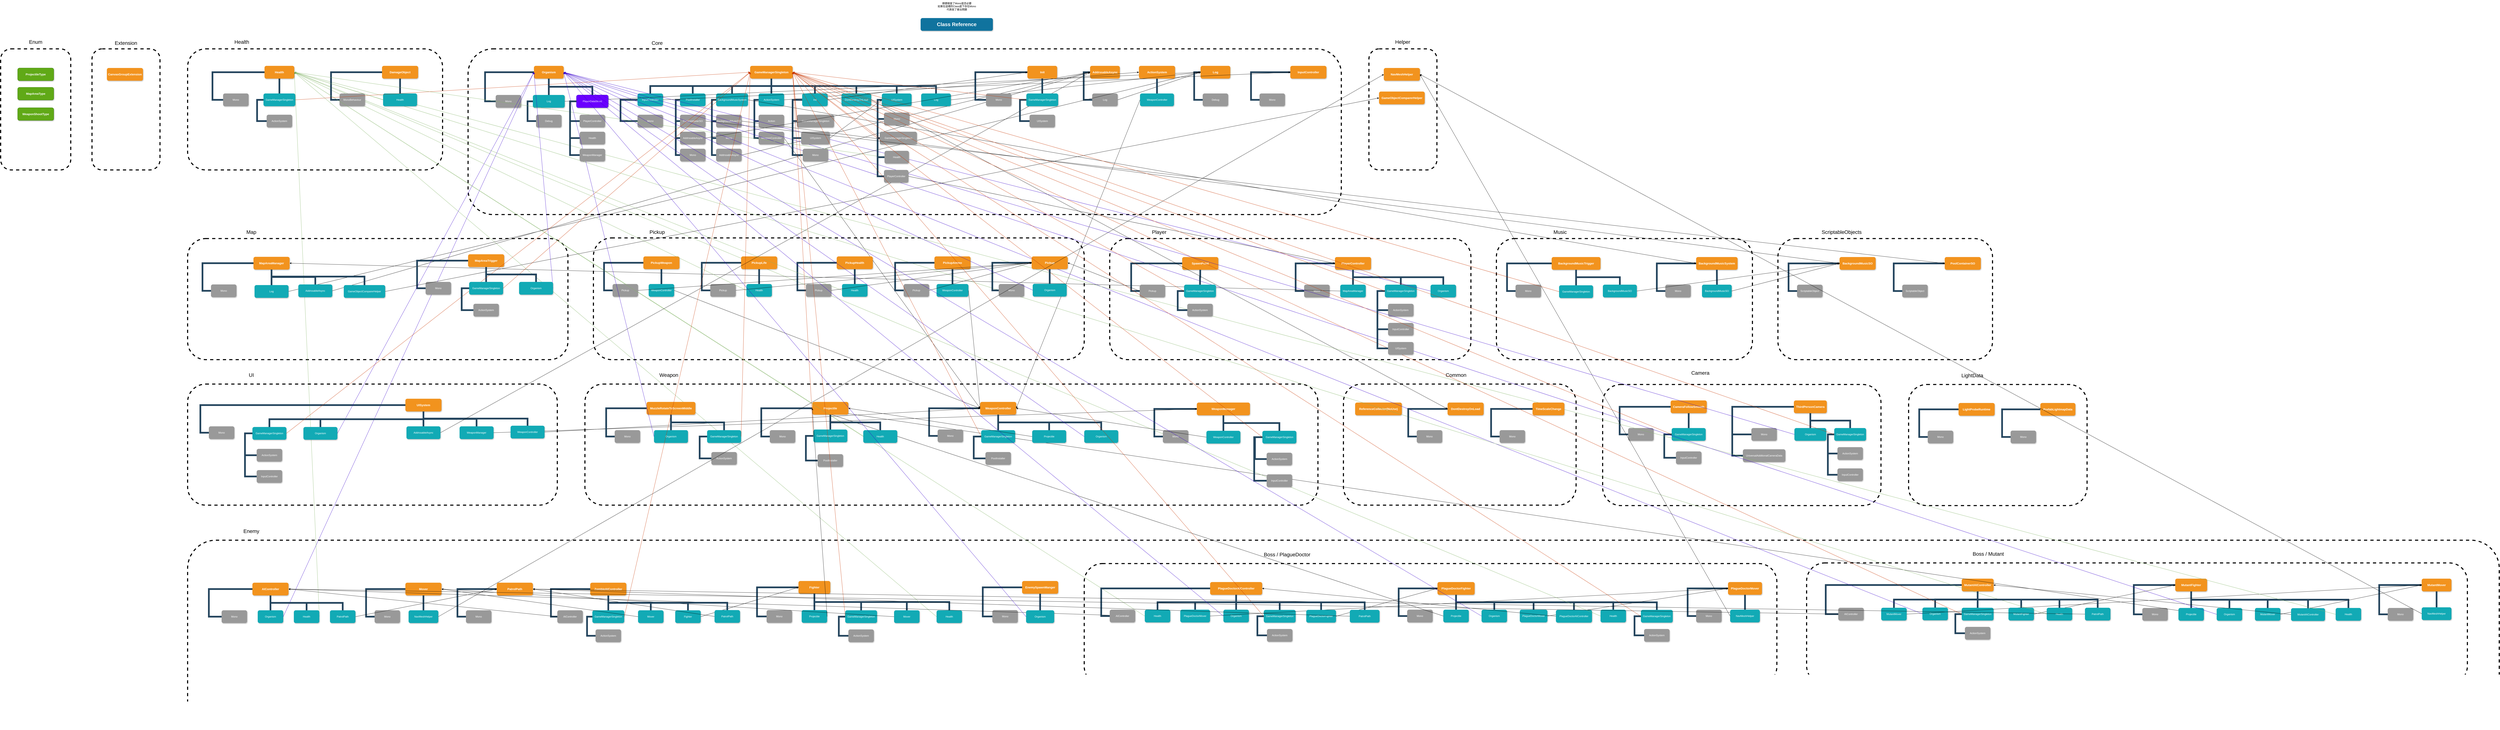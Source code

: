<mxfile version="26.0.9">
  <diagram name="Page-1" id="64c3da0e-402f-94eb-ee01-a36477274f13">
    <mxGraphModel dx="6964" dy="2833" grid="1" gridSize="10" guides="1" tooltips="1" connect="1" arrows="1" fold="1" page="1" pageScale="1" pageWidth="1169" pageHeight="826" background="none" math="0" shadow="0">
      <root>
        <mxCell id="0" />
        <mxCell id="1" parent="0" />
        <mxCell id="akFclYAD_YdHpOMhD2yy-229" value="" style="edgeStyle=elbowEdgeStyle;elbow=vertical;rounded=0;fontColor=#000000;endArrow=none;endFill=0;strokeWidth=8;strokeColor=#23445D;movable=1;resizable=1;rotatable=1;deletable=1;editable=1;locked=0;connectable=1;entryX=0.5;entryY=0;entryDx=0;entryDy=0;exitX=0.5;exitY=1;exitDx=0;exitDy=0;" edge="1" parent="1" source="YBSwkKUkbNuIGfURtrcY-246" target="akFclYAD_YdHpOMhD2yy-228">
          <mxGeometry width="100" height="100" relative="1" as="geometry">
            <mxPoint x="-550" y="-440" as="sourcePoint" />
            <mxPoint x="-550" y="-363" as="targetPoint" />
          </mxGeometry>
        </mxCell>
        <mxCell id="e7lQxzhQhzKfDAvD6j87-305" value="" style="rounded=1;whiteSpace=wrap;html=1;fillColor=none;dashed=1;strokeWidth=5;movable=0;resizable=0;rotatable=0;deletable=0;editable=0;locked=1;connectable=0;" parent="1" vertex="1">
          <mxGeometry x="-2260" y="303" width="1790" height="570" as="geometry" />
        </mxCell>
        <mxCell id="maWfSMxeO3vOhR9WVMs6-259" value="" style="rounded=1;whiteSpace=wrap;html=1;fillColor=none;dashed=1;strokeWidth=5;movable=1;resizable=1;rotatable=1;deletable=1;editable=1;locked=0;connectable=1;" parent="1" vertex="1">
          <mxGeometry x="-940" y="-590" width="4110" height="780" as="geometry" />
        </mxCell>
        <mxCell id="QFhwYLSDcOj10qhfcQaG-266" value="" style="edgeStyle=elbowEdgeStyle;elbow=vertical;rounded=0;fontColor=#000000;endArrow=none;endFill=0;strokeWidth=8;strokeColor=#23445D;exitX=0.5;exitY=1;exitDx=0;exitDy=0;movable=1;resizable=1;rotatable=1;deletable=1;editable=1;locked=0;connectable=1;entryX=0.5;entryY=0;entryDx=0;entryDy=0;" parent="1" source="6" target="QFhwYLSDcOj10qhfcQaG-265" edge="1">
          <mxGeometry width="100" height="100" relative="1" as="geometry">
            <mxPoint x="227.5" y="-440" as="sourcePoint" />
            <mxPoint x="497.5" y="-370" as="targetPoint" />
          </mxGeometry>
        </mxCell>
        <mxCell id="QFhwYLSDcOj10qhfcQaG-272" value="" style="edgeStyle=elbowEdgeStyle;elbow=vertical;rounded=0;fontColor=#000000;endArrow=none;endFill=0;strokeWidth=8;strokeColor=#23445D;exitX=0.5;exitY=1;exitDx=0;exitDy=0;movable=1;resizable=1;rotatable=1;deletable=1;editable=1;locked=0;connectable=1;entryX=0.5;entryY=0;entryDx=0;entryDy=0;" parent="1" source="6" target="QFhwYLSDcOj10qhfcQaG-271" edge="1">
          <mxGeometry width="100" height="100" relative="1" as="geometry">
            <mxPoint x="227.5" y="-440" as="sourcePoint" />
            <mxPoint x="702.5" y="-370" as="targetPoint" />
          </mxGeometry>
        </mxCell>
        <mxCell id="QFhwYLSDcOj10qhfcQaG-275" value="" style="edgeStyle=elbowEdgeStyle;elbow=vertical;rounded=0;fontColor=#000000;endArrow=none;endFill=0;strokeWidth=8;strokeColor=#23445D;exitX=0.5;exitY=1;exitDx=0;exitDy=0;movable=1;resizable=1;rotatable=1;deletable=1;editable=1;locked=0;connectable=1;entryX=0.5;entryY=0;entryDx=0;entryDy=0;" parent="1" source="6" target="QFhwYLSDcOj10qhfcQaG-273" edge="1">
          <mxGeometry width="100" height="100" relative="1" as="geometry">
            <mxPoint x="497.5" y="-440" as="sourcePoint" />
            <mxPoint x="897.5" y="-370" as="targetPoint" />
          </mxGeometry>
        </mxCell>
        <mxCell id="QFhwYLSDcOj10qhfcQaG-256" value="" style="rounded=1;whiteSpace=wrap;html=1;fillColor=none;dashed=1;strokeWidth=5;movable=1;resizable=1;rotatable=1;deletable=1;editable=1;locked=0;connectable=1;" parent="1" vertex="1">
          <mxGeometry x="4400" y="990" width="1310" height="570" as="geometry" />
        </mxCell>
        <mxCell id="yK0zEDxWeEY0sFOljt33-251" value="" style="rounded=1;whiteSpace=wrap;html=1;fillColor=none;dashed=1;strokeWidth=5;movable=1;resizable=1;rotatable=1;deletable=1;editable=1;locked=0;connectable=1;" parent="1" vertex="1">
          <mxGeometry x="-2260" y="1723" width="10880" height="890" as="geometry" />
        </mxCell>
        <mxCell id="EPyYE0v1D8iS-x66r_sH-229" value="" style="rounded=1;whiteSpace=wrap;html=1;fillColor=none;dashed=1;strokeWidth=5;movable=0;resizable=0;rotatable=0;deletable=0;editable=0;locked=1;connectable=0;" parent="1" vertex="1">
          <mxGeometry x="-2260" y="-590" width="1200" height="570" as="geometry" />
        </mxCell>
        <mxCell id="e7lQxzhQhzKfDAvD6j87-420" value="" style="rounded=1;whiteSpace=wrap;html=1;fillColor=none;dashed=1;strokeWidth=5;movable=1;resizable=1;rotatable=1;deletable=1;editable=1;locked=0;connectable=1;" parent="1" vertex="1">
          <mxGeometry x="2080" y="303" width="1700" height="570" as="geometry" />
        </mxCell>
        <mxCell id="yK0zEDxWeEY0sFOljt33-319" value="" style="edgeStyle=elbowEdgeStyle;elbow=vertical;rounded=0;fontColor=#000000;endArrow=none;endFill=0;strokeWidth=8;strokeColor=#23445D;exitX=0;exitY=0.5;exitDx=0;exitDy=0;entryX=0;entryY=0.5;entryDx=0;entryDy=0;movable=1;resizable=1;rotatable=1;deletable=1;editable=1;locked=0;connectable=1;" parent="1" source="maWfSMxeO3vOhR9WVMs6-281" target="yK0zEDxWeEY0sFOljt33-317" edge="1">
          <mxGeometry width="100" height="100" relative="1" as="geometry">
            <mxPoint x="5915" y="1974" as="sourcePoint" />
            <mxPoint x="5540" y="2105" as="targetPoint" />
            <Array as="points">
              <mxPoint x="5450" y="2034" />
            </Array>
          </mxGeometry>
        </mxCell>
        <mxCell id="maWfSMxeO3vOhR9WVMs6-314" value="" style="edgeStyle=elbowEdgeStyle;elbow=vertical;rounded=0;fontColor=#000000;endArrow=none;endFill=0;strokeWidth=8;strokeColor=#23445D;exitX=0.5;exitY=1;exitDx=0;exitDy=0;entryX=0.5;entryY=0;entryDx=0;entryDy=0;movable=1;resizable=1;rotatable=1;deletable=1;editable=1;locked=0;connectable=1;" parent="1" source="maWfSMxeO3vOhR9WVMs6-286" target="maWfSMxeO3vOhR9WVMs6-313" edge="1">
          <mxGeometry width="100" height="100" relative="1" as="geometry">
            <mxPoint x="7180" y="2037" as="sourcePoint" />
            <mxPoint x="7180" y="2107" as="targetPoint" />
          </mxGeometry>
        </mxCell>
        <mxCell id="maWfSMxeO3vOhR9WVMs6-319" value="" style="edgeStyle=elbowEdgeStyle;elbow=vertical;rounded=0;fontColor=#000000;endArrow=none;endFill=0;strokeWidth=8;strokeColor=#23445D;exitX=0.5;exitY=1;exitDx=0;exitDy=0;entryX=0.5;entryY=0;entryDx=0;entryDy=0;movable=1;resizable=1;rotatable=1;deletable=1;editable=1;locked=0;connectable=1;" parent="1" source="maWfSMxeO3vOhR9WVMs6-286" target="maWfSMxeO3vOhR9WVMs6-318" edge="1">
          <mxGeometry width="100" height="100" relative="1" as="geometry">
            <mxPoint x="7180" y="2037" as="sourcePoint" />
            <mxPoint x="7360" y="2107" as="targetPoint" />
          </mxGeometry>
        </mxCell>
        <mxCell id="maWfSMxeO3vOhR9WVMs6-321" value="" style="edgeStyle=elbowEdgeStyle;elbow=vertical;rounded=0;fontColor=#000000;endArrow=none;endFill=0;strokeWidth=8;strokeColor=#23445D;exitX=0.5;exitY=1;exitDx=0;exitDy=0;entryX=0.5;entryY=0;entryDx=0;entryDy=0;movable=1;resizable=1;rotatable=1;deletable=1;editable=1;locked=0;connectable=1;" parent="1" source="maWfSMxeO3vOhR9WVMs6-286" target="maWfSMxeO3vOhR9WVMs6-320" edge="1">
          <mxGeometry width="100" height="100" relative="1" as="geometry">
            <mxPoint x="7180" y="2037" as="sourcePoint" />
            <mxPoint x="7540" y="2107" as="targetPoint" />
          </mxGeometry>
        </mxCell>
        <mxCell id="maWfSMxeO3vOhR9WVMs6-323" value="" style="edgeStyle=elbowEdgeStyle;elbow=vertical;rounded=0;fontColor=#000000;endArrow=none;endFill=0;strokeWidth=8;strokeColor=#23445D;exitX=0.5;exitY=1;exitDx=0;exitDy=0;entryX=0.5;entryY=0;entryDx=0;entryDy=0;movable=1;resizable=1;rotatable=1;deletable=1;editable=1;locked=0;connectable=1;" parent="1" source="maWfSMxeO3vOhR9WVMs6-286" target="maWfSMxeO3vOhR9WVMs6-322" edge="1">
          <mxGeometry width="100" height="100" relative="1" as="geometry">
            <mxPoint x="7180" y="2037" as="sourcePoint" />
            <mxPoint x="7730" y="2108" as="targetPoint" />
          </mxGeometry>
        </mxCell>
        <mxCell id="yK0zEDxWeEY0sFOljt33-236" value="" style="rounded=1;whiteSpace=wrap;html=1;fillColor=none;dashed=1;strokeWidth=5;movable=1;resizable=1;rotatable=1;deletable=1;editable=1;locked=0;connectable=1;" parent="1" vertex="1">
          <mxGeometry x="3180" y="988" width="1095" height="570" as="geometry" />
        </mxCell>
        <mxCell id="maWfSMxeO3vOhR9WVMs6-365" value="" style="edgeStyle=elbowEdgeStyle;elbow=vertical;rounded=0;fontColor=#000000;endArrow=none;endFill=0;strokeWidth=8;strokeColor=#23445D;exitX=0.5;exitY=1;exitDx=0;exitDy=0;entryX=0.5;entryY=0;entryDx=0;entryDy=0;movable=1;resizable=1;rotatable=1;deletable=1;editable=1;locked=0;connectable=1;" parent="1" source="maWfSMxeO3vOhR9WVMs6-335" target="maWfSMxeO3vOhR9WVMs6-364" edge="1">
          <mxGeometry width="100" height="100" relative="1" as="geometry">
            <mxPoint x="3720" y="1990" as="sourcePoint" />
            <mxPoint x="4270" y="2061" as="targetPoint" />
          </mxGeometry>
        </mxCell>
        <mxCell id="maWfSMxeO3vOhR9WVMs6-363" value="" style="edgeStyle=elbowEdgeStyle;elbow=vertical;rounded=0;fontColor=#000000;endArrow=none;endFill=0;strokeWidth=8;strokeColor=#23445D;exitX=0.5;exitY=1;exitDx=0;exitDy=0;entryX=0.5;entryY=0;entryDx=0;entryDy=0;movable=1;resizable=1;rotatable=1;deletable=1;editable=1;locked=0;connectable=1;" parent="1" source="maWfSMxeO3vOhR9WVMs6-335" target="maWfSMxeO3vOhR9WVMs6-362" edge="1">
          <mxGeometry width="100" height="100" relative="1" as="geometry">
            <mxPoint x="3720" y="1990" as="sourcePoint" />
            <mxPoint x="4080" y="2060" as="targetPoint" />
          </mxGeometry>
        </mxCell>
        <mxCell id="maWfSMxeO3vOhR9WVMs6-361" value="" style="edgeStyle=elbowEdgeStyle;elbow=vertical;rounded=0;fontColor=#000000;endArrow=none;endFill=0;strokeWidth=8;strokeColor=#23445D;exitX=0.5;exitY=1;exitDx=0;exitDy=0;entryX=0.5;entryY=0;entryDx=0;entryDy=0;movable=1;resizable=1;rotatable=1;deletable=1;editable=1;locked=0;connectable=1;" parent="1" source="maWfSMxeO3vOhR9WVMs6-335" target="maWfSMxeO3vOhR9WVMs6-360" edge="1">
          <mxGeometry width="100" height="100" relative="1" as="geometry">
            <mxPoint x="3720" y="1990" as="sourcePoint" />
            <mxPoint x="3900" y="2060" as="targetPoint" />
          </mxGeometry>
        </mxCell>
        <mxCell id="maWfSMxeO3vOhR9WVMs6-357" value="" style="edgeStyle=elbowEdgeStyle;elbow=vertical;rounded=0;fontColor=#000000;endArrow=none;endFill=0;strokeWidth=8;strokeColor=#23445D;exitX=0.5;exitY=1;exitDx=0;exitDy=0;entryX=0.5;entryY=0;entryDx=0;entryDy=0;movable=1;resizable=1;rotatable=1;deletable=1;editable=1;locked=0;connectable=1;" parent="1" source="maWfSMxeO3vOhR9WVMs6-335" target="maWfSMxeO3vOhR9WVMs6-356" edge="1">
          <mxGeometry width="100" height="100" relative="1" as="geometry">
            <mxPoint x="3720" y="1990" as="sourcePoint" />
            <mxPoint x="3720" y="2060" as="targetPoint" />
          </mxGeometry>
        </mxCell>
        <mxCell id="maWfSMxeO3vOhR9WVMs6-378" value="" style="edgeStyle=elbowEdgeStyle;elbow=vertical;rounded=0;fontColor=#000000;endArrow=none;endFill=0;strokeWidth=8;strokeColor=#23445D;exitX=0.5;exitY=1;exitDx=0;exitDy=0;entryX=0.5;entryY=0;entryDx=0;entryDy=0;movable=1;resizable=1;rotatable=1;deletable=1;editable=1;locked=0;connectable=1;" parent="1" source="maWfSMxeO3vOhR9WVMs6-335" target="maWfSMxeO3vOhR9WVMs6-375" edge="1">
          <mxGeometry width="100" height="100" relative="1" as="geometry">
            <mxPoint x="3720" y="1990" as="sourcePoint" />
            <mxPoint x="4460" y="2060" as="targetPoint" />
          </mxGeometry>
        </mxCell>
        <mxCell id="e7lQxzhQhzKfDAvD6j87-524" value="" style="edgeStyle=elbowEdgeStyle;elbow=horizontal;rounded=0;fontColor=#000000;endArrow=none;endFill=0;strokeWidth=8;strokeColor=#23445D;exitX=0;exitY=0.5;exitDx=0;exitDy=0;entryX=0;entryY=0.5;entryDx=0;entryDy=0;movable=1;resizable=1;rotatable=1;deletable=1;editable=1;locked=0;connectable=1;" parent="1" source="e7lQxzhQhzKfDAvD6j87-522" target="e7lQxzhQhzKfDAvD6j87-523" edge="1">
          <mxGeometry width="100" height="100" relative="1" as="geometry">
            <mxPoint x="420" y="1120.0" as="sourcePoint" />
            <mxPoint x="360" y="1320" as="targetPoint" />
            <Array as="points">
              <mxPoint x="440" y="1150" />
              <mxPoint x="380" y="1170" />
              <mxPoint x="330" y="1220" />
              <mxPoint x="310" y="1250" />
            </Array>
          </mxGeometry>
        </mxCell>
        <mxCell id="maWfSMxeO3vOhR9WVMs6-329" value="" style="edgeStyle=elbowEdgeStyle;elbow=vertical;rounded=0;fontColor=#000000;endArrow=none;endFill=0;strokeWidth=8;strokeColor=#23445D;exitX=0;exitY=0.5;exitDx=0;exitDy=0;entryX=0;entryY=0.5;entryDx=0;entryDy=0;movable=1;resizable=1;rotatable=1;deletable=1;editable=1;locked=0;connectable=1;" parent="1" source="200" target="199" edge="1">
          <mxGeometry width="100" height="100" relative="1" as="geometry">
            <mxPoint x="4658" y="1255" as="sourcePoint" />
            <mxPoint x="4658" y="1325" as="targetPoint" />
            <Array as="points">
              <mxPoint x="4690" y="1285" />
            </Array>
          </mxGeometry>
        </mxCell>
        <mxCell id="e7lQxzhQhzKfDAvD6j87-527" value="" style="edgeStyle=elbowEdgeStyle;elbow=horizontal;rounded=0;fontColor=#000000;endArrow=none;endFill=0;strokeWidth=8;strokeColor=#23445D;exitX=0;exitY=0.5;exitDx=0;exitDy=0;entryX=0;entryY=0.5;entryDx=0;entryDy=0;movable=1;resizable=1;rotatable=1;deletable=1;editable=1;locked=0;connectable=1;" parent="1" source="e7lQxzhQhzKfDAvD6j87-525" target="e7lQxzhQhzKfDAvD6j87-526" edge="1">
          <mxGeometry width="100" height="100" relative="1" as="geometry">
            <mxPoint x="1210" y="1132.0" as="sourcePoint" />
            <mxPoint x="1150" y="1332" as="targetPoint" />
            <Array as="points">
              <mxPoint x="1230" y="1162" />
              <mxPoint x="1170" y="1182" />
              <mxPoint x="1120" y="1232" />
              <mxPoint x="1100" y="1262" />
            </Array>
          </mxGeometry>
        </mxCell>
        <mxCell id="e7lQxzhQhzKfDAvD6j87-540" value="" style="edgeStyle=elbowEdgeStyle;elbow=horizontal;rounded=0;fontColor=#000000;endArrow=none;endFill=0;strokeWidth=8;strokeColor=#23445D;exitX=0;exitY=0.5;exitDx=0;exitDy=0;entryX=0;entryY=0.5;entryDx=0;entryDy=0;movable=1;resizable=1;rotatable=1;deletable=1;editable=1;locked=0;connectable=1;" parent="1" source="e7lQxzhQhzKfDAvD6j87-538" target="e7lQxzhQhzKfDAvD6j87-539" edge="1">
          <mxGeometry width="100" height="100" relative="1" as="geometry">
            <mxPoint x="2270" y="1135.0" as="sourcePoint" />
            <mxPoint x="2210" y="1335" as="targetPoint" />
            <Array as="points">
              <mxPoint x="2290" y="1165" />
              <mxPoint x="2230" y="1185" />
              <mxPoint x="2180" y="1235" />
              <mxPoint x="2160" y="1265" />
            </Array>
          </mxGeometry>
        </mxCell>
        <mxCell id="e7lQxzhQhzKfDAvD6j87-404" value="" style="edgeStyle=elbowEdgeStyle;elbow=horizontal;rounded=0;fontColor=#000000;endArrow=none;endFill=0;strokeWidth=8;strokeColor=#23445D;exitX=0;exitY=0.5;exitDx=0;exitDy=0;entryX=0;entryY=0.5;entryDx=0;entryDy=0;movable=1;resizable=1;rotatable=1;deletable=1;editable=1;locked=0;connectable=1;" parent="1" source="e7lQxzhQhzKfDAvD6j87-406" target="e7lQxzhQhzKfDAvD6j87-407" edge="1">
          <mxGeometry width="100" height="100" relative="1" as="geometry">
            <mxPoint x="5255" y="450.0" as="sourcePoint" />
            <mxPoint x="5195" y="650" as="targetPoint" />
            <Array as="points">
              <mxPoint x="5275" y="480" />
              <mxPoint x="5215" y="500" />
              <mxPoint x="5165" y="550" />
              <mxPoint x="5145" y="580" />
            </Array>
          </mxGeometry>
        </mxCell>
        <mxCell id="yK0zEDxWeEY0sFOljt33-280" value="" style="edgeStyle=elbowEdgeStyle;elbow=horizontal;rounded=0;fontColor=#000000;endArrow=none;endFill=0;strokeWidth=8;strokeColor=#23445D;exitX=0;exitY=0.5;exitDx=0;exitDy=0;entryX=0;entryY=0.5;entryDx=0;entryDy=0;movable=1;resizable=1;rotatable=1;deletable=1;editable=1;locked=0;connectable=1;" parent="1" source="yK0zEDxWeEY0sFOljt33-278" target="yK0zEDxWeEY0sFOljt33-279" edge="1">
          <mxGeometry width="100" height="100" relative="1" as="geometry">
            <mxPoint x="2935" y="450.0" as="sourcePoint" />
            <mxPoint x="2875" y="650" as="targetPoint" />
            <Array as="points">
              <mxPoint x="2955" y="480" />
              <mxPoint x="2895" y="500" />
              <mxPoint x="2845" y="550" />
              <mxPoint x="2825" y="580" />
            </Array>
          </mxGeometry>
        </mxCell>
        <mxCell id="e7lQxzhQhzKfDAvD6j87-405" value="" style="rounded=1;whiteSpace=wrap;html=1;fillColor=none;dashed=1;strokeWidth=5;movable=1;resizable=1;rotatable=1;deletable=1;editable=1;locked=0;connectable=1;" parent="1" vertex="1">
          <mxGeometry x="5225" y="303" width="1010" height="570" as="geometry" />
        </mxCell>
        <mxCell id="e7lQxzhQhzKfDAvD6j87-335" value="" style="rounded=1;whiteSpace=wrap;html=1;fillColor=none;dashed=1;strokeWidth=5;movable=1;resizable=1;rotatable=1;deletable=1;editable=1;locked=0;connectable=1;" parent="1" vertex="1">
          <mxGeometry x="-350" y="300" width="2310" height="573" as="geometry" />
        </mxCell>
        <mxCell id="yK0zEDxWeEY0sFOljt33-234" value="" style="edgeStyle=elbowEdgeStyle;elbow=vertical;rounded=0;fontColor=#000000;endArrow=none;endFill=0;strokeWidth=8;strokeColor=#23445D;exitX=0.5;exitY=1;exitDx=0;exitDy=0;entryX=0.5;entryY=0;entryDx=0;entryDy=0;movable=1;resizable=1;rotatable=1;deletable=1;editable=1;locked=0;connectable=1;" parent="1" source="maWfSMxeO3vOhR9WVMs6-387" target="yK0zEDxWeEY0sFOljt33-232" edge="1">
          <mxGeometry width="100" height="100" relative="1" as="geometry">
            <mxPoint x="700" y="1985" as="sourcePoint" />
            <mxPoint x="915" y="2056" as="targetPoint" />
          </mxGeometry>
        </mxCell>
        <mxCell id="yK0zEDxWeEY0sFOljt33-235" value="" style="edgeStyle=elbowEdgeStyle;elbow=vertical;rounded=0;fontColor=#000000;endArrow=none;endFill=0;strokeWidth=8;strokeColor=#23445D;exitX=0.5;exitY=1;exitDx=0;exitDy=0;entryX=0.5;entryY=0;entryDx=0;entryDy=0;movable=1;resizable=1;rotatable=1;deletable=1;editable=1;locked=0;connectable=1;" parent="1" source="maWfSMxeO3vOhR9WVMs6-387" target="yK0zEDxWeEY0sFOljt33-233" edge="1">
          <mxGeometry width="100" height="100" relative="1" as="geometry">
            <mxPoint x="700" y="1985" as="sourcePoint" />
            <mxPoint x="1130" y="2056" as="targetPoint" />
          </mxGeometry>
        </mxCell>
        <mxCell id="yK0zEDxWeEY0sFOljt33-298" value="" style="edgeStyle=elbowEdgeStyle;elbow=horizontal;rounded=0;fontColor=#000000;endArrow=none;endFill=0;strokeWidth=8;strokeColor=#23445D;exitX=0;exitY=0.5;exitDx=0;exitDy=0;entryX=0;entryY=0.5;entryDx=0;entryDy=0;movable=1;resizable=1;rotatable=1;deletable=1;editable=1;locked=0;connectable=1;" parent="1" source="yK0zEDxWeEY0sFOljt33-296" target="yK0zEDxWeEY0sFOljt33-297" edge="1">
          <mxGeometry width="100" height="100" relative="1" as="geometry">
            <mxPoint x="-570" y="1983.0" as="sourcePoint" />
            <mxPoint x="-630" y="2183" as="targetPoint" />
            <Array as="points">
              <mxPoint x="-550" y="2013" />
              <mxPoint x="-610" y="2033" />
              <mxPoint x="-660" y="2083" />
              <mxPoint x="-680" y="2113" />
            </Array>
          </mxGeometry>
        </mxCell>
        <mxCell id="maWfSMxeO3vOhR9WVMs6-294" value="" style="rounded=1;whiteSpace=wrap;html=1;fillColor=none;dashed=1;strokeWidth=5;movable=1;resizable=1;rotatable=1;deletable=1;editable=1;locked=0;connectable=1;" parent="1" vertex="1">
          <mxGeometry x="5360" y="1830" width="3110" height="570" as="geometry" />
        </mxCell>
        <mxCell id="2" value="Class Reference" style="whiteSpace=wrap;rounded=1;shadow=1;fillColor=#10739E;strokeColor=none;fontColor=#FFFFFF;fontStyle=1;fontSize=24;movable=1;resizable=1;rotatable=1;deletable=1;editable=1;locked=0;connectable=1;" parent="1" vertex="1">
          <mxGeometry x="1190" y="-735" width="340" height="60" as="geometry" />
        </mxCell>
        <mxCell id="5" value="CameraFollowSmooth" style="whiteSpace=wrap;rounded=1;fillColor=#F2931E;strokeColor=none;shadow=1;fontColor=#FFFFFF;fontStyle=1;fontSize=14;movable=1;resizable=1;rotatable=1;deletable=1;editable=1;locked=0;connectable=1;" parent="1" vertex="1">
          <mxGeometry x="4720" y="1065" width="170" height="60" as="geometry" />
        </mxCell>
        <mxCell id="6" value="GameManagerSingleton" style="whiteSpace=wrap;rounded=1;fillColor=#F2931E;strokeColor=none;shadow=1;fontColor=#FFFFFF;fontStyle=1;fontSize=14;movable=1;resizable=1;rotatable=1;deletable=1;editable=1;locked=0;connectable=1;" parent="1" vertex="1">
          <mxGeometry x="387.5" y="-510" width="200" height="60" as="geometry" />
        </mxCell>
        <mxCell id="8" value="AddrssableAsync" style="whiteSpace=wrap;rounded=1;fillColor=#F2931E;strokeColor=none;shadow=1;fontColor=#FFFFFF;fontStyle=1;fontSize=14;movable=1;resizable=1;rotatable=1;deletable=1;editable=1;locked=0;connectable=1;" parent="1" vertex="1">
          <mxGeometry x="1987.5" y="-510.0" width="140" height="60" as="geometry" />
        </mxCell>
        <mxCell id="10" value="GameManagerSingleton" style="whiteSpace=wrap;rounded=1;fillColor=#12AAB5;strokeColor=none;shadow=1;fontColor=#FFFFFF;movable=1;resizable=1;rotatable=1;deletable=1;editable=1;locked=0;connectable=1;" parent="1" vertex="1">
          <mxGeometry x="-1903" y="-380" width="150" height="60" as="geometry" />
        </mxCell>
        <mxCell id="103" value="" style="edgeStyle=elbowEdgeStyle;elbow=vertical;rounded=0;fontColor=#000000;endArrow=none;endFill=0;strokeWidth=8;strokeColor=#23445D;movable=1;resizable=1;rotatable=1;deletable=1;editable=1;locked=0;connectable=1;" parent="1" source="3" target="10" edge="1">
          <mxGeometry width="100" height="100" relative="1" as="geometry">
            <mxPoint x="-1923" y="-390" as="sourcePoint" />
            <mxPoint x="-1823" y="-490" as="targetPoint" />
          </mxGeometry>
        </mxCell>
        <mxCell id="133" value="InputController" style="whiteSpace=wrap;rounded=1;fillColor=#12AAB5;strokeColor=none;shadow=1;fontColor=#FFFFFF;movable=1;resizable=1;rotatable=1;deletable=1;editable=1;locked=0;connectable=1;" parent="1" vertex="1">
          <mxGeometry x="-142.5" y="-380" width="120" height="60" as="geometry" />
        </mxCell>
        <mxCell id="134" value="PoolInstaller" style="whiteSpace=wrap;rounded=1;fillColor=#12AAB5;strokeColor=none;shadow=1;fontColor=#FFFFFF;movable=1;resizable=1;rotatable=1;deletable=1;editable=1;locked=0;connectable=1;" parent="1" vertex="1">
          <mxGeometry x="57.5" y="-380" width="120" height="60" as="geometry" />
        </mxCell>
        <mxCell id="135" value="Mono" style="whiteSpace=wrap;rounded=1;fillColor=#999999;strokeColor=none;shadow=1;fontColor=#FFFFFF;fontStyle=0;movable=1;resizable=1;rotatable=1;deletable=1;editable=1;locked=0;connectable=1;" parent="1" vertex="1">
          <mxGeometry x="-142.5" y="-280" width="120" height="60" as="geometry" />
        </mxCell>
        <mxCell id="140" value="PoolContainerSO" style="whiteSpace=wrap;rounded=1;fillColor=#999999;strokeColor=none;shadow=1;fontColor=#FFFFFF;fontStyle=0;movable=1;resizable=1;rotatable=1;deletable=1;editable=1;locked=0;connectable=1;" parent="1" vertex="1">
          <mxGeometry x="57.5" y="-280" width="120" height="60" as="geometry" />
        </mxCell>
        <mxCell id="141" value="AddrssableAsync" style="whiteSpace=wrap;rounded=1;fillColor=#999999;strokeColor=none;shadow=1;fontColor=#FFFFFF;fontStyle=0;movable=1;resizable=1;rotatable=1;deletable=1;editable=1;locked=0;connectable=1;" parent="1" vertex="1">
          <mxGeometry x="57.5" y="-200" width="120" height="60" as="geometry" />
        </mxCell>
        <mxCell id="142" value="Mono" style="whiteSpace=wrap;rounded=1;fillColor=#999999;strokeColor=none;shadow=1;fontColor=#FFFFFF;fontStyle=0;movable=1;resizable=1;rotatable=1;deletable=1;editable=1;locked=0;connectable=1;" parent="1" vertex="1">
          <mxGeometry x="57.5" y="-120" width="120" height="60" as="geometry" />
        </mxCell>
        <mxCell id="145" value="" style="edgeStyle=elbowEdgeStyle;elbow=horizontal;rounded=0;fontColor=#000000;endArrow=none;endFill=0;strokeWidth=8;strokeColor=#23445D;movable=1;resizable=1;rotatable=1;deletable=1;editable=1;locked=0;connectable=1;" parent="1" source="133" target="135" edge="1">
          <mxGeometry width="100" height="100" relative="1" as="geometry">
            <mxPoint x="-622.5" y="-350.0" as="sourcePoint" />
            <mxPoint x="-612.5" y="-250" as="targetPoint" />
            <Array as="points">
              <mxPoint x="-222.5" y="-300" />
            </Array>
          </mxGeometry>
        </mxCell>
        <mxCell id="150" value="" style="edgeStyle=elbowEdgeStyle;elbow=horizontal;rounded=0;fontColor=#000000;endArrow=none;endFill=0;strokeWidth=8;strokeColor=#23445D;movable=1;resizable=1;rotatable=1;deletable=1;editable=1;locked=0;connectable=1;" parent="1" source="134" target="140" edge="1">
          <mxGeometry width="100" height="100" relative="1" as="geometry">
            <mxPoint x="27.5" y="-350.0" as="sourcePoint" />
            <mxPoint x="37.5" y="-250" as="targetPoint" />
            <Array as="points">
              <mxPoint x="37.5" y="-300" />
            </Array>
          </mxGeometry>
        </mxCell>
        <mxCell id="151" value="" style="edgeStyle=elbowEdgeStyle;elbow=horizontal;rounded=0;fontColor=#000000;endArrow=none;endFill=0;strokeWidth=8;strokeColor=#23445D;movable=1;resizable=1;rotatable=1;deletable=1;editable=1;locked=0;connectable=1;" parent="1" source="134" target="141" edge="1">
          <mxGeometry width="100" height="100" relative="1" as="geometry">
            <mxPoint x="37.5" y="-350" as="sourcePoint" />
            <mxPoint x="37.5" y="-170" as="targetPoint" />
            <Array as="points">
              <mxPoint x="37.5" y="-260" />
            </Array>
          </mxGeometry>
        </mxCell>
        <mxCell id="154" value="" style="edgeStyle=elbowEdgeStyle;elbow=horizontal;rounded=0;fontColor=#000000;endArrow=none;endFill=0;strokeWidth=8;strokeColor=#23445D;movable=1;resizable=1;rotatable=1;deletable=1;editable=1;locked=0;connectable=1;" parent="1" source="134" target="142" edge="1">
          <mxGeometry width="100" height="100" relative="1" as="geometry">
            <mxPoint x="37.5" y="-350" as="sourcePoint" />
            <mxPoint x="37.5" y="-90" as="targetPoint" />
            <Array as="points">
              <mxPoint x="37.5" y="-210" />
            </Array>
          </mxGeometry>
        </mxCell>
        <mxCell id="155" value="BackgroundMusicSystem" style="whiteSpace=wrap;rounded=1;fillColor=#12AAB5;strokeColor=none;shadow=1;fontColor=#FFFFFF;movable=1;resizable=1;rotatable=1;deletable=1;editable=1;locked=0;connectable=1;" parent="1" vertex="1">
          <mxGeometry x="227.5" y="-380" width="150" height="60" as="geometry" />
        </mxCell>
        <mxCell id="QFhwYLSDcOj10qhfcQaG-255" style="rounded=0;orthogonalLoop=1;jettySize=auto;html=1;exitX=1;exitY=0.5;exitDx=0;exitDy=0;entryX=0;entryY=0.5;entryDx=0;entryDy=0;" parent="1" source="156" target="QFhwYLSDcOj10qhfcQaG-248" edge="1">
          <mxGeometry relative="1" as="geometry" />
        </mxCell>
        <mxCell id="156" value="ActionSystem" style="whiteSpace=wrap;rounded=1;fillColor=#12AAB5;strokeColor=none;shadow=1;fontColor=#FFFFFF;movable=1;resizable=1;rotatable=1;deletable=1;editable=1;locked=0;connectable=1;" parent="1" vertex="1">
          <mxGeometry x="427.5" y="-380.0" width="120" height="60" as="geometry" />
        </mxCell>
        <mxCell id="QFhwYLSDcOj10qhfcQaG-284" style="rounded=0;orthogonalLoop=1;jettySize=auto;html=1;exitX=1;exitY=0.5;exitDx=0;exitDy=0;entryX=0;entryY=0.5;entryDx=0;entryDy=0;" parent="1" source="157" target="e7lQxzhQhzKfDAvD6j87-406" edge="1">
          <mxGeometry relative="1" as="geometry" />
        </mxCell>
        <mxCell id="157" value="BackgroundMusicSO" style="whiteSpace=wrap;rounded=1;fillColor=#999999;strokeColor=none;shadow=1;fontColor=#FFFFFF;fontStyle=0;movable=1;resizable=1;rotatable=1;deletable=1;editable=1;locked=0;connectable=1;" parent="1" vertex="1">
          <mxGeometry x="227.5" y="-280.0" width="120" height="60" as="geometry" />
        </mxCell>
        <mxCell id="158" value="Mono" style="whiteSpace=wrap;rounded=1;fillColor=#999999;strokeColor=none;shadow=1;fontColor=#FFFFFF;fontStyle=0;movable=1;resizable=1;rotatable=1;deletable=1;editable=1;locked=0;connectable=1;" parent="1" vertex="1">
          <mxGeometry x="227.5" y="-200.0" width="120" height="60" as="geometry" />
        </mxCell>
        <mxCell id="anAw166bB8f-W9SXpmV_-229" style="rounded=0;orthogonalLoop=1;jettySize=auto;html=1;exitX=1;exitY=0.5;exitDx=0;exitDy=0;entryX=0;entryY=0.5;entryDx=0;entryDy=0;" parent="1" source="159" target="8" edge="1">
          <mxGeometry relative="1" as="geometry" />
        </mxCell>
        <mxCell id="159" value="AddrssableAsync" style="whiteSpace=wrap;rounded=1;fillColor=#999999;strokeColor=none;shadow=1;fontColor=#FFFFFF;fontStyle=0;movable=1;resizable=1;rotatable=1;deletable=1;editable=1;locked=0;connectable=1;" parent="1" vertex="1">
          <mxGeometry x="227.5" y="-120.0" width="120" height="60" as="geometry" />
        </mxCell>
        <mxCell id="162" value="Action" style="whiteSpace=wrap;rounded=1;fillColor=#999999;strokeColor=none;shadow=1;fontColor=#FFFFFF;fontStyle=0;movable=1;resizable=1;rotatable=1;deletable=1;editable=1;locked=0;connectable=1;" parent="1" vertex="1">
          <mxGeometry x="427.5" y="-280.0" width="120" height="60" as="geometry" />
        </mxCell>
        <mxCell id="anAw166bB8f-W9SXpmV_-228" style="rounded=0;orthogonalLoop=1;jettySize=auto;html=1;exitX=1;exitY=0.5;exitDx=0;exitDy=0;entryX=0;entryY=0.5;entryDx=0;entryDy=0;" parent="1" source="163" target="e7lQxzhQhzKfDAvD6j87-525" edge="1">
          <mxGeometry relative="1" as="geometry">
            <mxPoint x="1791.429" y="340" as="targetPoint" />
          </mxGeometry>
        </mxCell>
        <mxCell id="163" value="WeaponController" style="whiteSpace=wrap;rounded=1;fillColor=#999999;strokeColor=none;shadow=1;fontColor=#FFFFFF;fontStyle=0;movable=1;resizable=1;rotatable=1;deletable=1;editable=1;locked=0;connectable=1;" parent="1" vertex="1">
          <mxGeometry x="427.5" y="-200.0" width="120" height="60" as="geometry" />
        </mxCell>
        <mxCell id="167" value="" style="edgeStyle=elbowEdgeStyle;elbow=horizontal;rounded=0;fontColor=#000000;endArrow=none;endFill=0;strokeWidth=8;strokeColor=#23445D;movable=1;resizable=1;rotatable=1;deletable=1;editable=1;locked=0;connectable=1;" parent="1" source="155" target="157" edge="1">
          <mxGeometry width="100" height="100" relative="1" as="geometry">
            <mxPoint x="207.5" y="-350.0" as="sourcePoint" />
            <mxPoint x="217.5" y="-250" as="targetPoint" />
            <Array as="points">
              <mxPoint x="207.5" y="-300" />
            </Array>
          </mxGeometry>
        </mxCell>
        <mxCell id="168" value="" style="edgeStyle=elbowEdgeStyle;elbow=horizontal;rounded=0;fontColor=#000000;endArrow=none;endFill=0;strokeWidth=8;strokeColor=#23445D;movable=1;resizable=1;rotatable=1;deletable=1;editable=1;locked=0;connectable=1;" parent="1" source="155" target="158" edge="1">
          <mxGeometry width="100" height="100" relative="1" as="geometry">
            <mxPoint x="217.5" y="-350" as="sourcePoint" />
            <mxPoint x="217.5" y="-170" as="targetPoint" />
            <Array as="points">
              <mxPoint x="207.5" y="-260" />
            </Array>
          </mxGeometry>
        </mxCell>
        <mxCell id="171" value="" style="edgeStyle=elbowEdgeStyle;elbow=horizontal;rounded=0;fontColor=#000000;endArrow=none;endFill=0;strokeWidth=8;strokeColor=#23445D;movable=1;resizable=1;rotatable=1;deletable=1;editable=1;locked=0;connectable=1;" parent="1" source="155" target="159" edge="1">
          <mxGeometry width="100" height="100" relative="1" as="geometry">
            <mxPoint x="217.5" y="-350" as="sourcePoint" />
            <mxPoint x="217.5" y="-90" as="targetPoint" />
            <Array as="points">
              <mxPoint x="207.5" y="-210" />
            </Array>
          </mxGeometry>
        </mxCell>
        <mxCell id="172" value="" style="edgeStyle=elbowEdgeStyle;elbow=horizontal;rounded=0;fontColor=#000000;endArrow=none;endFill=0;strokeWidth=8;strokeColor=#23445D;movable=1;resizable=1;rotatable=1;deletable=1;editable=1;locked=0;connectable=1;" parent="1" source="156" target="162" edge="1">
          <mxGeometry width="100" height="100" relative="1" as="geometry">
            <mxPoint x="397.5" y="-350.0" as="sourcePoint" />
            <mxPoint x="407.5" y="-250" as="targetPoint" />
            <Array as="points">
              <mxPoint x="407.5" y="-300" />
            </Array>
          </mxGeometry>
        </mxCell>
        <mxCell id="173" value="" style="edgeStyle=elbowEdgeStyle;elbow=horizontal;rounded=0;fontColor=#000000;endArrow=none;endFill=0;strokeWidth=8;strokeColor=#23445D;movable=1;resizable=1;rotatable=1;deletable=1;editable=1;locked=0;connectable=1;" parent="1" source="156" target="163" edge="1">
          <mxGeometry width="100" height="100" relative="1" as="geometry">
            <mxPoint x="407.5" y="-350" as="sourcePoint" />
            <mxPoint x="407.5" y="-170" as="targetPoint" />
            <Array as="points">
              <mxPoint x="407.5" y="-260" />
            </Array>
          </mxGeometry>
        </mxCell>
        <mxCell id="anAw166bB8f-W9SXpmV_-232" style="rounded=0;orthogonalLoop=1;jettySize=auto;html=1;exitX=1;exitY=0.5;exitDx=0;exitDy=0;entryX=0;entryY=0.5;entryDx=0;entryDy=0;" parent="1" source="181" target="xqmguFVkjhTjHQEfTIsZ-241" edge="1">
          <mxGeometry relative="1" as="geometry" />
        </mxCell>
        <mxCell id="181" value="Log" style="whiteSpace=wrap;rounded=1;fillColor=#999999;strokeColor=none;shadow=1;fontColor=#FFFFFF;fontStyle=0;movable=1;resizable=1;rotatable=1;deletable=1;editable=1;locked=0;connectable=1;" parent="1" vertex="1">
          <mxGeometry x="1997.5" y="-380" width="120" height="60" as="geometry" />
        </mxCell>
        <mxCell id="199" value="InputController" style="whiteSpace=wrap;rounded=1;fillColor=#999999;strokeColor=none;shadow=1;fontColor=#FFFFFF;align=center;verticalAlign=middle;fontFamily=Helvetica;fontSize=12;fontStyle=0;movable=1;resizable=1;rotatable=1;deletable=1;editable=1;locked=0;connectable=1;" parent="1" vertex="1">
          <mxGeometry x="4745" y="1305.0" width="120" height="60" as="geometry" />
        </mxCell>
        <mxCell id="200" value="GameManagerSingleton" style="whiteSpace=wrap;rounded=1;fillColor=#12AAB5;strokeColor=none;shadow=1;fontColor=#FFFFFF;movable=1;resizable=1;rotatable=1;deletable=1;editable=1;locked=0;connectable=1;" parent="1" vertex="1">
          <mxGeometry x="4725" y="1195" width="160" height="60" as="geometry" />
        </mxCell>
        <mxCell id="221" value="" style="edgeStyle=elbowEdgeStyle;elbow=vertical;rounded=0;fontColor=#000000;endArrow=none;endFill=0;strokeWidth=8;strokeColor=#23445D;movable=1;resizable=1;rotatable=1;deletable=1;editable=1;locked=0;connectable=1;" parent="1" source="6" target="133" edge="1">
          <mxGeometry width="100" height="100" relative="1" as="geometry">
            <mxPoint x="-172.5" y="-410" as="sourcePoint" />
            <mxPoint x="-72.5" y="-510" as="targetPoint" />
          </mxGeometry>
        </mxCell>
        <mxCell id="222" value="" style="edgeStyle=elbowEdgeStyle;elbow=vertical;rounded=0;fontColor=#000000;endArrow=none;endFill=0;strokeWidth=8;strokeColor=#23445D;movable=1;resizable=1;rotatable=1;deletable=1;editable=1;locked=0;connectable=1;" parent="1" source="6" target="134" edge="1">
          <mxGeometry width="100" height="100" relative="1" as="geometry">
            <mxPoint x="77.5" y="-400" as="sourcePoint" />
            <mxPoint x="177.5" y="-500" as="targetPoint" />
          </mxGeometry>
        </mxCell>
        <mxCell id="223" value="" style="edgeStyle=elbowEdgeStyle;elbow=vertical;rounded=0;fontColor=#000000;endArrow=none;endFill=0;strokeWidth=8;strokeColor=#23445D;exitX=0.5;exitY=1;exitDx=0;exitDy=0;movable=1;resizable=1;rotatable=1;deletable=1;editable=1;locked=0;connectable=1;" parent="1" source="6" target="155" edge="1">
          <mxGeometry width="100" height="100" relative="1" as="geometry">
            <mxPoint x="387.5" y="-380" as="sourcePoint" />
            <mxPoint x="287.5" y="-490" as="targetPoint" />
          </mxGeometry>
        </mxCell>
        <mxCell id="224" value="" style="edgeStyle=elbowEdgeStyle;elbow=vertical;rounded=0;fontColor=#000000;endArrow=none;endFill=0;strokeWidth=8;strokeColor=#23445D;exitX=0.5;exitY=1;exitDx=0;exitDy=0;movable=1;resizable=1;rotatable=1;deletable=1;editable=1;locked=0;connectable=1;" parent="1" source="6" target="156" edge="1">
          <mxGeometry width="100" height="100" relative="1" as="geometry">
            <mxPoint x="477.5" y="-390" as="sourcePoint" />
            <mxPoint x="577.5" y="-490" as="targetPoint" />
          </mxGeometry>
        </mxCell>
        <mxCell id="228" value="" style="edgeStyle=elbowEdgeStyle;elbow=vertical;rounded=0;fontColor=#000000;endArrow=none;endFill=0;strokeWidth=8;strokeColor=#23445D;movable=1;resizable=1;rotatable=1;deletable=1;editable=1;locked=0;connectable=1;" parent="1" source="5" target="200" edge="1">
          <mxGeometry width="100" height="100" relative="1" as="geometry">
            <mxPoint x="4880" y="1185" as="sourcePoint" />
            <mxPoint x="4980" y="1085" as="targetPoint" />
          </mxGeometry>
        </mxCell>
        <mxCell id="xqmguFVkjhTjHQEfTIsZ-238" value="" style="edgeStyle=elbowEdgeStyle;elbow=horizontal;rounded=0;fontColor=#000000;endArrow=none;endFill=0;strokeWidth=8;strokeColor=#23445D;exitX=0;exitY=0.5;exitDx=0;exitDy=0;entryX=0;entryY=0.5;entryDx=0;entryDy=0;movable=1;resizable=1;rotatable=1;deletable=1;editable=1;locked=0;connectable=1;" parent="1" source="8" target="181" edge="1">
          <mxGeometry width="100" height="100" relative="1" as="geometry">
            <mxPoint x="1997.5" y="-470" as="sourcePoint" />
            <mxPoint x="2007.5" y="-260" as="targetPoint" />
            <Array as="points">
              <mxPoint x="1957.5" y="-340" />
              <mxPoint x="1917.5" y="-380" />
              <mxPoint x="1867.5" y="-330" />
              <mxPoint x="1847.5" y="-300" />
            </Array>
          </mxGeometry>
        </mxCell>
        <mxCell id="xqmguFVkjhTjHQEfTIsZ-241" value="Log" style="whiteSpace=wrap;rounded=1;fillColor=#F2931E;strokeColor=none;shadow=1;fontColor=#FFFFFF;fontStyle=1;fontSize=14;movable=1;resizable=1;rotatable=1;deletable=1;editable=1;locked=0;connectable=1;" parent="1" vertex="1">
          <mxGeometry x="2507.5" y="-510.0" width="140" height="60" as="geometry" />
        </mxCell>
        <mxCell id="xqmguFVkjhTjHQEfTIsZ-242" value="Debug" style="whiteSpace=wrap;rounded=1;fillColor=#999999;strokeColor=none;shadow=1;fontColor=#FFFFFF;fontStyle=0;movable=1;resizable=1;rotatable=1;deletable=1;editable=1;locked=0;connectable=1;" parent="1" vertex="1">
          <mxGeometry x="2517.5" y="-380" width="120" height="60" as="geometry" />
        </mxCell>
        <mxCell id="xqmguFVkjhTjHQEfTIsZ-246" value="" style="edgeStyle=elbowEdgeStyle;elbow=horizontal;rounded=0;fontColor=#000000;endArrow=none;endFill=0;strokeWidth=8;strokeColor=#23445D;exitX=0;exitY=0.5;exitDx=0;exitDy=0;entryX=0;entryY=0.5;entryDx=0;entryDy=0;movable=1;resizable=1;rotatable=1;deletable=1;editable=1;locked=0;connectable=1;" parent="1" source="xqmguFVkjhTjHQEfTIsZ-241" target="xqmguFVkjhTjHQEfTIsZ-242" edge="1">
          <mxGeometry width="100" height="100" relative="1" as="geometry">
            <mxPoint x="2457.5" y="-450.0" as="sourcePoint" />
            <mxPoint x="2397.5" y="-250" as="targetPoint" />
            <Array as="points">
              <mxPoint x="2477.5" y="-420" />
              <mxPoint x="2417.5" y="-400" />
              <mxPoint x="2367.5" y="-350" />
              <mxPoint x="2347.5" y="-320" />
            </Array>
          </mxGeometry>
        </mxCell>
        <mxCell id="xqmguFVkjhTjHQEfTIsZ-251" value="順便檢查了Mono是否必要&lt;div&gt;如果在這裡的Class底下存在Mono&lt;/div&gt;&lt;div&gt;代表拔了會出問題&lt;/div&gt;" style="text;html=1;align=center;verticalAlign=middle;resizable=1;points=[];autosize=1;strokeColor=none;fillColor=none;movable=1;rotatable=1;deletable=1;editable=1;locked=0;connectable=1;" parent="1" vertex="1">
          <mxGeometry x="1260" y="-820" width="200" height="60" as="geometry" />
        </mxCell>
        <mxCell id="xqmguFVkjhTjHQEfTIsZ-253" value="Mono" style="whiteSpace=wrap;rounded=1;fillColor=#999999;strokeColor=none;shadow=1;fontColor=#FFFFFF;fontStyle=0;movable=1;resizable=1;rotatable=1;deletable=1;editable=1;locked=0;connectable=1;" parent="1" vertex="1">
          <mxGeometry x="4520" y="1195" width="120" height="60" as="geometry" />
        </mxCell>
        <mxCell id="xqmguFVkjhTjHQEfTIsZ-254" value="" style="edgeStyle=elbowEdgeStyle;elbow=horizontal;rounded=0;fontColor=#000000;endArrow=none;endFill=0;strokeWidth=8;strokeColor=#23445D;entryX=0;entryY=0.5;entryDx=0;entryDy=0;exitX=0;exitY=0.5;exitDx=0;exitDy=0;movable=1;resizable=1;rotatable=1;deletable=1;editable=1;locked=0;connectable=1;" parent="1" source="5" target="xqmguFVkjhTjHQEfTIsZ-253" edge="1">
          <mxGeometry width="100" height="100" relative="1" as="geometry">
            <mxPoint x="4670" y="1095" as="sourcePoint" />
            <mxPoint x="4720" y="1335" as="targetPoint" />
            <Array as="points">
              <mxPoint x="4480" y="1125" />
            </Array>
          </mxGeometry>
        </mxCell>
        <mxCell id="YBSwkKUkbNuIGfURtrcY-244" value="Mono" style="whiteSpace=wrap;rounded=1;fillColor=#999999;strokeColor=none;shadow=1;fontColor=#FFFFFF;fontStyle=0;movable=1;resizable=1;rotatable=1;deletable=1;editable=1;locked=0;connectable=1;" parent="1" vertex="1">
          <mxGeometry x="-2093" y="-380" width="120" height="60" as="geometry" />
        </mxCell>
        <mxCell id="YBSwkKUkbNuIGfURtrcY-245" value="" style="edgeStyle=elbowEdgeStyle;elbow=vertical;rounded=0;fontColor=#000000;endArrow=none;endFill=0;strokeWidth=8;strokeColor=#23445D;exitX=0;exitY=0.5;exitDx=0;exitDy=0;entryX=0;entryY=0.5;entryDx=0;entryDy=0;movable=1;resizable=1;rotatable=1;deletable=1;editable=1;locked=0;connectable=1;" parent="1" source="3" target="YBSwkKUkbNuIGfURtrcY-244" edge="1">
          <mxGeometry width="100" height="100" relative="1" as="geometry">
            <mxPoint x="-1818" y="-440" as="sourcePoint" />
            <mxPoint x="-1918" y="-370" as="targetPoint" />
            <Array as="points">
              <mxPoint x="-2143" y="-420" />
            </Array>
          </mxGeometry>
        </mxCell>
        <mxCell id="YBSwkKUkbNuIGfURtrcY-246" value="Organism" style="whiteSpace=wrap;rounded=1;fillColor=#F2931E;strokeColor=none;shadow=1;fontColor=#FFFFFF;fontStyle=1;fontSize=14;movable=1;resizable=1;rotatable=1;deletable=1;editable=1;locked=0;connectable=1;" parent="1" vertex="1">
          <mxGeometry x="-630" y="-510.0" width="140" height="60" as="geometry" />
        </mxCell>
        <mxCell id="e7lQxzhQhzKfDAvD6j87-592" style="rounded=0;orthogonalLoop=1;jettySize=auto;html=1;exitX=1;exitY=0.5;exitDx=0;exitDy=0;entryX=0;entryY=0.5;entryDx=0;entryDy=0;movable=1;resizable=1;rotatable=1;deletable=1;editable=1;locked=0;connectable=1;" parent="1" source="YBSwkKUkbNuIGfURtrcY-247" target="xqmguFVkjhTjHQEfTIsZ-241" edge="1">
          <mxGeometry relative="1" as="geometry" />
        </mxCell>
        <mxCell id="YBSwkKUkbNuIGfURtrcY-247" value="Log" style="whiteSpace=wrap;rounded=1;fillColor=#12AAB5;strokeColor=none;shadow=1;fontColor=#FFFFFF;movable=1;resizable=1;rotatable=1;deletable=1;editable=1;locked=0;connectable=1;" parent="1" vertex="1">
          <mxGeometry x="-635" y="-373" width="150" height="60" as="geometry" />
        </mxCell>
        <mxCell id="YBSwkKUkbNuIGfURtrcY-248" value="" style="edgeStyle=elbowEdgeStyle;elbow=vertical;rounded=0;fontColor=#000000;endArrow=none;endFill=0;strokeWidth=8;strokeColor=#23445D;movable=1;resizable=1;rotatable=1;deletable=1;editable=1;locked=0;connectable=1;" parent="1" source="YBSwkKUkbNuIGfURtrcY-246" target="YBSwkKUkbNuIGfURtrcY-247" edge="1">
          <mxGeometry width="100" height="100" relative="1" as="geometry">
            <mxPoint x="-650" y="-390" as="sourcePoint" />
            <mxPoint x="-550" y="-490" as="targetPoint" />
          </mxGeometry>
        </mxCell>
        <mxCell id="YBSwkKUkbNuIGfURtrcY-255" value="Mono" style="whiteSpace=wrap;rounded=1;fillColor=#999999;strokeColor=none;shadow=1;fontColor=#FFFFFF;fontStyle=0;movable=1;resizable=1;rotatable=1;deletable=1;editable=1;locked=0;connectable=1;" parent="1" vertex="1">
          <mxGeometry x="-810.0" y="-373" width="120" height="60" as="geometry" />
        </mxCell>
        <mxCell id="YBSwkKUkbNuIGfURtrcY-256" value="" style="edgeStyle=elbowEdgeStyle;elbow=vertical;rounded=0;fontColor=#000000;endArrow=none;endFill=0;strokeWidth=8;strokeColor=#23445D;exitX=0;exitY=0.5;exitDx=0;exitDy=0;entryX=0;entryY=0.5;entryDx=0;entryDy=0;movable=1;resizable=1;rotatable=1;deletable=1;editable=1;locked=0;connectable=1;" parent="1" source="YBSwkKUkbNuIGfURtrcY-246" target="YBSwkKUkbNuIGfURtrcY-255" edge="1">
          <mxGeometry width="100" height="100" relative="1" as="geometry">
            <mxPoint x="-545" y="-440" as="sourcePoint" />
            <mxPoint x="-645" y="-370" as="targetPoint" />
            <Array as="points">
              <mxPoint x="-860" y="-410" />
            </Array>
          </mxGeometry>
        </mxCell>
        <mxCell id="YBSwkKUkbNuIGfURtrcY-259" value="Debug" style="whiteSpace=wrap;rounded=1;fillColor=#999999;strokeColor=none;shadow=1;fontColor=#FFFFFF;fontStyle=0;movable=1;resizable=1;rotatable=1;deletable=1;editable=1;locked=0;connectable=1;" parent="1" vertex="1">
          <mxGeometry x="-620" y="-280" width="120" height="60" as="geometry" />
        </mxCell>
        <mxCell id="YBSwkKUkbNuIGfURtrcY-260" value="" style="edgeStyle=elbowEdgeStyle;elbow=horizontal;rounded=0;fontColor=#000000;endArrow=none;endFill=0;strokeWidth=8;strokeColor=#23445D;exitX=0;exitY=0.5;exitDx=0;exitDy=0;entryX=0;entryY=0.5;entryDx=0;entryDy=0;movable=1;resizable=1;rotatable=1;deletable=1;editable=1;locked=0;connectable=1;" parent="1" source="YBSwkKUkbNuIGfURtrcY-247" target="YBSwkKUkbNuIGfURtrcY-259" edge="1">
          <mxGeometry width="100" height="100" relative="1" as="geometry">
            <mxPoint x="-630" y="-343.0" as="sourcePoint" />
            <mxPoint x="-740" y="-113" as="targetPoint" />
            <Array as="points">
              <mxPoint x="-660" y="-283" />
              <mxPoint x="-720" y="-263" />
              <mxPoint x="-770" y="-213" />
              <mxPoint x="-790" y="-183" />
            </Array>
          </mxGeometry>
        </mxCell>
        <mxCell id="YBSwkKUkbNuIGfURtrcY-261" value="ReferenceCollector(NoUse)" style="whiteSpace=wrap;rounded=1;fillColor=#F2931E;strokeColor=none;shadow=1;fontColor=#FFFFFF;fontStyle=1;fontSize=14;movable=1;resizable=1;rotatable=1;deletable=1;editable=1;locked=0;connectable=1;" parent="1" vertex="1">
          <mxGeometry x="3235" y="1075" width="220" height="60" as="geometry" />
        </mxCell>
        <mxCell id="maWfSMxeO3vOhR9WVMs6-234" value="ThirdPersonCamera" style="whiteSpace=wrap;rounded=1;fillColor=#F2931E;strokeColor=none;shadow=1;fontColor=#FFFFFF;fontStyle=1;fontSize=14;movable=1;resizable=1;rotatable=1;deletable=1;editable=1;locked=0;connectable=1;" parent="1" vertex="1">
          <mxGeometry x="5300" y="1065" width="155" height="60" as="geometry" />
        </mxCell>
        <mxCell id="maWfSMxeO3vOhR9WVMs6-235" value="GameManagerSingleton" style="whiteSpace=wrap;rounded=1;fillColor=#12AAB5;strokeColor=none;shadow=1;fontColor=#FFFFFF;movable=1;resizable=1;rotatable=1;deletable=1;editable=1;locked=0;connectable=1;" parent="1" vertex="1">
          <mxGeometry x="5490" y="1195" width="150" height="60" as="geometry" />
        </mxCell>
        <mxCell id="maWfSMxeO3vOhR9WVMs6-236" value="" style="edgeStyle=elbowEdgeStyle;elbow=vertical;rounded=0;fontColor=#000000;endArrow=none;endFill=0;strokeWidth=8;strokeColor=#23445D;movable=1;resizable=1;rotatable=1;deletable=1;editable=1;locked=0;connectable=1;" parent="1" source="maWfSMxeO3vOhR9WVMs6-234" target="maWfSMxeO3vOhR9WVMs6-235" edge="1">
          <mxGeometry width="100" height="100" relative="1" as="geometry">
            <mxPoint x="5340" y="1185" as="sourcePoint" />
            <mxPoint x="5440" y="1085" as="targetPoint" />
          </mxGeometry>
        </mxCell>
        <mxCell id="maWfSMxeO3vOhR9WVMs6-240" value="" style="edgeStyle=elbowEdgeStyle;elbow=horizontal;rounded=0;fontColor=#000000;endArrow=none;endFill=0;strokeWidth=8;strokeColor=#23445D;exitX=0;exitY=0.5;exitDx=0;exitDy=0;entryX=0;entryY=0.5;entryDx=0;entryDy=0;movable=1;resizable=1;rotatable=1;deletable=1;editable=1;locked=0;connectable=1;" parent="1" source="maWfSMxeO3vOhR9WVMs6-235" target="maWfSMxeO3vOhR9WVMs6-251" edge="1">
          <mxGeometry width="100" height="100" relative="1" as="geometry">
            <mxPoint x="5475" y="1225" as="sourcePoint" />
            <mxPoint x="5475.0" y="1325" as="targetPoint" />
            <Array as="points">
              <mxPoint x="5460" y="1275" />
            </Array>
          </mxGeometry>
        </mxCell>
        <mxCell id="maWfSMxeO3vOhR9WVMs6-243" value="Mono" style="whiteSpace=wrap;rounded=1;fillColor=#999999;strokeColor=none;shadow=1;fontColor=#FFFFFF;fontStyle=0;movable=1;resizable=1;rotatable=1;deletable=1;editable=1;locked=0;connectable=1;" parent="1" vertex="1">
          <mxGeometry x="5100" y="1195" width="120" height="60" as="geometry" />
        </mxCell>
        <mxCell id="maWfSMxeO3vOhR9WVMs6-244" value="" style="edgeStyle=elbowEdgeStyle;elbow=vertical;rounded=0;fontColor=#000000;endArrow=none;endFill=0;strokeWidth=8;strokeColor=#23445D;exitX=0;exitY=0.5;exitDx=0;exitDy=0;entryX=0;entryY=0.5;entryDx=0;entryDy=0;movable=1;resizable=1;rotatable=1;deletable=1;editable=1;locked=0;connectable=1;" parent="1" source="maWfSMxeO3vOhR9WVMs6-234" target="maWfSMxeO3vOhR9WVMs6-243" edge="1">
          <mxGeometry width="100" height="100" relative="1" as="geometry">
            <mxPoint x="5645" y="1135" as="sourcePoint" />
            <mxPoint x="5545" y="1205" as="targetPoint" />
            <Array as="points">
              <mxPoint x="5010" y="1165" />
            </Array>
          </mxGeometry>
        </mxCell>
        <mxCell id="maWfSMxeO3vOhR9WVMs6-246" value="Organism" style="whiteSpace=wrap;rounded=1;fillColor=#12AAB5;strokeColor=none;shadow=1;fontColor=#FFFFFF;movable=1;resizable=1;rotatable=1;deletable=1;editable=1;locked=0;connectable=1;" parent="1" vertex="1">
          <mxGeometry x="5302.5" y="1195" width="150" height="60" as="geometry" />
        </mxCell>
        <mxCell id="maWfSMxeO3vOhR9WVMs6-247" value="" style="edgeStyle=elbowEdgeStyle;elbow=vertical;rounded=0;fontColor=#000000;endArrow=none;endFill=0;strokeWidth=8;strokeColor=#23445D;exitX=0.5;exitY=1;exitDx=0;exitDy=0;entryX=0.5;entryY=0;entryDx=0;entryDy=0;movable=1;resizable=1;rotatable=1;deletable=1;editable=1;locked=0;connectable=1;" parent="1" source="maWfSMxeO3vOhR9WVMs6-234" target="maWfSMxeO3vOhR9WVMs6-246" edge="1">
          <mxGeometry width="100" height="100" relative="1" as="geometry">
            <mxPoint x="5388" y="1135" as="sourcePoint" />
            <mxPoint x="5565" y="1205" as="targetPoint" />
          </mxGeometry>
        </mxCell>
        <mxCell id="maWfSMxeO3vOhR9WVMs6-249" value="ActionSystem" style="whiteSpace=wrap;rounded=1;fillColor=#999999;strokeColor=none;shadow=1;fontColor=#FFFFFF;fontStyle=0;movable=1;resizable=1;rotatable=1;deletable=1;editable=1;locked=0;connectable=1;" parent="1" vertex="1">
          <mxGeometry x="-1888.0" y="-280.0" width="120" height="60" as="geometry" />
        </mxCell>
        <mxCell id="maWfSMxeO3vOhR9WVMs6-250" value="" style="edgeStyle=elbowEdgeStyle;elbow=horizontal;rounded=0;fontColor=#000000;endArrow=none;endFill=0;strokeWidth=8;strokeColor=#23445D;entryX=0;entryY=0.5;entryDx=0;entryDy=0;exitX=0;exitY=0.5;exitDx=0;exitDy=0;movable=1;resizable=1;rotatable=1;deletable=1;editable=1;locked=0;connectable=1;" parent="1" source="10" target="maWfSMxeO3vOhR9WVMs6-249" edge="1">
          <mxGeometry width="100" height="100" relative="1" as="geometry">
            <mxPoint x="-1993" y="-350" as="sourcePoint" />
            <mxPoint x="-1978" y="-160" as="targetPoint" />
            <Array as="points">
              <mxPoint x="-1933" y="-300" />
            </Array>
          </mxGeometry>
        </mxCell>
        <mxCell id="maWfSMxeO3vOhR9WVMs6-251" value="ActionSystem" style="whiteSpace=wrap;rounded=1;fillColor=#999999;strokeColor=none;shadow=1;fontColor=#FFFFFF;fontStyle=0;movable=1;resizable=1;rotatable=1;deletable=1;editable=1;locked=0;connectable=1;" parent="1" vertex="1">
          <mxGeometry x="5505.0" y="1285" width="120" height="60" as="geometry" />
        </mxCell>
        <mxCell id="maWfSMxeO3vOhR9WVMs6-253" value="" style="edgeStyle=elbowEdgeStyle;elbow=horizontal;rounded=0;fontColor=#000000;endArrow=none;endFill=0;strokeWidth=8;strokeColor=#23445D;exitX=0;exitY=0.5;exitDx=0;exitDy=0;entryX=0;entryY=0.5;entryDx=0;entryDy=0;movable=1;resizable=1;rotatable=1;deletable=1;editable=1;locked=0;connectable=1;" parent="1" source="maWfSMxeO3vOhR9WVMs6-235" target="maWfSMxeO3vOhR9WVMs6-254" edge="1">
          <mxGeometry width="100" height="100" relative="1" as="geometry">
            <mxPoint x="5490" y="1325" as="sourcePoint" />
            <mxPoint x="5475.0" y="1425" as="targetPoint" />
            <Array as="points">
              <mxPoint x="5460" y="1375" />
            </Array>
          </mxGeometry>
        </mxCell>
        <mxCell id="maWfSMxeO3vOhR9WVMs6-254" value="InputController" style="whiteSpace=wrap;rounded=1;fillColor=#999999;strokeColor=none;shadow=1;fontColor=#FFFFFF;fontStyle=0;movable=1;resizable=1;rotatable=1;deletable=1;editable=1;locked=0;connectable=1;" parent="1" vertex="1">
          <mxGeometry x="5505.0" y="1385" width="120" height="60" as="geometry" />
        </mxCell>
        <mxCell id="maWfSMxeO3vOhR9WVMs6-256" value="UniversalAdditionalCameraData" style="whiteSpace=wrap;rounded=1;fillColor=#999999;strokeColor=none;shadow=1;fontColor=#FFFFFF;fontStyle=0;movable=1;resizable=1;rotatable=1;deletable=1;editable=1;locked=0;connectable=1;" parent="1" vertex="1">
          <mxGeometry x="5060" y="1295" width="200" height="60" as="geometry" />
        </mxCell>
        <mxCell id="maWfSMxeO3vOhR9WVMs6-257" value="" style="edgeStyle=elbowEdgeStyle;elbow=vertical;rounded=0;fontColor=#000000;endArrow=none;endFill=0;strokeWidth=8;strokeColor=#23445D;exitX=0;exitY=0.5;exitDx=0;exitDy=0;entryX=0;entryY=0.5;entryDx=0;entryDy=0;movable=1;resizable=1;rotatable=1;deletable=1;editable=1;locked=0;connectable=1;" parent="1" source="maWfSMxeO3vOhR9WVMs6-234" target="maWfSMxeO3vOhR9WVMs6-256" edge="1">
          <mxGeometry width="100" height="100" relative="1" as="geometry">
            <mxPoint x="5510" y="1105" as="sourcePoint" />
            <mxPoint x="5110" y="1235" as="targetPoint" />
            <Array as="points">
              <mxPoint x="5010" y="1215" />
            </Array>
          </mxGeometry>
        </mxCell>
        <mxCell id="maWfSMxeO3vOhR9WVMs6-260" value="&lt;font style=&quot;font-size: 24px;&quot;&gt;Core&lt;/font&gt;" style="text;html=1;align=center;verticalAlign=middle;whiteSpace=wrap;rounded=0;movable=1;resizable=1;rotatable=1;deletable=1;editable=1;locked=0;connectable=1;" parent="1" vertex="1">
          <mxGeometry x="-100" y="-645" width="100" height="55" as="geometry" />
        </mxCell>
        <mxCell id="maWfSMxeO3vOhR9WVMs6-281" value="MutantAIController" style="whiteSpace=wrap;rounded=1;fillColor=#F2931E;strokeColor=none;shadow=1;fontColor=#FFFFFF;fontStyle=1;fontSize=14;movable=1;resizable=1;rotatable=1;deletable=1;editable=1;locked=0;connectable=1;" parent="1" vertex="1">
          <mxGeometry x="6090" y="1904" width="150" height="60" as="geometry" />
        </mxCell>
        <mxCell id="maWfSMxeO3vOhR9WVMs6-284" value="Organism" style="whiteSpace=wrap;rounded=1;fillColor=#12AAB5;strokeColor=none;shadow=1;fontColor=#FFFFFF;movable=1;resizable=1;rotatable=1;deletable=1;editable=1;locked=0;connectable=1;" parent="1" vertex="1">
          <mxGeometry x="5905" y="2040.0" width="120" height="60" as="geometry" />
        </mxCell>
        <mxCell id="maWfSMxeO3vOhR9WVMs6-285" value="" style="edgeStyle=elbowEdgeStyle;elbow=vertical;rounded=0;fontColor=#000000;endArrow=none;endFill=0;strokeWidth=8;strokeColor=#23445D;exitX=0.5;exitY=1;exitDx=0;exitDy=0;entryX=0.5;entryY=0;entryDx=0;entryDy=0;movable=1;resizable=1;rotatable=1;deletable=1;editable=1;locked=0;connectable=1;" parent="1" source="maWfSMxeO3vOhR9WVMs6-281" target="maWfSMxeO3vOhR9WVMs6-284" edge="1">
          <mxGeometry width="100" height="100" relative="1" as="geometry">
            <mxPoint x="5815" y="2027" as="sourcePoint" />
            <mxPoint x="5710" y="2097" as="targetPoint" />
          </mxGeometry>
        </mxCell>
        <mxCell id="maWfSMxeO3vOhR9WVMs6-286" value="MutantFighter" style="whiteSpace=wrap;rounded=1;fillColor=#F2931E;strokeColor=none;shadow=1;fontColor=#FFFFFF;fontStyle=1;fontSize=14;movable=1;resizable=1;rotatable=1;deletable=1;editable=1;locked=0;connectable=1;" parent="1" vertex="1">
          <mxGeometry x="7095" y="1904" width="150" height="60" as="geometry" />
        </mxCell>
        <mxCell id="maWfSMxeO3vOhR9WVMs6-287" value="Mono" style="whiteSpace=wrap;rounded=1;fillColor=#999999;strokeColor=none;shadow=1;fontColor=#FFFFFF;fontStyle=0;align=center;verticalAlign=middle;fontFamily=Helvetica;fontSize=12;movable=1;resizable=1;rotatable=1;deletable=1;editable=1;locked=0;connectable=1;" parent="1" vertex="1">
          <mxGeometry x="6940" y="2042" width="120" height="60" as="geometry" />
        </mxCell>
        <mxCell id="maWfSMxeO3vOhR9WVMs6-288" value="" style="edgeStyle=elbowEdgeStyle;elbow=horizontal;rounded=0;fontColor=#000000;endArrow=none;endFill=0;strokeWidth=8;strokeColor=#23445D;exitX=0;exitY=0.5;exitDx=0;exitDy=0;entryX=0;entryY=0.5;entryDx=0;entryDy=0;movable=1;resizable=1;rotatable=1;deletable=1;editable=1;locked=0;connectable=1;" parent="1" source="maWfSMxeO3vOhR9WVMs6-286" target="maWfSMxeO3vOhR9WVMs6-287" edge="1">
          <mxGeometry width="100" height="100" relative="1" as="geometry">
            <mxPoint x="6880" y="2027.0" as="sourcePoint" />
            <mxPoint x="6820" y="2227" as="targetPoint" />
            <Array as="points">
              <mxPoint x="6900" y="2057" />
              <mxPoint x="6840" y="2077" />
              <mxPoint x="6790" y="2127" />
              <mxPoint x="6770" y="2157" />
            </Array>
          </mxGeometry>
        </mxCell>
        <mxCell id="e7lQxzhQhzKfDAvD6j87-590" style="rounded=0;orthogonalLoop=1;jettySize=auto;html=1;exitX=1;exitY=0.5;exitDx=0;exitDy=0;entryX=0;entryY=0.5;entryDx=0;entryDy=0;movable=1;resizable=1;rotatable=1;deletable=1;editable=1;locked=0;connectable=1;" parent="1" source="maWfSMxeO3vOhR9WVMs6-289" target="e7lQxzhQhzKfDAvD6j87-522" edge="1">
          <mxGeometry relative="1" as="geometry" />
        </mxCell>
        <mxCell id="maWfSMxeO3vOhR9WVMs6-289" value="Projectile" style="whiteSpace=wrap;rounded=1;fillColor=#12AAB5;strokeColor=none;shadow=1;fontColor=#FFFFFF;movable=1;resizable=1;rotatable=1;deletable=1;editable=1;locked=0;connectable=1;" parent="1" vertex="1">
          <mxGeometry x="7110" y="2042.0" width="120" height="60" as="geometry" />
        </mxCell>
        <mxCell id="maWfSMxeO3vOhR9WVMs6-290" value="" style="edgeStyle=elbowEdgeStyle;elbow=vertical;rounded=0;fontColor=#000000;endArrow=none;endFill=0;strokeWidth=8;strokeColor=#23445D;exitX=0.5;exitY=1;exitDx=0;exitDy=0;entryX=0.5;entryY=0;entryDx=0;entryDy=0;movable=1;resizable=1;rotatable=1;deletable=1;editable=1;locked=0;connectable=1;" parent="1" source="maWfSMxeO3vOhR9WVMs6-286" target="maWfSMxeO3vOhR9WVMs6-289" edge="1">
          <mxGeometry width="100" height="100" relative="1" as="geometry">
            <mxPoint x="7085" y="2030" as="sourcePoint" />
            <mxPoint x="6980" y="2100" as="targetPoint" />
          </mxGeometry>
        </mxCell>
        <mxCell id="maWfSMxeO3vOhR9WVMs6-291" value="MutantMover" style="whiteSpace=wrap;rounded=1;fillColor=#F2931E;strokeColor=none;shadow=1;fontColor=#FFFFFF;fontStyle=1;fontSize=14;movable=1;resizable=1;rotatable=1;deletable=1;editable=1;locked=0;connectable=1;" parent="1" vertex="1">
          <mxGeometry x="8255" y="1904" width="140" height="60" as="geometry" />
        </mxCell>
        <mxCell id="maWfSMxeO3vOhR9WVMs6-292" value="Mono" style="whiteSpace=wrap;rounded=1;fillColor=#999999;strokeColor=none;shadow=1;fontColor=#FFFFFF;fontStyle=0;align=center;verticalAlign=middle;fontFamily=Helvetica;fontSize=12;movable=1;resizable=1;rotatable=1;deletable=1;editable=1;locked=0;connectable=1;" parent="1" vertex="1">
          <mxGeometry x="8095" y="2042" width="120" height="60" as="geometry" />
        </mxCell>
        <mxCell id="maWfSMxeO3vOhR9WVMs6-293" value="" style="edgeStyle=elbowEdgeStyle;elbow=horizontal;rounded=0;fontColor=#000000;endArrow=none;endFill=0;strokeWidth=8;strokeColor=#23445D;exitX=0;exitY=0.5;exitDx=0;exitDy=0;entryX=0;entryY=0.5;entryDx=0;entryDy=0;movable=1;resizable=1;rotatable=1;deletable=1;editable=1;locked=0;connectable=1;" parent="1" source="maWfSMxeO3vOhR9WVMs6-291" target="maWfSMxeO3vOhR9WVMs6-292" edge="1">
          <mxGeometry width="100" height="100" relative="1" as="geometry">
            <mxPoint x="8035" y="1964.0" as="sourcePoint" />
            <mxPoint x="7975" y="2164" as="targetPoint" />
            <Array as="points">
              <mxPoint x="8055" y="1994" />
              <mxPoint x="7995" y="2014" />
              <mxPoint x="7945" y="2064" />
              <mxPoint x="7925" y="2094" />
            </Array>
          </mxGeometry>
        </mxCell>
        <mxCell id="maWfSMxeO3vOhR9WVMs6-295" value="&lt;font style=&quot;font-size: 24px;&quot;&gt;Boss / Mutant&lt;/font&gt;" style="text;html=1;align=center;verticalAlign=middle;whiteSpace=wrap;rounded=0;movable=1;resizable=1;rotatable=1;deletable=1;editable=1;locked=0;connectable=1;" parent="1" vertex="1">
          <mxGeometry x="6100" y="1760" width="230" height="55" as="geometry" />
        </mxCell>
        <mxCell id="maWfSMxeO3vOhR9WVMs6-301" value="GameManagerSingleton" style="whiteSpace=wrap;rounded=1;fillColor=#12AAB5;strokeColor=none;shadow=1;fontColor=#FFFFFF;movable=1;resizable=1;rotatable=1;deletable=1;editable=1;locked=0;connectable=1;" parent="1" vertex="1">
          <mxGeometry x="6090" y="2041" width="150" height="60" as="geometry" />
        </mxCell>
        <mxCell id="maWfSMxeO3vOhR9WVMs6-302" value="" style="edgeStyle=elbowEdgeStyle;elbow=horizontal;rounded=0;fontColor=#000000;endArrow=none;endFill=0;strokeWidth=8;strokeColor=#23445D;exitX=0;exitY=0.5;exitDx=0;exitDy=0;entryX=0;entryY=0.5;entryDx=0;entryDy=0;movable=1;resizable=1;rotatable=1;deletable=1;editable=1;locked=0;connectable=1;" parent="1" source="maWfSMxeO3vOhR9WVMs6-301" target="maWfSMxeO3vOhR9WVMs6-303" edge="1">
          <mxGeometry width="100" height="100" relative="1" as="geometry">
            <mxPoint x="6075" y="2071" as="sourcePoint" />
            <mxPoint x="6075.0" y="2171" as="targetPoint" />
            <Array as="points">
              <mxPoint x="6060" y="2121" />
            </Array>
          </mxGeometry>
        </mxCell>
        <mxCell id="maWfSMxeO3vOhR9WVMs6-303" value="ActionSystem" style="whiteSpace=wrap;rounded=1;fillColor=#999999;strokeColor=none;shadow=1;fontColor=#FFFFFF;fontStyle=0;movable=1;resizable=1;rotatable=1;deletable=1;editable=1;locked=0;connectable=1;" parent="1" vertex="1">
          <mxGeometry x="6105.0" y="2131" width="120" height="60" as="geometry" />
        </mxCell>
        <mxCell id="maWfSMxeO3vOhR9WVMs6-306" value="" style="edgeStyle=elbowEdgeStyle;elbow=vertical;rounded=0;fontColor=#000000;endArrow=none;endFill=0;strokeWidth=8;strokeColor=#23445D;exitX=0.5;exitY=1;exitDx=0;exitDy=0;entryX=0.5;entryY=0;entryDx=0;entryDy=0;movable=1;resizable=1;rotatable=1;deletable=1;editable=1;locked=0;connectable=1;" parent="1" source="maWfSMxeO3vOhR9WVMs6-281" target="maWfSMxeO3vOhR9WVMs6-301" edge="1">
          <mxGeometry width="100" height="100" relative="1" as="geometry">
            <mxPoint x="5910" y="2034" as="sourcePoint" />
            <mxPoint x="5740" y="2104" as="targetPoint" />
          </mxGeometry>
        </mxCell>
        <mxCell id="maWfSMxeO3vOhR9WVMs6-327" style="rounded=0;orthogonalLoop=1;jettySize=auto;html=1;exitX=1;exitY=0.5;exitDx=0;exitDy=0;entryX=0;entryY=0.5;entryDx=0;entryDy=0;movable=1;resizable=1;rotatable=1;deletable=1;editable=1;locked=0;connectable=1;" parent="1" source="maWfSMxeO3vOhR9WVMs6-307" target="maWfSMxeO3vOhR9WVMs6-291" edge="1">
          <mxGeometry relative="1" as="geometry" />
        </mxCell>
        <mxCell id="maWfSMxeO3vOhR9WVMs6-307" value="MutantMover" style="whiteSpace=wrap;rounded=1;fillColor=#12AAB5;strokeColor=none;shadow=1;fontColor=#FFFFFF;fontStyle=0;align=center;verticalAlign=middle;fontFamily=Helvetica;fontSize=12;movable=1;resizable=1;rotatable=1;deletable=1;editable=1;locked=0;connectable=1;" parent="1" vertex="1">
          <mxGeometry x="5711" y="2041" width="120" height="60" as="geometry" />
        </mxCell>
        <mxCell id="maWfSMxeO3vOhR9WVMs6-308" value="MutantFighter" style="whiteSpace=wrap;rounded=1;fillColor=#12AAB5;strokeColor=none;shadow=1;fontColor=#FFFFFF;fontStyle=0;align=center;verticalAlign=middle;fontFamily=Helvetica;fontSize=12;movable=1;resizable=1;rotatable=1;deletable=1;editable=1;locked=0;connectable=1;" parent="1" vertex="1">
          <mxGeometry x="6310" y="2041" width="120" height="60" as="geometry" />
        </mxCell>
        <mxCell id="maWfSMxeO3vOhR9WVMs6-310" value="" style="edgeStyle=elbowEdgeStyle;elbow=vertical;rounded=0;fontColor=#000000;endArrow=none;endFill=0;strokeWidth=8;strokeColor=#23445D;exitX=0.5;exitY=1;exitDx=0;exitDy=0;entryX=0.5;entryY=0;entryDx=0;entryDy=0;movable=1;resizable=1;rotatable=1;deletable=1;editable=1;locked=0;connectable=1;" parent="1" source="maWfSMxeO3vOhR9WVMs6-281" target="maWfSMxeO3vOhR9WVMs6-308" edge="1">
          <mxGeometry width="100" height="100" relative="1" as="geometry">
            <mxPoint x="5910" y="2034" as="sourcePoint" />
            <mxPoint x="6115" y="2105" as="targetPoint" />
          </mxGeometry>
        </mxCell>
        <mxCell id="maWfSMxeO3vOhR9WVMs6-311" value="" style="edgeStyle=elbowEdgeStyle;elbow=vertical;rounded=0;fontColor=#000000;endArrow=none;endFill=0;strokeWidth=8;strokeColor=#23445D;exitX=0.5;exitY=1;exitDx=0;exitDy=0;entryX=0.5;entryY=0;entryDx=0;entryDy=0;movable=1;resizable=1;rotatable=1;deletable=1;editable=1;locked=0;connectable=1;" parent="1" source="maWfSMxeO3vOhR9WVMs6-281" target="maWfSMxeO3vOhR9WVMs6-307" edge="1">
          <mxGeometry width="100" height="100" relative="1" as="geometry">
            <mxPoint x="5910" y="2034" as="sourcePoint" />
            <mxPoint x="6320" y="2105" as="targetPoint" />
          </mxGeometry>
        </mxCell>
        <mxCell id="maWfSMxeO3vOhR9WVMs6-313" value="Organism" style="whiteSpace=wrap;rounded=1;fillColor=#12AAB5;strokeColor=none;shadow=1;fontColor=#FFFFFF;movable=1;resizable=1;rotatable=1;deletable=1;editable=1;locked=0;connectable=1;" parent="1" vertex="1">
          <mxGeometry x="7290" y="2042.0" width="120" height="60" as="geometry" />
        </mxCell>
        <mxCell id="maWfSMxeO3vOhR9WVMs6-315" style="rounded=0;orthogonalLoop=1;jettySize=auto;html=1;entryX=1;entryY=0.5;entryDx=0;entryDy=0;exitX=0;exitY=0.5;exitDx=0;exitDy=0;movable=1;resizable=1;rotatable=1;deletable=1;editable=1;locked=0;connectable=1;fillColor=#6a00ff;strokeColor=#3700CC;" parent="1" source="maWfSMxeO3vOhR9WVMs6-284" target="YBSwkKUkbNuIGfURtrcY-246" edge="1">
          <mxGeometry relative="1" as="geometry">
            <mxPoint x="2570" y="-410" as="sourcePoint" />
            <mxPoint x="1470" y="-510" as="targetPoint" />
          </mxGeometry>
        </mxCell>
        <mxCell id="maWfSMxeO3vOhR9WVMs6-317" style="rounded=0;orthogonalLoop=1;jettySize=auto;html=1;entryX=0;entryY=0.5;entryDx=0;entryDy=0;exitX=1;exitY=0.5;exitDx=0;exitDy=0;movable=1;resizable=1;rotatable=1;deletable=1;editable=1;locked=0;connectable=1;" parent="1" source="maWfSMxeO3vOhR9WVMs6-308" target="maWfSMxeO3vOhR9WVMs6-286" edge="1">
          <mxGeometry relative="1" as="geometry">
            <mxPoint x="6065" y="2088" as="sourcePoint" />
            <mxPoint x="5645" y="1250" as="targetPoint" />
          </mxGeometry>
        </mxCell>
        <mxCell id="maWfSMxeO3vOhR9WVMs6-328" style="rounded=0;orthogonalLoop=1;jettySize=auto;html=1;exitX=1;exitY=0.5;exitDx=0;exitDy=0;entryX=0;entryY=0.5;entryDx=0;entryDy=0;movable=1;resizable=1;rotatable=1;deletable=1;editable=1;locked=0;connectable=1;" parent="1" source="maWfSMxeO3vOhR9WVMs6-318" target="maWfSMxeO3vOhR9WVMs6-291" edge="1">
          <mxGeometry relative="1" as="geometry" />
        </mxCell>
        <mxCell id="maWfSMxeO3vOhR9WVMs6-318" value="MutantMover" style="whiteSpace=wrap;rounded=1;fillColor=#12AAB5;strokeColor=none;shadow=1;fontColor=#FFFFFF;movable=1;resizable=1;rotatable=1;deletable=1;editable=1;locked=0;connectable=1;" parent="1" vertex="1">
          <mxGeometry x="7470" y="2042.0" width="120" height="60" as="geometry" />
        </mxCell>
        <mxCell id="QIIKGLtAjmew9iuKWfvY-228" style="rounded=0;orthogonalLoop=1;jettySize=auto;html=1;exitX=0;exitY=0.5;exitDx=0;exitDy=0;entryX=1;entryY=0.5;entryDx=0;entryDy=0;movable=1;resizable=1;rotatable=1;deletable=1;editable=1;locked=0;connectable=1;" parent="1" source="maWfSMxeO3vOhR9WVMs6-320" target="maWfSMxeO3vOhR9WVMs6-281" edge="1">
          <mxGeometry relative="1" as="geometry" />
        </mxCell>
        <mxCell id="maWfSMxeO3vOhR9WVMs6-320" value="MutantAIController" style="whiteSpace=wrap;rounded=1;fillColor=#12AAB5;strokeColor=none;shadow=1;fontColor=#FFFFFF;movable=1;resizable=1;rotatable=1;deletable=1;editable=1;locked=0;connectable=1;" parent="1" vertex="1">
          <mxGeometry x="7640" y="2043" width="160" height="60" as="geometry" />
        </mxCell>
        <mxCell id="yK0zEDxWeEY0sFOljt33-332" style="rounded=0;orthogonalLoop=1;jettySize=auto;html=1;exitX=0;exitY=0.5;exitDx=0;exitDy=0;entryX=1;entryY=0.5;entryDx=0;entryDy=0;fontFamily=Helvetica;fontSize=12;fontColor=default;resizable=1;movable=1;rotatable=1;deletable=1;editable=1;locked=0;connectable=1;fillColor=#d5e8d4;gradientColor=#97d077;strokeColor=#82b366;" parent="1" source="maWfSMxeO3vOhR9WVMs6-322" target="3" edge="1">
          <mxGeometry relative="1" as="geometry" />
        </mxCell>
        <mxCell id="maWfSMxeO3vOhR9WVMs6-322" value="Health" style="whiteSpace=wrap;rounded=1;fillColor=#12AAB5;strokeColor=none;shadow=1;fontColor=#FFFFFF;movable=1;resizable=1;rotatable=1;deletable=1;editable=1;locked=0;connectable=1;" parent="1" vertex="1">
          <mxGeometry x="7850" y="2042.0" width="120" height="60" as="geometry" />
        </mxCell>
        <mxCell id="maWfSMxeO3vOhR9WVMs6-324" style="rounded=0;orthogonalLoop=1;jettySize=auto;html=1;entryX=1;entryY=0.5;entryDx=0;entryDy=0;exitX=0;exitY=0.5;exitDx=0;exitDy=0;movable=1;resizable=1;rotatable=1;deletable=1;editable=1;locked=0;connectable=1;fillColor=#6a00ff;strokeColor=#3700CC;" parent="1" source="maWfSMxeO3vOhR9WVMs6-313" target="YBSwkKUkbNuIGfURtrcY-246" edge="1">
          <mxGeometry relative="1" as="geometry">
            <mxPoint x="2230" y="328" as="sourcePoint" />
            <mxPoint x="2505" y="197" as="targetPoint" />
          </mxGeometry>
        </mxCell>
        <mxCell id="maWfSMxeO3vOhR9WVMs6-330" value="" style="rounded=1;whiteSpace=wrap;html=1;fillColor=none;dashed=1;strokeWidth=5;movable=1;resizable=1;rotatable=1;deletable=1;editable=1;locked=0;connectable=1;" parent="1" vertex="1">
          <mxGeometry x="1960" y="1833" width="3260" height="570" as="geometry" />
        </mxCell>
        <mxCell id="maWfSMxeO3vOhR9WVMs6-331" value="PlagueDoctorAIController" style="whiteSpace=wrap;rounded=1;fillColor=#F2931E;strokeColor=none;shadow=1;fontColor=#FFFFFF;fontStyle=1;fontSize=14;movable=1;resizable=1;rotatable=1;deletable=1;editable=1;locked=0;connectable=1;" parent="1" vertex="1">
          <mxGeometry x="2552.5" y="1920" width="245" height="60" as="geometry" />
        </mxCell>
        <mxCell id="maWfSMxeO3vOhR9WVMs6-333" value="Organism" style="whiteSpace=wrap;rounded=1;fillColor=#12AAB5;strokeColor=none;shadow=1;fontColor=#FFFFFF;movable=1;resizable=1;rotatable=1;deletable=1;editable=1;locked=0;connectable=1;" parent="1" vertex="1">
          <mxGeometry x="2615" y="2050.0" width="120" height="60" as="geometry" />
        </mxCell>
        <mxCell id="maWfSMxeO3vOhR9WVMs6-334" value="" style="edgeStyle=elbowEdgeStyle;elbow=vertical;rounded=0;fontColor=#000000;endArrow=none;endFill=0;strokeWidth=8;strokeColor=#23445D;exitX=0.5;exitY=1;exitDx=0;exitDy=0;entryX=0.5;entryY=0;entryDx=0;entryDy=0;movable=1;resizable=1;rotatable=1;deletable=1;editable=1;locked=0;connectable=1;" parent="1" source="maWfSMxeO3vOhR9WVMs6-331" target="maWfSMxeO3vOhR9WVMs6-333" edge="1">
          <mxGeometry width="100" height="100" relative="1" as="geometry">
            <mxPoint x="2555" y="1983" as="sourcePoint" />
            <mxPoint x="2450" y="2053" as="targetPoint" />
          </mxGeometry>
        </mxCell>
        <mxCell id="maWfSMxeO3vOhR9WVMs6-335" value="PlagueDoctorFighter" style="whiteSpace=wrap;rounded=1;fillColor=#F2931E;strokeColor=none;shadow=1;fontColor=#FFFFFF;fontStyle=1;fontSize=14;movable=1;resizable=1;rotatable=1;deletable=1;editable=1;locked=0;connectable=1;" parent="1" vertex="1">
          <mxGeometry x="3622.5" y="1920" width="175" height="60" as="geometry" />
        </mxCell>
        <mxCell id="maWfSMxeO3vOhR9WVMs6-336" value="Mono" style="whiteSpace=wrap;rounded=1;fillColor=#999999;strokeColor=none;shadow=1;fontColor=#FFFFFF;fontStyle=0;align=center;verticalAlign=middle;fontFamily=Helvetica;fontSize=12;movable=1;resizable=1;rotatable=1;deletable=1;editable=1;locked=0;connectable=1;" parent="1" vertex="1">
          <mxGeometry x="3480" y="2050" width="120" height="60" as="geometry" />
        </mxCell>
        <mxCell id="maWfSMxeO3vOhR9WVMs6-337" value="" style="edgeStyle=elbowEdgeStyle;elbow=horizontal;rounded=0;fontColor=#000000;endArrow=none;endFill=0;strokeWidth=8;strokeColor=#23445D;exitX=0;exitY=0.5;exitDx=0;exitDy=0;entryX=0;entryY=0.5;entryDx=0;entryDy=0;movable=1;resizable=1;rotatable=1;deletable=1;editable=1;locked=0;connectable=1;" parent="1" source="maWfSMxeO3vOhR9WVMs6-335" target="maWfSMxeO3vOhR9WVMs6-336" edge="1">
          <mxGeometry width="100" height="100" relative="1" as="geometry">
            <mxPoint x="3420" y="1980.0" as="sourcePoint" />
            <mxPoint x="3360" y="2180" as="targetPoint" />
            <Array as="points">
              <mxPoint x="3440" y="2010" />
              <mxPoint x="3380" y="2030" />
              <mxPoint x="3330" y="2080" />
              <mxPoint x="3310" y="2110" />
            </Array>
          </mxGeometry>
        </mxCell>
        <mxCell id="e7lQxzhQhzKfDAvD6j87-591" style="rounded=0;orthogonalLoop=1;jettySize=auto;html=1;exitX=0;exitY=0.5;exitDx=0;exitDy=0;entryX=0;entryY=0.5;entryDx=0;entryDy=0;movable=1;resizable=1;rotatable=1;deletable=1;editable=1;locked=0;connectable=1;" parent="1" source="maWfSMxeO3vOhR9WVMs6-338" target="e7lQxzhQhzKfDAvD6j87-522" edge="1">
          <mxGeometry relative="1" as="geometry">
            <mxPoint x="2850.952" y="1093" as="targetPoint" />
          </mxGeometry>
        </mxCell>
        <mxCell id="maWfSMxeO3vOhR9WVMs6-338" value="Projectile" style="whiteSpace=wrap;rounded=1;fillColor=#12AAB5;strokeColor=none;shadow=1;fontColor=#FFFFFF;movable=1;resizable=1;rotatable=1;deletable=1;editable=1;locked=0;connectable=1;" parent="1" vertex="1">
          <mxGeometry x="3650" y="2050.0" width="120" height="60" as="geometry" />
        </mxCell>
        <mxCell id="maWfSMxeO3vOhR9WVMs6-339" value="" style="edgeStyle=elbowEdgeStyle;elbow=vertical;rounded=0;fontColor=#000000;endArrow=none;endFill=0;strokeWidth=8;strokeColor=#23445D;exitX=0.5;exitY=1;exitDx=0;exitDy=0;entryX=0.5;entryY=0;entryDx=0;entryDy=0;movable=1;resizable=1;rotatable=1;deletable=1;editable=1;locked=0;connectable=1;" parent="1" source="maWfSMxeO3vOhR9WVMs6-335" target="maWfSMxeO3vOhR9WVMs6-338" edge="1">
          <mxGeometry width="100" height="100" relative="1" as="geometry">
            <mxPoint x="3625" y="1983" as="sourcePoint" />
            <mxPoint x="3520" y="2053" as="targetPoint" />
          </mxGeometry>
        </mxCell>
        <mxCell id="maWfSMxeO3vOhR9WVMs6-340" value="PlagueDoctorMover" style="whiteSpace=wrap;rounded=1;fillColor=#F2931E;strokeColor=none;shadow=1;fontColor=#FFFFFF;fontStyle=1;fontSize=14;movable=1;resizable=1;rotatable=1;deletable=1;editable=1;locked=0;connectable=1;" parent="1" vertex="1">
          <mxGeometry x="4990" y="1920" width="160" height="60" as="geometry" />
        </mxCell>
        <mxCell id="maWfSMxeO3vOhR9WVMs6-341" value="Mono" style="whiteSpace=wrap;rounded=1;fillColor=#999999;strokeColor=none;shadow=1;fontColor=#FFFFFF;fontStyle=0;align=center;verticalAlign=middle;fontFamily=Helvetica;fontSize=12;movable=1;resizable=1;rotatable=1;deletable=1;editable=1;locked=0;connectable=1;" parent="1" vertex="1">
          <mxGeometry x="4840" y="2050" width="120" height="60" as="geometry" />
        </mxCell>
        <mxCell id="maWfSMxeO3vOhR9WVMs6-342" value="" style="edgeStyle=elbowEdgeStyle;elbow=horizontal;rounded=0;fontColor=#000000;endArrow=none;endFill=0;strokeWidth=8;strokeColor=#23445D;exitX=0;exitY=0.5;exitDx=0;exitDy=0;entryX=0;entryY=0.5;entryDx=0;entryDy=0;movable=1;resizable=1;rotatable=1;deletable=1;editable=1;locked=0;connectable=1;" parent="1" source="maWfSMxeO3vOhR9WVMs6-340" target="maWfSMxeO3vOhR9WVMs6-341" edge="1">
          <mxGeometry width="100" height="100" relative="1" as="geometry">
            <mxPoint x="4790" y="1980.0" as="sourcePoint" />
            <mxPoint x="4730" y="2180" as="targetPoint" />
            <Array as="points">
              <mxPoint x="4800" y="2016" />
              <mxPoint x="4750" y="2030" />
              <mxPoint x="4700" y="2080" />
              <mxPoint x="4680" y="2110" />
            </Array>
          </mxGeometry>
        </mxCell>
        <mxCell id="maWfSMxeO3vOhR9WVMs6-343" value="&lt;font style=&quot;font-size: 24px;&quot;&gt;Boss / PlagueDoctor&lt;/font&gt;" style="text;html=1;align=center;verticalAlign=middle;whiteSpace=wrap;rounded=0;movable=1;resizable=1;rotatable=1;deletable=1;editable=1;locked=0;connectable=1;" parent="1" vertex="1">
          <mxGeometry x="2800" y="1763" width="230" height="55" as="geometry" />
        </mxCell>
        <mxCell id="maWfSMxeO3vOhR9WVMs6-345" value="GameManagerSingleton" style="whiteSpace=wrap;rounded=1;fillColor=#12AAB5;strokeColor=none;shadow=1;fontColor=#FFFFFF;movable=1;resizable=1;rotatable=1;deletable=1;editable=1;locked=0;connectable=1;" parent="1" vertex="1">
          <mxGeometry x="2805" y="2051" width="150" height="60" as="geometry" />
        </mxCell>
        <mxCell id="maWfSMxeO3vOhR9WVMs6-346" value="" style="edgeStyle=elbowEdgeStyle;elbow=horizontal;rounded=0;fontColor=#000000;endArrow=none;endFill=0;strokeWidth=8;strokeColor=#23445D;exitX=0;exitY=0.5;exitDx=0;exitDy=0;entryX=0;entryY=0.5;entryDx=0;entryDy=0;movable=1;resizable=1;rotatable=1;deletable=1;editable=1;locked=0;connectable=1;" parent="1" source="maWfSMxeO3vOhR9WVMs6-345" target="maWfSMxeO3vOhR9WVMs6-347" edge="1">
          <mxGeometry width="100" height="100" relative="1" as="geometry">
            <mxPoint x="2790" y="2081" as="sourcePoint" />
            <mxPoint x="2790.0" y="2181" as="targetPoint" />
            <Array as="points">
              <mxPoint x="2775" y="2131" />
            </Array>
          </mxGeometry>
        </mxCell>
        <mxCell id="maWfSMxeO3vOhR9WVMs6-347" value="ActionSystem" style="whiteSpace=wrap;rounded=1;fillColor=#999999;strokeColor=none;shadow=1;fontColor=#FFFFFF;fontStyle=0;movable=1;resizable=1;rotatable=1;deletable=1;editable=1;locked=0;connectable=1;" parent="1" vertex="1">
          <mxGeometry x="2820.0" y="2141" width="120" height="60" as="geometry" />
        </mxCell>
        <mxCell id="maWfSMxeO3vOhR9WVMs6-348" value="" style="edgeStyle=elbowEdgeStyle;elbow=vertical;rounded=0;fontColor=#000000;endArrow=none;endFill=0;strokeWidth=8;strokeColor=#23445D;exitX=0.5;exitY=1;exitDx=0;exitDy=0;entryX=0.5;entryY=0;entryDx=0;entryDy=0;movable=1;resizable=1;rotatable=1;deletable=1;editable=1;locked=0;connectable=1;" parent="1" source="maWfSMxeO3vOhR9WVMs6-331" target="maWfSMxeO3vOhR9WVMs6-345" edge="1">
          <mxGeometry width="100" height="100" relative="1" as="geometry">
            <mxPoint x="2650" y="1990" as="sourcePoint" />
            <mxPoint x="2480" y="2060" as="targetPoint" />
          </mxGeometry>
        </mxCell>
        <mxCell id="maWfSMxeO3vOhR9WVMs6-349" style="rounded=0;orthogonalLoop=1;jettySize=auto;html=1;exitX=1;exitY=0.5;exitDx=0;exitDy=0;entryX=0;entryY=0.5;entryDx=0;entryDy=0;movable=1;resizable=1;rotatable=1;deletable=1;editable=1;locked=0;connectable=1;" parent="1" source="maWfSMxeO3vOhR9WVMs6-350" target="maWfSMxeO3vOhR9WVMs6-340" edge="1">
          <mxGeometry relative="1" as="geometry" />
        </mxCell>
        <mxCell id="maWfSMxeO3vOhR9WVMs6-350" value="PlagueDoctorMover" style="whiteSpace=wrap;rounded=1;fillColor=#12AAB5;strokeColor=none;shadow=1;fontColor=#FFFFFF;fontStyle=0;align=center;verticalAlign=middle;fontFamily=Helvetica;fontSize=12;movable=1;resizable=1;rotatable=1;deletable=1;editable=1;locked=0;connectable=1;" parent="1" vertex="1">
          <mxGeometry x="2412" y="2050" width="140" height="60" as="geometry" />
        </mxCell>
        <mxCell id="maWfSMxeO3vOhR9WVMs6-351" value="PlagueDoctorFighter" style="whiteSpace=wrap;rounded=1;fillColor=#12AAB5;strokeColor=none;shadow=1;fontColor=#FFFFFF;fontStyle=0;align=center;verticalAlign=middle;fontFamily=Helvetica;fontSize=12;movable=1;resizable=1;rotatable=1;deletable=1;editable=1;locked=0;connectable=1;" parent="1" vertex="1">
          <mxGeometry x="3005" y="2051" width="140" height="60" as="geometry" />
        </mxCell>
        <mxCell id="maWfSMxeO3vOhR9WVMs6-353" value="" style="edgeStyle=elbowEdgeStyle;elbow=vertical;rounded=0;fontColor=#000000;endArrow=none;endFill=0;strokeWidth=8;strokeColor=#23445D;exitX=0.5;exitY=1;exitDx=0;exitDy=0;entryX=0.5;entryY=0;entryDx=0;entryDy=0;movable=1;resizable=1;rotatable=1;deletable=1;editable=1;locked=0;connectable=1;" parent="1" source="maWfSMxeO3vOhR9WVMs6-331" target="maWfSMxeO3vOhR9WVMs6-351" edge="1">
          <mxGeometry width="100" height="100" relative="1" as="geometry">
            <mxPoint x="2650" y="1990" as="sourcePoint" />
            <mxPoint x="2855" y="2061" as="targetPoint" />
          </mxGeometry>
        </mxCell>
        <mxCell id="maWfSMxeO3vOhR9WVMs6-354" value="" style="edgeStyle=elbowEdgeStyle;elbow=vertical;rounded=0;fontColor=#000000;endArrow=none;endFill=0;strokeWidth=8;strokeColor=#23445D;exitX=0.5;exitY=1;exitDx=0;exitDy=0;entryX=0.5;entryY=0;entryDx=0;entryDy=0;movable=1;resizable=1;rotatable=1;deletable=1;editable=1;locked=0;connectable=1;" parent="1" source="maWfSMxeO3vOhR9WVMs6-331" target="maWfSMxeO3vOhR9WVMs6-350" edge="1">
          <mxGeometry width="100" height="100" relative="1" as="geometry">
            <mxPoint x="2650" y="1990" as="sourcePoint" />
            <mxPoint x="3060" y="2061" as="targetPoint" />
          </mxGeometry>
        </mxCell>
        <mxCell id="maWfSMxeO3vOhR9WVMs6-356" value="Organism" style="whiteSpace=wrap;rounded=1;fillColor=#12AAB5;strokeColor=none;shadow=1;fontColor=#FFFFFF;movable=1;resizable=1;rotatable=1;deletable=1;editable=1;locked=0;connectable=1;" parent="1" vertex="1">
          <mxGeometry x="3830" y="2050.0" width="120" height="60" as="geometry" />
        </mxCell>
        <mxCell id="maWfSMxeO3vOhR9WVMs6-358" style="rounded=0;orthogonalLoop=1;jettySize=auto;html=1;entryX=0;entryY=0.5;entryDx=0;entryDy=0;exitX=1;exitY=0.5;exitDx=0;exitDy=0;movable=1;resizable=1;rotatable=1;deletable=1;editable=1;locked=0;connectable=1;" parent="1" source="maWfSMxeO3vOhR9WVMs6-351" target="maWfSMxeO3vOhR9WVMs6-335" edge="1">
          <mxGeometry relative="1" as="geometry">
            <mxPoint x="2850" y="2091" as="sourcePoint" />
            <mxPoint x="2430" y="1253" as="targetPoint" />
          </mxGeometry>
        </mxCell>
        <mxCell id="maWfSMxeO3vOhR9WVMs6-359" style="rounded=0;orthogonalLoop=1;jettySize=auto;html=1;exitX=1;exitY=0.5;exitDx=0;exitDy=0;entryX=0;entryY=0.5;entryDx=0;entryDy=0;movable=1;resizable=1;rotatable=1;deletable=1;editable=1;locked=0;connectable=1;" parent="1" source="maWfSMxeO3vOhR9WVMs6-360" target="maWfSMxeO3vOhR9WVMs6-340" edge="1">
          <mxGeometry relative="1" as="geometry" />
        </mxCell>
        <mxCell id="maWfSMxeO3vOhR9WVMs6-360" value="PlagueDoctorMover" style="whiteSpace=wrap;rounded=1;fillColor=#12AAB5;strokeColor=none;shadow=1;fontColor=#FFFFFF;movable=1;resizable=1;rotatable=1;deletable=1;editable=1;locked=0;connectable=1;" parent="1" vertex="1">
          <mxGeometry x="4010" y="2050" width="130" height="60" as="geometry" />
        </mxCell>
        <mxCell id="QIIKGLtAjmew9iuKWfvY-229" style="rounded=0;orthogonalLoop=1;jettySize=auto;html=1;exitX=0;exitY=0.5;exitDx=0;exitDy=0;entryX=1;entryY=0.5;entryDx=0;entryDy=0;movable=1;resizable=1;rotatable=1;deletable=1;editable=1;locked=0;connectable=1;" parent="1" source="maWfSMxeO3vOhR9WVMs6-362" target="maWfSMxeO3vOhR9WVMs6-331" edge="1">
          <mxGeometry relative="1" as="geometry" />
        </mxCell>
        <mxCell id="maWfSMxeO3vOhR9WVMs6-362" value="PlagueDoctorAIController" style="whiteSpace=wrap;rounded=1;fillColor=#12AAB5;strokeColor=none;shadow=1;fontColor=#FFFFFF;movable=1;resizable=1;rotatable=1;deletable=1;editable=1;locked=0;connectable=1;" parent="1" vertex="1">
          <mxGeometry x="4180" y="2051" width="170" height="60" as="geometry" />
        </mxCell>
        <mxCell id="yK0zEDxWeEY0sFOljt33-333" style="rounded=0;orthogonalLoop=1;jettySize=auto;html=1;exitX=0;exitY=0.5;exitDx=0;exitDy=0;entryX=1;entryY=0.5;entryDx=0;entryDy=0;fontFamily=Helvetica;fontSize=12;fontColor=default;resizable=1;movable=1;rotatable=1;deletable=1;editable=1;locked=0;connectable=1;fillColor=#d5e8d4;gradientColor=#97d077;strokeColor=#82b366;" parent="1" source="maWfSMxeO3vOhR9WVMs6-364" target="3" edge="1">
          <mxGeometry relative="1" as="geometry" />
        </mxCell>
        <mxCell id="maWfSMxeO3vOhR9WVMs6-364" value="Health" style="whiteSpace=wrap;rounded=1;fillColor=#12AAB5;strokeColor=none;shadow=1;fontColor=#FFFFFF;movable=1;resizable=1;rotatable=1;deletable=1;editable=1;locked=0;connectable=1;" parent="1" vertex="1">
          <mxGeometry x="4390" y="2050.0" width="120" height="60" as="geometry" />
        </mxCell>
        <mxCell id="yK0zEDxWeEY0sFOljt33-336" style="rounded=0;orthogonalLoop=1;jettySize=auto;html=1;exitX=0;exitY=0.5;exitDx=0;exitDy=0;entryX=1;entryY=0.5;entryDx=0;entryDy=0;fontFamily=Helvetica;fontSize=12;fontColor=default;resizable=1;movable=1;rotatable=1;deletable=1;editable=1;locked=0;connectable=1;fillColor=#d5e8d4;gradientColor=#97d077;strokeColor=#82b366;" parent="1" source="maWfSMxeO3vOhR9WVMs6-370" target="3" edge="1">
          <mxGeometry relative="1" as="geometry" />
        </mxCell>
        <mxCell id="maWfSMxeO3vOhR9WVMs6-370" value="Health" style="whiteSpace=wrap;rounded=1;fillColor=#12AAB5;strokeColor=none;shadow=1;fontColor=#FFFFFF;fontStyle=0;align=center;verticalAlign=middle;fontFamily=Helvetica;fontSize=12;movable=1;resizable=1;rotatable=1;deletable=1;editable=1;locked=0;connectable=1;" parent="1" vertex="1">
          <mxGeometry x="6490" y="2041" width="120" height="60" as="geometry" />
        </mxCell>
        <mxCell id="maWfSMxeO3vOhR9WVMs6-371" value="" style="edgeStyle=elbowEdgeStyle;elbow=vertical;rounded=0;fontColor=#000000;endArrow=none;endFill=0;strokeWidth=8;strokeColor=#23445D;exitX=0.5;exitY=1;exitDx=0;exitDy=0;entryX=0.5;entryY=0;entryDx=0;entryDy=0;movable=1;resizable=1;rotatable=1;deletable=1;editable=1;locked=0;connectable=1;" parent="1" source="maWfSMxeO3vOhR9WVMs6-281" target="maWfSMxeO3vOhR9WVMs6-370" edge="1">
          <mxGeometry width="100" height="100" relative="1" as="geometry">
            <mxPoint x="5915" y="1974" as="sourcePoint" />
            <mxPoint x="6320" y="2105" as="targetPoint" />
          </mxGeometry>
        </mxCell>
        <mxCell id="yK0zEDxWeEY0sFOljt33-338" style="rounded=0;orthogonalLoop=1;jettySize=auto;html=1;exitX=0;exitY=0.5;exitDx=0;exitDy=0;entryX=1;entryY=0.5;entryDx=0;entryDy=0;fontFamily=Helvetica;fontSize=12;fontColor=default;resizable=1;movable=1;rotatable=1;deletable=1;editable=1;locked=0;connectable=1;fillColor=#d5e8d4;gradientColor=#97d077;strokeColor=#82b366;" parent="1" source="maWfSMxeO3vOhR9WVMs6-372" target="3" edge="1">
          <mxGeometry relative="1" as="geometry" />
        </mxCell>
        <mxCell id="maWfSMxeO3vOhR9WVMs6-372" value="Health" style="whiteSpace=wrap;rounded=1;fillColor=#12AAB5;strokeColor=none;shadow=1;fontColor=#FFFFFF;fontStyle=0;align=center;verticalAlign=middle;fontFamily=Helvetica;fontSize=12;movable=1;resizable=1;rotatable=1;deletable=1;editable=1;locked=0;connectable=1;" parent="1" vertex="1">
          <mxGeometry x="2245" y="2050" width="120" height="60" as="geometry" />
        </mxCell>
        <mxCell id="maWfSMxeO3vOhR9WVMs6-373" value="" style="edgeStyle=elbowEdgeStyle;elbow=vertical;rounded=0;fontColor=#000000;endArrow=none;endFill=0;strokeWidth=8;strokeColor=#23445D;exitX=0.5;exitY=1;exitDx=0;exitDy=0;entryX=0.5;entryY=0;entryDx=0;entryDy=0;movable=1;resizable=1;rotatable=1;deletable=1;editable=1;locked=0;connectable=1;" parent="1" source="maWfSMxeO3vOhR9WVMs6-331" target="maWfSMxeO3vOhR9WVMs6-372" edge="1">
          <mxGeometry width="100" height="100" relative="1" as="geometry">
            <mxPoint x="2650" y="1990" as="sourcePoint" />
            <mxPoint x="2129" y="2061" as="targetPoint" />
          </mxGeometry>
        </mxCell>
        <mxCell id="maWfSMxeO3vOhR9WVMs6-375" value="GameManagerSingleton" style="whiteSpace=wrap;rounded=1;fillColor=#12AAB5;strokeColor=none;shadow=1;fontColor=#FFFFFF;movable=1;resizable=1;rotatable=1;deletable=1;editable=1;locked=0;connectable=1;" parent="1" vertex="1">
          <mxGeometry x="4580" y="2051" width="150" height="60" as="geometry" />
        </mxCell>
        <mxCell id="maWfSMxeO3vOhR9WVMs6-376" value="" style="edgeStyle=elbowEdgeStyle;elbow=horizontal;rounded=0;fontColor=#000000;endArrow=none;endFill=0;strokeWidth=8;strokeColor=#23445D;exitX=0;exitY=0.5;exitDx=0;exitDy=0;entryX=0;entryY=0.5;entryDx=0;entryDy=0;movable=1;resizable=1;rotatable=1;deletable=1;editable=1;locked=0;connectable=1;" parent="1" source="maWfSMxeO3vOhR9WVMs6-375" target="maWfSMxeO3vOhR9WVMs6-377" edge="1">
          <mxGeometry width="100" height="100" relative="1" as="geometry">
            <mxPoint x="4565" y="2081" as="sourcePoint" />
            <mxPoint x="4565.0" y="2181" as="targetPoint" />
            <Array as="points">
              <mxPoint x="4550" y="2131" />
            </Array>
          </mxGeometry>
        </mxCell>
        <mxCell id="maWfSMxeO3vOhR9WVMs6-377" value="ActionSystem" style="whiteSpace=wrap;rounded=1;fillColor=#999999;strokeColor=none;shadow=1;fontColor=#FFFFFF;fontStyle=0;movable=1;resizable=1;rotatable=1;deletable=1;editable=1;locked=0;connectable=1;" parent="1" vertex="1">
          <mxGeometry x="4595.0" y="2141" width="120" height="60" as="geometry" />
        </mxCell>
        <mxCell id="maWfSMxeO3vOhR9WVMs6-382" value="EnemySpawnManger" style="whiteSpace=wrap;rounded=1;fillColor=#F2931E;strokeColor=none;shadow=1;fontColor=#FFFFFF;fontStyle=1;fontSize=14;movable=1;resizable=1;rotatable=1;deletable=1;editable=1;locked=0;connectable=1;" parent="1" vertex="1">
          <mxGeometry x="1667.5" y="1915" width="170" height="60" as="geometry" />
        </mxCell>
        <mxCell id="maWfSMxeO3vOhR9WVMs6-383" value="Mono" style="whiteSpace=wrap;rounded=1;fillColor=#999999;strokeColor=none;shadow=1;fontColor=#FFFFFF;fontStyle=0;movable=1;resizable=1;rotatable=1;deletable=1;editable=1;locked=0;connectable=1;" parent="1" vertex="1">
          <mxGeometry x="1527.5" y="2052" width="120" height="60" as="geometry" />
        </mxCell>
        <mxCell id="maWfSMxeO3vOhR9WVMs6-384" value="" style="edgeStyle=elbowEdgeStyle;elbow=horizontal;rounded=0;fontColor=#000000;endArrow=none;endFill=0;strokeWidth=8;strokeColor=#23445D;exitX=0;exitY=0.5;exitDx=0;exitDy=0;entryX=0;entryY=0.5;entryDx=0;entryDy=0;movable=1;resizable=1;rotatable=1;deletable=1;editable=1;locked=0;connectable=1;" parent="1" source="maWfSMxeO3vOhR9WVMs6-382" target="maWfSMxeO3vOhR9WVMs6-383" edge="1">
          <mxGeometry width="100" height="100" relative="1" as="geometry">
            <mxPoint x="1462.5" y="1975.0" as="sourcePoint" />
            <mxPoint x="1402.5" y="2175" as="targetPoint" />
            <Array as="points">
              <mxPoint x="1482.5" y="2005" />
              <mxPoint x="1422.5" y="2025" />
              <mxPoint x="1372.5" y="2075" />
              <mxPoint x="1352.5" y="2105" />
            </Array>
          </mxGeometry>
        </mxCell>
        <mxCell id="maWfSMxeO3vOhR9WVMs6-387" value="Fighter" style="whiteSpace=wrap;rounded=1;fillColor=#F2931E;strokeColor=none;shadow=1;fontColor=#FFFFFF;fontStyle=1;fontSize=14;movable=1;resizable=1;rotatable=1;deletable=1;editable=1;locked=0;connectable=1;" parent="1" vertex="1">
          <mxGeometry x="615" y="1915" width="150" height="60" as="geometry" />
        </mxCell>
        <mxCell id="maWfSMxeO3vOhR9WVMs6-388" value="Mono" style="whiteSpace=wrap;rounded=1;fillColor=#999999;strokeColor=none;shadow=1;fontColor=#FFFFFF;fontStyle=0;movable=1;resizable=1;rotatable=1;deletable=1;editable=1;locked=0;connectable=1;" parent="1" vertex="1">
          <mxGeometry x="465" y="2052" width="120" height="60" as="geometry" />
        </mxCell>
        <mxCell id="maWfSMxeO3vOhR9WVMs6-389" value="" style="edgeStyle=elbowEdgeStyle;elbow=horizontal;rounded=0;fontColor=#000000;endArrow=none;endFill=0;strokeWidth=8;strokeColor=#23445D;exitX=0;exitY=0.5;exitDx=0;exitDy=0;entryX=0;entryY=0.5;entryDx=0;entryDy=0;movable=1;resizable=1;rotatable=1;deletable=1;editable=1;locked=0;connectable=1;" parent="1" source="maWfSMxeO3vOhR9WVMs6-387" target="maWfSMxeO3vOhR9WVMs6-388" edge="1">
          <mxGeometry width="100" height="100" relative="1" as="geometry">
            <mxPoint x="400" y="1975.0" as="sourcePoint" />
            <mxPoint x="340" y="2175" as="targetPoint" />
            <Array as="points">
              <mxPoint x="420" y="2005" />
              <mxPoint x="360" y="2025" />
              <mxPoint x="310" y="2075" />
              <mxPoint x="290" y="2105" />
            </Array>
          </mxGeometry>
        </mxCell>
        <mxCell id="maWfSMxeO3vOhR9WVMs6-390" value="Projectile" style="whiteSpace=wrap;rounded=1;fillColor=#12AAB5;strokeColor=none;shadow=1;fontColor=#FFFFFF;movable=1;resizable=1;rotatable=1;deletable=1;editable=1;locked=0;connectable=1;" parent="1" vertex="1">
          <mxGeometry x="630" y="2052.0" width="120" height="60" as="geometry" />
        </mxCell>
        <mxCell id="maWfSMxeO3vOhR9WVMs6-391" value="" style="edgeStyle=elbowEdgeStyle;elbow=vertical;rounded=0;fontColor=#000000;endArrow=none;endFill=0;strokeWidth=8;strokeColor=#23445D;exitX=0.5;exitY=1;exitDx=0;exitDy=0;entryX=0.5;entryY=0;entryDx=0;entryDy=0;movable=1;resizable=1;rotatable=1;deletable=1;editable=1;locked=0;connectable=1;" parent="1" source="maWfSMxeO3vOhR9WVMs6-387" target="maWfSMxeO3vOhR9WVMs6-390" edge="1">
          <mxGeometry width="100" height="100" relative="1" as="geometry">
            <mxPoint x="605" y="1978" as="sourcePoint" />
            <mxPoint x="500" y="2048" as="targetPoint" />
          </mxGeometry>
        </mxCell>
        <mxCell id="yK0zEDxWeEY0sFOljt33-228" value="GameManagerSingleton" style="whiteSpace=wrap;rounded=1;fillColor=#12AAB5;strokeColor=none;shadow=1;fontColor=#FFFFFF;movable=1;resizable=1;rotatable=1;deletable=1;editable=1;locked=0;connectable=1;" parent="1" vertex="1">
          <mxGeometry x="835" y="2053" width="150" height="60" as="geometry" />
        </mxCell>
        <mxCell id="yK0zEDxWeEY0sFOljt33-229" value="" style="edgeStyle=elbowEdgeStyle;elbow=horizontal;rounded=0;fontColor=#000000;endArrow=none;endFill=0;strokeWidth=8;strokeColor=#23445D;exitX=0;exitY=0.5;exitDx=0;exitDy=0;entryX=0;entryY=0.5;entryDx=0;entryDy=0;movable=1;resizable=1;rotatable=1;deletable=1;editable=1;locked=0;connectable=1;" parent="1" source="yK0zEDxWeEY0sFOljt33-228" target="yK0zEDxWeEY0sFOljt33-230" edge="1">
          <mxGeometry width="100" height="100" relative="1" as="geometry">
            <mxPoint x="820" y="2083" as="sourcePoint" />
            <mxPoint x="820.0" y="2183" as="targetPoint" />
            <Array as="points">
              <mxPoint x="805" y="2133" />
            </Array>
          </mxGeometry>
        </mxCell>
        <mxCell id="yK0zEDxWeEY0sFOljt33-230" value="ActionSystem" style="whiteSpace=wrap;rounded=1;fillColor=#999999;strokeColor=none;shadow=1;fontColor=#FFFFFF;fontStyle=0;movable=1;resizable=1;rotatable=1;deletable=1;editable=1;locked=0;connectable=1;" parent="1" vertex="1">
          <mxGeometry x="850.0" y="2143" width="120" height="60" as="geometry" />
        </mxCell>
        <mxCell id="yK0zEDxWeEY0sFOljt33-231" value="" style="edgeStyle=elbowEdgeStyle;elbow=vertical;rounded=0;fontColor=#000000;endArrow=none;endFill=0;strokeWidth=8;strokeColor=#23445D;exitX=0.5;exitY=1;exitDx=0;exitDy=0;entryX=0.5;entryY=0;entryDx=0;entryDy=0;movable=1;resizable=1;rotatable=1;deletable=1;editable=1;locked=0;connectable=1;" parent="1" source="maWfSMxeO3vOhR9WVMs6-387" target="yK0zEDxWeEY0sFOljt33-228" edge="1">
          <mxGeometry width="100" height="100" relative="1" as="geometry">
            <mxPoint x="700" y="1985" as="sourcePoint" />
            <mxPoint x="700" y="2055" as="targetPoint" />
          </mxGeometry>
        </mxCell>
        <mxCell id="yK0zEDxWeEY0sFOljt33-277" style="rounded=0;orthogonalLoop=1;jettySize=auto;html=1;exitX=0;exitY=0.5;exitDx=0;exitDy=0;entryX=1;entryY=0.5;entryDx=0;entryDy=0;movable=1;resizable=1;rotatable=1;deletable=1;editable=1;locked=0;connectable=1;" parent="1" source="yK0zEDxWeEY0sFOljt33-232" target="yK0zEDxWeEY0sFOljt33-270" edge="1">
          <mxGeometry relative="1" as="geometry" />
        </mxCell>
        <mxCell id="yK0zEDxWeEY0sFOljt33-232" value="Mover" style="whiteSpace=wrap;rounded=1;fillColor=#12AAB5;strokeColor=none;shadow=1;fontColor=#FFFFFF;movable=1;resizable=1;rotatable=1;deletable=1;editable=1;locked=0;connectable=1;" parent="1" vertex="1">
          <mxGeometry x="1065" y="2053.0" width="120" height="60" as="geometry" />
        </mxCell>
        <mxCell id="yK0zEDxWeEY0sFOljt33-331" style="rounded=0;orthogonalLoop=1;jettySize=auto;html=1;exitX=0;exitY=0.5;exitDx=0;exitDy=0;entryX=1;entryY=0.5;entryDx=0;entryDy=0;fontFamily=Helvetica;fontSize=12;fontColor=default;resizable=1;movable=1;rotatable=1;deletable=1;editable=1;locked=0;connectable=1;fillColor=#d5e8d4;gradientColor=#97d077;strokeColor=#82b366;" parent="1" source="yK0zEDxWeEY0sFOljt33-233" target="3" edge="1">
          <mxGeometry relative="1" as="geometry" />
        </mxCell>
        <mxCell id="yK0zEDxWeEY0sFOljt33-233" value="Health" style="whiteSpace=wrap;rounded=1;fillColor=#12AAB5;strokeColor=none;shadow=1;fontColor=#FFFFFF;movable=1;resizable=1;rotatable=1;deletable=1;editable=1;locked=0;connectable=1;" parent="1" vertex="1">
          <mxGeometry x="1265" y="2053.0" width="120" height="60" as="geometry" />
        </mxCell>
        <mxCell id="yK0zEDxWeEY0sFOljt33-237" value="DontDestroyOnLoad" style="whiteSpace=wrap;rounded=1;fillColor=#F2931E;strokeColor=none;shadow=1;fontColor=#FFFFFF;fontStyle=1;fontSize=14;movable=1;resizable=1;rotatable=1;deletable=1;editable=1;locked=0;connectable=1;" parent="1" vertex="1">
          <mxGeometry x="3670" y="1075" width="170" height="60" as="geometry" />
        </mxCell>
        <mxCell id="yK0zEDxWeEY0sFOljt33-238" value="Mono" style="whiteSpace=wrap;rounded=1;fillColor=#999999;strokeColor=none;shadow=1;fontColor=#FFFFFF;fontStyle=0;movable=1;resizable=1;rotatable=1;deletable=1;editable=1;locked=0;connectable=1;" parent="1" vertex="1">
          <mxGeometry x="3525" y="1205" width="120" height="60" as="geometry" />
        </mxCell>
        <mxCell id="yK0zEDxWeEY0sFOljt33-239" value="" style="edgeStyle=elbowEdgeStyle;elbow=horizontal;rounded=0;fontColor=#000000;endArrow=none;endFill=0;strokeWidth=8;strokeColor=#23445D;exitX=0;exitY=0.5;exitDx=0;exitDy=0;entryX=0;entryY=0.5;entryDx=0;entryDy=0;movable=1;resizable=1;rotatable=1;deletable=1;editable=1;locked=0;connectable=1;" parent="1" source="yK0zEDxWeEY0sFOljt33-237" target="yK0zEDxWeEY0sFOljt33-238" edge="1">
          <mxGeometry width="100" height="100" relative="1" as="geometry">
            <mxPoint x="3465" y="1135.0" as="sourcePoint" />
            <mxPoint x="3405" y="1335" as="targetPoint" />
            <Array as="points">
              <mxPoint x="3485" y="1165" />
              <mxPoint x="3425" y="1185" />
              <mxPoint x="3375" y="1235" />
              <mxPoint x="3355" y="1265" />
            </Array>
          </mxGeometry>
        </mxCell>
        <mxCell id="yK0zEDxWeEY0sFOljt33-242" value="TimeScaleChange" style="whiteSpace=wrap;rounded=1;fillColor=#F2931E;strokeColor=none;shadow=1;fontColor=#FFFFFF;fontStyle=1;fontSize=14;movable=1;resizable=1;rotatable=1;deletable=1;editable=1;locked=0;connectable=1;" parent="1" vertex="1">
          <mxGeometry x="4070" y="1075" width="150" height="60" as="geometry" />
        </mxCell>
        <mxCell id="yK0zEDxWeEY0sFOljt33-243" value="Mono" style="whiteSpace=wrap;rounded=1;fillColor=#999999;strokeColor=none;shadow=1;fontColor=#FFFFFF;fontStyle=0;movable=1;resizable=1;rotatable=1;deletable=1;editable=1;locked=0;connectable=1;" parent="1" vertex="1">
          <mxGeometry x="3915" y="1205" width="120" height="60" as="geometry" />
        </mxCell>
        <mxCell id="yK0zEDxWeEY0sFOljt33-244" value="" style="edgeStyle=elbowEdgeStyle;elbow=horizontal;rounded=0;fontColor=#000000;endArrow=none;endFill=0;strokeWidth=8;strokeColor=#23445D;exitX=0;exitY=0.5;exitDx=0;exitDy=0;entryX=0;entryY=0.5;entryDx=0;entryDy=0;movable=1;resizable=1;rotatable=1;deletable=1;editable=1;locked=0;connectable=1;" parent="1" source="yK0zEDxWeEY0sFOljt33-242" target="yK0zEDxWeEY0sFOljt33-243" edge="1">
          <mxGeometry width="100" height="100" relative="1" as="geometry">
            <mxPoint x="3855" y="1135.0" as="sourcePoint" />
            <mxPoint x="3795" y="1335" as="targetPoint" />
            <Array as="points">
              <mxPoint x="3875" y="1165" />
              <mxPoint x="3815" y="1185" />
              <mxPoint x="3765" y="1235" />
              <mxPoint x="3745" y="1265" />
            </Array>
          </mxGeometry>
        </mxCell>
        <mxCell id="yK0zEDxWeEY0sFOljt33-250" value="&lt;font style=&quot;font-size: 24px;&quot;&gt;Common&lt;/font&gt;" style="text;html=1;align=center;verticalAlign=middle;whiteSpace=wrap;rounded=0;movable=1;resizable=1;rotatable=1;deletable=1;editable=1;locked=0;connectable=1;" parent="1" vertex="1">
          <mxGeometry x="3660" y="918" width="100" height="55" as="geometry" />
        </mxCell>
        <mxCell id="yK0zEDxWeEY0sFOljt33-252" value="AIController" style="whiteSpace=wrap;rounded=1;fillColor=#F2931E;strokeColor=none;shadow=1;fontColor=#FFFFFF;fontStyle=1;fontSize=14;movable=1;resizable=1;rotatable=1;deletable=1;editable=1;locked=0;connectable=1;" parent="1" vertex="1">
          <mxGeometry x="-1955" y="1923" width="170" height="60" as="geometry" />
        </mxCell>
        <mxCell id="yK0zEDxWeEY0sFOljt33-253" value="Mono" style="whiteSpace=wrap;rounded=1;fillColor=#999999;strokeColor=none;shadow=1;fontColor=#FFFFFF;fontStyle=0;movable=1;resizable=1;rotatable=1;deletable=1;editable=1;locked=0;connectable=1;" parent="1" vertex="1">
          <mxGeometry x="-2100" y="2053" width="120" height="60" as="geometry" />
        </mxCell>
        <mxCell id="yK0zEDxWeEY0sFOljt33-254" value="" style="edgeStyle=elbowEdgeStyle;elbow=horizontal;rounded=0;fontColor=#000000;endArrow=none;endFill=0;strokeWidth=8;strokeColor=#23445D;exitX=0;exitY=0.5;exitDx=0;exitDy=0;entryX=0;entryY=0.5;entryDx=0;entryDy=0;movable=1;resizable=1;rotatable=1;deletable=1;editable=1;locked=0;connectable=1;" parent="1" source="yK0zEDxWeEY0sFOljt33-252" target="yK0zEDxWeEY0sFOljt33-253" edge="1">
          <mxGeometry width="100" height="100" relative="1" as="geometry">
            <mxPoint x="-2230" y="1983.0" as="sourcePoint" />
            <mxPoint x="-2290" y="2183" as="targetPoint" />
            <Array as="points">
              <mxPoint x="-2160" y="2010" />
              <mxPoint x="-2270" y="2033" />
              <mxPoint x="-2320" y="2083" />
              <mxPoint x="-2340" y="2113" />
            </Array>
          </mxGeometry>
        </mxCell>
        <mxCell id="yK0zEDxWeEY0sFOljt33-258" value="&lt;font style=&quot;font-size: 24px;&quot;&gt;Enemy&lt;/font&gt;" style="text;html=1;align=center;verticalAlign=middle;whiteSpace=wrap;rounded=0;movable=1;resizable=1;rotatable=1;deletable=1;editable=1;locked=0;connectable=1;" parent="1" vertex="1">
          <mxGeometry x="-2010" y="1653" width="100" height="55" as="geometry" />
        </mxCell>
        <mxCell id="yK0zEDxWeEY0sFOljt33-320" style="rounded=0;orthogonalLoop=1;jettySize=auto;html=1;exitX=1;exitY=0.5;exitDx=0;exitDy=0;entryX=0;entryY=0.5;entryDx=0;entryDy=0;fontFamily=Helvetica;fontSize=12;fontColor=default;resizable=1;movable=1;rotatable=1;deletable=1;editable=1;locked=0;connectable=1;fillColor=#6a00ff;strokeColor=#3700CC;" parent="1" source="yK0zEDxWeEY0sFOljt33-259" target="YBSwkKUkbNuIGfURtrcY-246" edge="1">
          <mxGeometry relative="1" as="geometry" />
        </mxCell>
        <mxCell id="yK0zEDxWeEY0sFOljt33-259" value="Organism" style="whiteSpace=wrap;rounded=1;fillColor=#12AAB5;strokeColor=none;shadow=1;fontColor=#FFFFFF;movable=1;resizable=1;rotatable=1;deletable=1;editable=1;locked=0;connectable=1;" parent="1" vertex="1">
          <mxGeometry x="-1930" y="2053" width="120" height="60" as="geometry" />
        </mxCell>
        <mxCell id="yK0zEDxWeEY0sFOljt33-260" value="" style="edgeStyle=elbowEdgeStyle;elbow=horizontal;rounded=0;fontColor=#000000;endArrow=none;endFill=0;strokeWidth=8;strokeColor=#23445D;exitX=0.5;exitY=1;exitDx=0;exitDy=0;entryX=0.5;entryY=0;entryDx=0;entryDy=0;movable=1;resizable=1;rotatable=1;deletable=1;editable=1;locked=0;connectable=1;" parent="1" source="yK0zEDxWeEY0sFOljt33-252" target="yK0zEDxWeEY0sFOljt33-259" edge="1">
          <mxGeometry width="100" height="100" relative="1" as="geometry">
            <mxPoint x="-1945" y="1963" as="sourcePoint" />
            <mxPoint x="-2090" y="2093" as="targetPoint" />
            <Array as="points">
              <mxPoint x="-1870" y="2026" />
              <mxPoint x="-2190" y="2043" />
              <mxPoint x="-2240" y="2093" />
              <mxPoint x="-2260" y="2123" />
            </Array>
          </mxGeometry>
        </mxCell>
        <mxCell id="yK0zEDxWeEY0sFOljt33-321" style="rounded=0;orthogonalLoop=1;jettySize=auto;html=1;exitX=1;exitY=0.5;exitDx=0;exitDy=0;entryX=1;entryY=0.5;entryDx=0;entryDy=0;fontFamily=Helvetica;fontSize=12;fontColor=default;resizable=1;movable=1;rotatable=1;deletable=1;editable=1;locked=0;connectable=1;fillColor=#d5e8d4;gradientColor=#97d077;strokeColor=#82b366;" parent="1" source="yK0zEDxWeEY0sFOljt33-261" target="3" edge="1">
          <mxGeometry relative="1" as="geometry" />
        </mxCell>
        <mxCell id="yK0zEDxWeEY0sFOljt33-261" value="Health" style="whiteSpace=wrap;rounded=1;fillColor=#12AAB5;strokeColor=none;shadow=1;fontColor=#FFFFFF;movable=1;resizable=1;rotatable=1;deletable=1;editable=1;locked=0;connectable=1;" parent="1" vertex="1">
          <mxGeometry x="-1760" y="2053" width="120" height="60" as="geometry" />
        </mxCell>
        <mxCell id="yK0zEDxWeEY0sFOljt33-262" value="" style="edgeStyle=elbowEdgeStyle;elbow=vertical;rounded=0;fontColor=#000000;endArrow=none;endFill=0;strokeWidth=8;strokeColor=#23445D;exitX=0.5;exitY=0;exitDx=0;exitDy=0;entryX=0.5;entryY=1;entryDx=0;entryDy=0;movable=1;resizable=1;rotatable=1;deletable=1;editable=1;locked=0;connectable=1;" parent="1" source="yK0zEDxWeEY0sFOljt33-261" target="yK0zEDxWeEY0sFOljt33-252" edge="1">
          <mxGeometry width="100" height="100" relative="1" as="geometry">
            <mxPoint x="-1860" y="2063" as="sourcePoint" />
            <mxPoint x="-1860" y="1993" as="targetPoint" />
          </mxGeometry>
        </mxCell>
        <mxCell id="yK0zEDxWeEY0sFOljt33-263" value="InputController" style="whiteSpace=wrap;rounded=1;fillColor=#F2931E;strokeColor=none;shadow=1;fontColor=#FFFFFF;fontStyle=1;fontSize=14;movable=1;resizable=1;rotatable=1;deletable=1;editable=1;locked=0;connectable=1;" parent="1" vertex="1">
          <mxGeometry x="2930" y="-510" width="170" height="60" as="geometry" />
        </mxCell>
        <mxCell id="yK0zEDxWeEY0sFOljt33-264" value="Mono" style="whiteSpace=wrap;rounded=1;fillColor=#999999;strokeColor=none;shadow=1;fontColor=#FFFFFF;fontStyle=0;movable=1;resizable=1;rotatable=1;deletable=1;editable=1;locked=0;connectable=1;" parent="1" vertex="1">
          <mxGeometry x="2785" y="-380" width="120" height="60" as="geometry" />
        </mxCell>
        <mxCell id="yK0zEDxWeEY0sFOljt33-265" value="" style="edgeStyle=elbowEdgeStyle;elbow=horizontal;rounded=0;fontColor=#000000;endArrow=none;endFill=0;strokeWidth=8;strokeColor=#23445D;exitX=0;exitY=0.5;exitDx=0;exitDy=0;entryX=0;entryY=0.5;entryDx=0;entryDy=0;movable=1;resizable=1;rotatable=1;deletable=1;editable=1;locked=0;connectable=1;" parent="1" source="yK0zEDxWeEY0sFOljt33-263" target="yK0zEDxWeEY0sFOljt33-264" edge="1">
          <mxGeometry width="100" height="100" relative="1" as="geometry">
            <mxPoint x="2725" y="-450.0" as="sourcePoint" />
            <mxPoint x="2665" y="-250" as="targetPoint" />
            <Array as="points">
              <mxPoint x="2745" y="-420" />
              <mxPoint x="2685" y="-400" />
              <mxPoint x="2635" y="-350" />
              <mxPoint x="2615" y="-320" />
            </Array>
          </mxGeometry>
        </mxCell>
        <mxCell id="yK0zEDxWeEY0sFOljt33-270" value="Mover" style="whiteSpace=wrap;rounded=1;fillColor=#F2931E;strokeColor=none;shadow=1;fontColor=#FFFFFF;fontStyle=1;fontSize=14;movable=1;resizable=1;rotatable=1;deletable=1;editable=1;locked=0;connectable=1;" parent="1" vertex="1">
          <mxGeometry x="-1235" y="1923" width="170" height="60" as="geometry" />
        </mxCell>
        <mxCell id="yK0zEDxWeEY0sFOljt33-271" value="Mono" style="whiteSpace=wrap;rounded=1;fillColor=#999999;strokeColor=none;shadow=1;fontColor=#FFFFFF;fontStyle=0;movable=1;resizable=1;rotatable=1;deletable=1;editable=1;locked=0;connectable=1;" parent="1" vertex="1">
          <mxGeometry x="-1380" y="2053" width="120" height="60" as="geometry" />
        </mxCell>
        <mxCell id="yK0zEDxWeEY0sFOljt33-272" value="" style="edgeStyle=elbowEdgeStyle;elbow=horizontal;rounded=0;fontColor=#000000;endArrow=none;endFill=0;strokeWidth=8;strokeColor=#23445D;exitX=0;exitY=0.5;exitDx=0;exitDy=0;entryX=0;entryY=0.5;entryDx=0;entryDy=0;movable=1;resizable=1;rotatable=1;deletable=1;editable=1;locked=0;connectable=1;" parent="1" source="yK0zEDxWeEY0sFOljt33-270" target="yK0zEDxWeEY0sFOljt33-271" edge="1">
          <mxGeometry width="100" height="100" relative="1" as="geometry">
            <mxPoint x="-1440" y="1983.0" as="sourcePoint" />
            <mxPoint x="-1500" y="2183" as="targetPoint" />
            <Array as="points">
              <mxPoint x="-1420" y="2013" />
              <mxPoint x="-1480" y="2033" />
              <mxPoint x="-1530" y="2083" />
              <mxPoint x="-1550" y="2113" />
            </Array>
          </mxGeometry>
        </mxCell>
        <mxCell id="yK0zEDxWeEY0sFOljt33-273" value="PatrolPath" style="whiteSpace=wrap;rounded=1;fillColor=#F2931E;strokeColor=none;shadow=1;fontColor=#FFFFFF;fontStyle=1;fontSize=14;movable=1;resizable=1;rotatable=1;deletable=1;editable=1;locked=0;connectable=1;" parent="1" vertex="1">
          <mxGeometry x="-805" y="1923" width="170" height="60" as="geometry" />
        </mxCell>
        <mxCell id="yK0zEDxWeEY0sFOljt33-274" value="Mono" style="whiteSpace=wrap;rounded=1;fillColor=#999999;strokeColor=none;shadow=1;fontColor=#FFFFFF;fontStyle=0;movable=1;resizable=1;rotatable=1;deletable=1;editable=1;locked=0;connectable=1;" parent="1" vertex="1">
          <mxGeometry x="-950" y="2053" width="120" height="60" as="geometry" />
        </mxCell>
        <mxCell id="yK0zEDxWeEY0sFOljt33-275" value="" style="edgeStyle=elbowEdgeStyle;elbow=horizontal;rounded=0;fontColor=#000000;endArrow=none;endFill=0;strokeWidth=8;strokeColor=#23445D;exitX=0;exitY=0.5;exitDx=0;exitDy=0;entryX=0;entryY=0.5;entryDx=0;entryDy=0;movable=1;resizable=1;rotatable=1;deletable=1;editable=1;locked=0;connectable=1;" parent="1" source="yK0zEDxWeEY0sFOljt33-273" target="yK0zEDxWeEY0sFOljt33-274" edge="1">
          <mxGeometry width="100" height="100" relative="1" as="geometry">
            <mxPoint x="-1010" y="1983.0" as="sourcePoint" />
            <mxPoint x="-1070" y="2183" as="targetPoint" />
            <Array as="points">
              <mxPoint x="-990" y="2013" />
              <mxPoint x="-1050" y="2033" />
              <mxPoint x="-1100" y="2083" />
              <mxPoint x="-1120" y="2113" />
            </Array>
          </mxGeometry>
        </mxCell>
        <mxCell id="yK0zEDxWeEY0sFOljt33-278" value="PlayerController" style="whiteSpace=wrap;rounded=1;fillColor=#F2931E;strokeColor=none;shadow=1;fontColor=#FFFFFF;fontStyle=1;fontSize=14;movable=1;resizable=1;rotatable=1;deletable=1;editable=1;locked=0;connectable=1;" parent="1" vertex="1">
          <mxGeometry x="3140" y="390" width="170" height="60" as="geometry" />
        </mxCell>
        <mxCell id="yK0zEDxWeEY0sFOljt33-279" value="Mono" style="whiteSpace=wrap;rounded=1;fillColor=#999999;strokeColor=none;shadow=1;fontColor=#FFFFFF;fontStyle=0;movable=1;resizable=1;rotatable=1;deletable=1;editable=1;locked=0;connectable=1;" parent="1" vertex="1">
          <mxGeometry x="2995" y="520" width="120" height="60" as="geometry" />
        </mxCell>
        <mxCell id="PP-NbVmLvoRZ6FmtoGT8-236" style="rounded=0;orthogonalLoop=1;jettySize=auto;html=1;exitX=0;exitY=0.5;exitDx=0;exitDy=0;entryX=1;entryY=0.5;entryDx=0;entryDy=0;movable=1;resizable=1;rotatable=1;deletable=1;editable=1;locked=0;connectable=1;" parent="1" source="yK0zEDxWeEY0sFOljt33-281" target="e7lQxzhQhzKfDAvD6j87-306" edge="1">
          <mxGeometry relative="1" as="geometry" />
        </mxCell>
        <mxCell id="yK0zEDxWeEY0sFOljt33-281" value="MapAreaManager" style="whiteSpace=wrap;rounded=1;fillColor=#12AAB5;strokeColor=none;shadow=1;fontColor=#FFFFFF;movable=1;resizable=1;rotatable=1;deletable=1;editable=1;locked=0;connectable=1;" parent="1" vertex="1">
          <mxGeometry x="3165" y="520" width="120" height="60" as="geometry" />
        </mxCell>
        <mxCell id="yK0zEDxWeEY0sFOljt33-282" value="" style="edgeStyle=elbowEdgeStyle;elbow=horizontal;rounded=0;fontColor=#000000;endArrow=none;endFill=0;strokeWidth=8;strokeColor=#23445D;exitX=0.5;exitY=1;exitDx=0;exitDy=0;entryX=0.5;entryY=0;entryDx=0;entryDy=0;movable=1;resizable=1;rotatable=1;deletable=1;editable=1;locked=0;connectable=1;" parent="1" source="yK0zEDxWeEY0sFOljt33-278" target="yK0zEDxWeEY0sFOljt33-281" edge="1">
          <mxGeometry width="100" height="100" relative="1" as="geometry">
            <mxPoint x="3150" y="430" as="sourcePoint" />
            <mxPoint x="3005" y="560" as="targetPoint" />
            <Array as="points">
              <mxPoint x="3225" y="483" />
              <mxPoint x="2905" y="510" />
              <mxPoint x="2855" y="560" />
              <mxPoint x="2835" y="590" />
            </Array>
          </mxGeometry>
        </mxCell>
        <mxCell id="yK0zEDxWeEY0sFOljt33-283" value="GameManagerSingleton" style="whiteSpace=wrap;rounded=1;fillColor=#12AAB5;strokeColor=none;shadow=1;fontColor=#FFFFFF;movable=1;resizable=1;rotatable=1;deletable=1;editable=1;locked=0;connectable=1;" parent="1" vertex="1">
          <mxGeometry x="3375" y="520" width="150" height="60" as="geometry" />
        </mxCell>
        <mxCell id="yK0zEDxWeEY0sFOljt33-284" value="" style="edgeStyle=elbowEdgeStyle;elbow=horizontal;rounded=0;fontColor=#000000;endArrow=none;endFill=0;strokeWidth=8;strokeColor=#23445D;exitX=0;exitY=0.5;exitDx=0;exitDy=0;entryX=0;entryY=0.5;entryDx=0;entryDy=0;movable=1;resizable=1;rotatable=1;deletable=1;editable=1;locked=0;connectable=1;" parent="1" source="yK0zEDxWeEY0sFOljt33-283" target="yK0zEDxWeEY0sFOljt33-285" edge="1">
          <mxGeometry width="100" height="100" relative="1" as="geometry">
            <mxPoint x="3360" y="550" as="sourcePoint" />
            <mxPoint x="3360.0" y="650" as="targetPoint" />
            <Array as="points">
              <mxPoint x="3340" y="600" />
            </Array>
          </mxGeometry>
        </mxCell>
        <mxCell id="yK0zEDxWeEY0sFOljt33-285" value="ActionSystem" style="whiteSpace=wrap;rounded=1;fillColor=#999999;strokeColor=none;shadow=1;fontColor=#FFFFFF;fontStyle=0;movable=1;resizable=1;rotatable=1;deletable=1;editable=1;locked=0;connectable=1;" parent="1" vertex="1">
          <mxGeometry x="3390.0" y="610" width="120" height="60" as="geometry" />
        </mxCell>
        <mxCell id="yK0zEDxWeEY0sFOljt33-286" value="" style="edgeStyle=elbowEdgeStyle;elbow=horizontal;rounded=0;fontColor=#000000;endArrow=none;endFill=0;strokeWidth=8;strokeColor=#23445D;exitX=0;exitY=0.5;exitDx=0;exitDy=0;entryX=0;entryY=0.5;entryDx=0;entryDy=0;movable=1;resizable=1;rotatable=1;deletable=1;editable=1;locked=0;connectable=1;" parent="1" source="yK0zEDxWeEY0sFOljt33-283" target="yK0zEDxWeEY0sFOljt33-287" edge="1">
          <mxGeometry width="100" height="100" relative="1" as="geometry">
            <mxPoint x="3375" y="650" as="sourcePoint" />
            <mxPoint x="3360.0" y="750" as="targetPoint" />
            <Array as="points">
              <mxPoint x="3340" y="640" />
            </Array>
          </mxGeometry>
        </mxCell>
        <mxCell id="yK0zEDxWeEY0sFOljt33-287" value="InputController" style="whiteSpace=wrap;rounded=1;fillColor=#999999;strokeColor=none;shadow=1;fontColor=#FFFFFF;fontStyle=0;movable=1;resizable=1;rotatable=1;deletable=1;editable=1;locked=0;connectable=1;" parent="1" vertex="1">
          <mxGeometry x="3390.0" y="700" width="120" height="60" as="geometry" />
        </mxCell>
        <mxCell id="yK0zEDxWeEY0sFOljt33-288" value="" style="edgeStyle=elbowEdgeStyle;elbow=vertical;rounded=0;fontColor=#000000;endArrow=none;endFill=0;strokeWidth=8;strokeColor=#23445D;exitX=0.5;exitY=1;exitDx=0;exitDy=0;entryX=0.5;entryY=0;entryDx=0;entryDy=0;movable=1;resizable=1;rotatable=1;deletable=1;editable=1;locked=0;connectable=1;" parent="1" source="yK0zEDxWeEY0sFOljt33-278" target="yK0zEDxWeEY0sFOljt33-283" edge="1">
          <mxGeometry width="100" height="100" relative="1" as="geometry">
            <mxPoint x="3235" y="460" as="sourcePoint" />
            <mxPoint x="3235" y="530" as="targetPoint" />
          </mxGeometry>
        </mxCell>
        <mxCell id="yK0zEDxWeEY0sFOljt33-323" style="rounded=0;orthogonalLoop=1;jettySize=auto;html=1;exitX=0;exitY=0.5;exitDx=0;exitDy=0;entryX=1;entryY=0.5;entryDx=0;entryDy=0;fontFamily=Helvetica;fontSize=12;fontColor=default;resizable=1;movable=1;rotatable=1;deletable=1;editable=1;locked=0;connectable=1;fillColor=#6a00ff;strokeColor=#3700CC;" parent="1" source="yK0zEDxWeEY0sFOljt33-289" target="YBSwkKUkbNuIGfURtrcY-246" edge="1">
          <mxGeometry relative="1" as="geometry" />
        </mxCell>
        <mxCell id="yK0zEDxWeEY0sFOljt33-289" value="Organism" style="whiteSpace=wrap;rounded=1;fillColor=#12AAB5;strokeColor=none;shadow=1;fontColor=#FFFFFF;movable=1;resizable=1;rotatable=1;deletable=1;editable=1;locked=0;connectable=1;" parent="1" vertex="1">
          <mxGeometry x="3590" y="520" width="120" height="60" as="geometry" />
        </mxCell>
        <mxCell id="yK0zEDxWeEY0sFOljt33-290" value="" style="edgeStyle=elbowEdgeStyle;elbow=vertical;rounded=0;fontColor=#000000;endArrow=none;endFill=0;strokeWidth=8;strokeColor=#23445D;exitX=0.5;exitY=1;exitDx=0;exitDy=0;entryX=0.5;entryY=0;entryDx=0;entryDy=0;movable=1;resizable=1;rotatable=1;deletable=1;editable=1;locked=0;connectable=1;" parent="1" source="yK0zEDxWeEY0sFOljt33-278" target="yK0zEDxWeEY0sFOljt33-289" edge="1">
          <mxGeometry width="100" height="100" relative="1" as="geometry">
            <mxPoint x="3235" y="460" as="sourcePoint" />
            <mxPoint x="3460" y="530" as="targetPoint" />
          </mxGeometry>
        </mxCell>
        <mxCell id="yK0zEDxWeEY0sFOljt33-296" value="ZombieAIController" style="whiteSpace=wrap;rounded=1;fillColor=#F2931E;strokeColor=none;shadow=1;fontColor=#FFFFFF;fontStyle=1;fontSize=14;movable=1;resizable=1;rotatable=1;deletable=1;editable=1;locked=0;connectable=1;" parent="1" vertex="1">
          <mxGeometry x="-365" y="1923" width="170" height="60" as="geometry" />
        </mxCell>
        <mxCell id="yK0zEDxWeEY0sFOljt33-327" style="rounded=0;orthogonalLoop=1;jettySize=auto;html=1;exitX=0;exitY=0.5;exitDx=0;exitDy=0;entryX=1;entryY=0.5;entryDx=0;entryDy=0;fontFamily=Helvetica;fontSize=12;fontColor=default;resizable=1;movable=1;rotatable=1;deletable=1;editable=1;locked=0;connectable=1;" parent="1" source="yK0zEDxWeEY0sFOljt33-297" target="yK0zEDxWeEY0sFOljt33-252" edge="1">
          <mxGeometry relative="1" as="geometry" />
        </mxCell>
        <mxCell id="yK0zEDxWeEY0sFOljt33-297" value="AIController" style="whiteSpace=wrap;rounded=1;fillColor=#999999;strokeColor=none;shadow=1;fontColor=#FFFFFF;fontStyle=0;movable=1;resizable=1;rotatable=1;deletable=1;editable=1;locked=0;connectable=1;" parent="1" vertex="1">
          <mxGeometry x="-520" y="2053" width="120" height="60" as="geometry" />
        </mxCell>
        <mxCell id="yK0zEDxWeEY0sFOljt33-302" value="" style="edgeStyle=elbowEdgeStyle;elbow=horizontal;rounded=0;fontColor=#000000;endArrow=none;endFill=0;strokeWidth=8;strokeColor=#23445D;exitX=0;exitY=0.5;exitDx=0;exitDy=0;entryX=0;entryY=0.5;entryDx=0;entryDy=0;movable=1;resizable=1;rotatable=1;deletable=1;editable=1;locked=0;connectable=1;" parent="1" source="yK0zEDxWeEY0sFOljt33-301" target="yK0zEDxWeEY0sFOljt33-303" edge="1">
          <mxGeometry width="100" height="100" relative="1" as="geometry">
            <mxPoint x="-365.0" y="2083" as="sourcePoint" />
            <mxPoint x="-365.0" y="2183" as="targetPoint" />
            <Array as="points">
              <mxPoint x="-380" y="2133" />
            </Array>
          </mxGeometry>
        </mxCell>
        <mxCell id="yK0zEDxWeEY0sFOljt33-303" value="ActionSystem" style="whiteSpace=wrap;rounded=1;fillColor=#999999;strokeColor=none;shadow=1;fontColor=#FFFFFF;fontStyle=0;movable=1;resizable=1;rotatable=1;deletable=1;editable=1;locked=0;connectable=1;" parent="1" vertex="1">
          <mxGeometry x="-340.0" y="2143" width="120" height="60" as="geometry" />
        </mxCell>
        <mxCell id="yK0zEDxWeEY0sFOljt33-306" value="" style="edgeStyle=elbowEdgeStyle;elbow=vertical;rounded=0;fontColor=#000000;endArrow=none;endFill=0;strokeWidth=8;strokeColor=#23445D;exitX=0.5;exitY=1;exitDx=0;exitDy=0;entryX=0.5;entryY=0;entryDx=0;entryDy=0;movable=1;resizable=1;rotatable=1;deletable=1;editable=1;locked=0;connectable=1;" parent="1" source="yK0zEDxWeEY0sFOljt33-296" target="yK0zEDxWeEY0sFOljt33-301" edge="1">
          <mxGeometry width="100" height="100" relative="1" as="geometry">
            <mxPoint x="-270" y="1993" as="sourcePoint" />
            <mxPoint x="-270" y="2063" as="targetPoint" />
          </mxGeometry>
        </mxCell>
        <mxCell id="yK0zEDxWeEY0sFOljt33-301" value="GameManagerSingleton" style="whiteSpace=wrap;rounded=1;fillColor=#12AAB5;strokeColor=none;shadow=1;fontColor=#FFFFFF;movable=1;resizable=1;rotatable=1;deletable=1;editable=1;locked=0;connectable=1;" parent="1" vertex="1">
          <mxGeometry x="-355" y="2053" width="150" height="60" as="geometry" />
        </mxCell>
        <mxCell id="yK0zEDxWeEY0sFOljt33-329" style="rounded=0;orthogonalLoop=1;jettySize=auto;html=1;exitX=0;exitY=0.5;exitDx=0;exitDy=0;fontFamily=Helvetica;fontSize=12;fontColor=default;resizable=1;entryX=1;entryY=0.5;entryDx=0;entryDy=0;movable=1;rotatable=1;deletable=1;editable=1;locked=0;connectable=1;" parent="1" source="yK0zEDxWeEY0sFOljt33-307" target="yK0zEDxWeEY0sFOljt33-270" edge="1">
          <mxGeometry relative="1" as="geometry" />
        </mxCell>
        <mxCell id="yK0zEDxWeEY0sFOljt33-307" value="Mover" style="whiteSpace=wrap;rounded=1;fillColor=#12AAB5;strokeColor=none;shadow=1;fontColor=#FFFFFF;movable=1;resizable=1;rotatable=1;deletable=1;editable=1;locked=0;connectable=1;" parent="1" vertex="1">
          <mxGeometry x="-140" y="2053" width="120" height="60" as="geometry" />
        </mxCell>
        <mxCell id="yK0zEDxWeEY0sFOljt33-308" value="" style="edgeStyle=elbowEdgeStyle;elbow=vertical;rounded=0;fontColor=#000000;endArrow=none;endFill=0;strokeWidth=8;strokeColor=#23445D;exitX=0.5;exitY=1;exitDx=0;exitDy=0;entryX=0.5;entryY=0;entryDx=0;entryDy=0;movable=1;resizable=1;rotatable=1;deletable=1;editable=1;locked=0;connectable=1;" parent="1" source="yK0zEDxWeEY0sFOljt33-296" target="yK0zEDxWeEY0sFOljt33-307" edge="1">
          <mxGeometry width="100" height="100" relative="1" as="geometry">
            <mxPoint x="-270" y="1993" as="sourcePoint" />
            <mxPoint x="-45" y="2063" as="targetPoint" />
          </mxGeometry>
        </mxCell>
        <mxCell id="yK0zEDxWeEY0sFOljt33-330" style="rounded=0;orthogonalLoop=1;jettySize=auto;html=1;exitX=1;exitY=0.5;exitDx=0;exitDy=0;entryX=0;entryY=0.5;entryDx=0;entryDy=0;fontFamily=Helvetica;fontSize=12;fontColor=default;resizable=1;movable=1;rotatable=1;deletable=1;editable=1;locked=0;connectable=1;" parent="1" source="yK0zEDxWeEY0sFOljt33-309" target="maWfSMxeO3vOhR9WVMs6-387" edge="1">
          <mxGeometry relative="1" as="geometry" />
        </mxCell>
        <mxCell id="yK0zEDxWeEY0sFOljt33-309" value="Fighter" style="whiteSpace=wrap;rounded=1;fillColor=#12AAB5;strokeColor=none;shadow=1;fontColor=#FFFFFF;movable=1;resizable=1;rotatable=1;deletable=1;editable=1;locked=0;connectable=1;" parent="1" vertex="1">
          <mxGeometry x="35" y="2053" width="120" height="60" as="geometry" />
        </mxCell>
        <mxCell id="yK0zEDxWeEY0sFOljt33-311" value="" style="edgeStyle=elbowEdgeStyle;elbow=vertical;rounded=0;fontColor=#000000;endArrow=none;endFill=0;strokeWidth=8;strokeColor=#23445D;exitX=0.5;exitY=1;exitDx=0;exitDy=0;entryX=0.5;entryY=0;entryDx=0;entryDy=0;movable=1;resizable=1;rotatable=1;deletable=1;editable=1;locked=0;connectable=1;" parent="1" source="yK0zEDxWeEY0sFOljt33-296" target="yK0zEDxWeEY0sFOljt33-309" edge="1">
          <mxGeometry width="100" height="100" relative="1" as="geometry">
            <mxPoint x="-100" y="1966" as="sourcePoint" />
            <mxPoint x="325" y="2036" as="targetPoint" />
          </mxGeometry>
        </mxCell>
        <mxCell id="yK0zEDxWeEY0sFOljt33-326" style="rounded=0;orthogonalLoop=1;jettySize=auto;html=1;exitX=1;exitY=0.5;exitDx=0;exitDy=0;entryX=1;entryY=0.5;entryDx=0;entryDy=0;fontFamily=Helvetica;fontSize=12;fontColor=default;resizable=1;movable=1;rotatable=1;deletable=1;editable=1;locked=0;connectable=1;" parent="1" source="yK0zEDxWeEY0sFOljt33-315" target="yK0zEDxWeEY0sFOljt33-252" edge="1">
          <mxGeometry relative="1" as="geometry" />
        </mxCell>
        <mxCell id="yK0zEDxWeEY0sFOljt33-315" value="AIController" style="whiteSpace=wrap;rounded=1;fillColor=#999999;strokeColor=none;shadow=1;fontColor=#FFFFFF;fontStyle=0;movable=1;resizable=1;rotatable=1;deletable=1;editable=1;locked=0;connectable=1;" parent="1" vertex="1">
          <mxGeometry x="2080" y="2050" width="120" height="60" as="geometry" />
        </mxCell>
        <mxCell id="yK0zEDxWeEY0sFOljt33-316" value="" style="edgeStyle=elbowEdgeStyle;elbow=vertical;rounded=0;fontColor=#000000;endArrow=none;endFill=0;strokeWidth=8;strokeColor=#23445D;exitX=0;exitY=0.5;exitDx=0;exitDy=0;entryX=0;entryY=0.5;entryDx=0;entryDy=0;movable=1;resizable=1;rotatable=1;deletable=1;editable=1;locked=0;connectable=1;" parent="1" source="maWfSMxeO3vOhR9WVMs6-331" target="yK0zEDxWeEY0sFOljt33-315" edge="1">
          <mxGeometry width="100" height="100" relative="1" as="geometry">
            <mxPoint x="2650" y="1990" as="sourcePoint" />
            <mxPoint x="2280" y="2060" as="targetPoint" />
            <Array as="points">
              <mxPoint x="2040" y="1986" />
            </Array>
          </mxGeometry>
        </mxCell>
        <mxCell id="yK0zEDxWeEY0sFOljt33-328" style="rounded=0;orthogonalLoop=1;jettySize=auto;html=1;exitX=0;exitY=0.5;exitDx=0;exitDy=0;entryX=1;entryY=0.5;entryDx=0;entryDy=0;fontFamily=Helvetica;fontSize=12;fontColor=default;resizable=1;movable=1;rotatable=1;deletable=1;editable=1;locked=0;connectable=1;" parent="1" source="yK0zEDxWeEY0sFOljt33-317" target="yK0zEDxWeEY0sFOljt33-252" edge="1">
          <mxGeometry relative="1" as="geometry" />
        </mxCell>
        <mxCell id="yK0zEDxWeEY0sFOljt33-317" value="AIController" style="whiteSpace=wrap;rounded=1;fillColor=#999999;strokeColor=none;shadow=1;fontColor=#FFFFFF;fontStyle=0;movable=1;resizable=1;rotatable=1;deletable=1;editable=1;locked=0;connectable=1;" parent="1" vertex="1">
          <mxGeometry x="5509" y="2041" width="120" height="60" as="geometry" />
        </mxCell>
        <mxCell id="yK0zEDxWeEY0sFOljt33-339" value="" style="rounded=1;whiteSpace=wrap;html=1;fillColor=none;dashed=1;strokeWidth=5;movable=1;resizable=1;rotatable=1;deletable=1;editable=1;locked=0;connectable=1;" parent="1" vertex="1">
          <mxGeometry x="-3140" y="-590" width="330" height="570" as="geometry" />
        </mxCell>
        <mxCell id="yK0zEDxWeEY0sFOljt33-340" value="ProjectileType" style="whiteSpace=wrap;rounded=1;fillColor=#60a917;strokeColor=#2D7600;shadow=1;fontColor=#ffffff;fontStyle=1;fontSize=14;movable=1;resizable=1;rotatable=1;deletable=1;editable=1;locked=0;connectable=1;" parent="1" vertex="1">
          <mxGeometry x="-3060" y="-500" width="170" height="60" as="geometry" />
        </mxCell>
        <mxCell id="yK0zEDxWeEY0sFOljt33-346" value="&lt;font style=&quot;font-size: 24px;&quot;&gt;Enum&lt;/font&gt;" style="text;html=1;align=center;verticalAlign=middle;whiteSpace=wrap;rounded=0;movable=1;resizable=1;rotatable=1;deletable=1;editable=1;locked=0;connectable=1;" parent="1" vertex="1">
          <mxGeometry x="-3025" y="-650" width="100" height="55" as="geometry" />
        </mxCell>
        <mxCell id="yK0zEDxWeEY0sFOljt33-350" value="" style="rounded=1;whiteSpace=wrap;html=1;fillColor=none;dashed=1;strokeWidth=5;movable=1;resizable=1;rotatable=1;deletable=1;editable=1;locked=0;connectable=1;" parent="1" vertex="1">
          <mxGeometry x="-2710" y="-590" width="320" height="570" as="geometry" />
        </mxCell>
        <mxCell id="yK0zEDxWeEY0sFOljt33-351" value="CanvasGroupExtension" style="whiteSpace=wrap;rounded=1;fillColor=#F2931E;strokeColor=none;shadow=1;fontColor=#FFFFFF;fontStyle=1;fontSize=14;movable=1;resizable=1;rotatable=1;deletable=1;editable=1;locked=0;connectable=1;" parent="1" vertex="1">
          <mxGeometry x="-2640" y="-500" width="170" height="60" as="geometry" />
        </mxCell>
        <mxCell id="yK0zEDxWeEY0sFOljt33-357" value="&lt;font style=&quot;font-size: 24px;&quot;&gt;Extension&lt;/font&gt;" style="text;html=1;align=center;verticalAlign=middle;whiteSpace=wrap;rounded=0;movable=1;resizable=1;rotatable=1;deletable=1;editable=1;locked=0;connectable=1;" parent="1" vertex="1">
          <mxGeometry x="-2600" y="-645" width="100" height="55" as="geometry" />
        </mxCell>
        <mxCell id="e7lQxzhQhzKfDAvD6j87-228" value="" style="rounded=1;whiteSpace=wrap;html=1;fillColor=none;dashed=1;strokeWidth=5;movable=1;resizable=1;rotatable=1;deletable=1;editable=1;locked=0;connectable=1;" parent="1" vertex="1">
          <mxGeometry x="5840" y="990" width="840" height="570" as="geometry" />
        </mxCell>
        <mxCell id="e7lQxzhQhzKfDAvD6j87-229" value="LightProbeRuntime" style="whiteSpace=wrap;rounded=1;fillColor=#F2931E;strokeColor=none;shadow=1;fontColor=#FFFFFF;fontStyle=1;fontSize=14;movable=1;resizable=1;rotatable=1;deletable=1;editable=1;locked=0;connectable=1;" parent="1" vertex="1">
          <mxGeometry x="6075" y="1077" width="170" height="60" as="geometry" />
        </mxCell>
        <mxCell id="e7lQxzhQhzKfDAvD6j87-230" value="Mono" style="whiteSpace=wrap;rounded=1;fillColor=#999999;strokeColor=none;shadow=1;fontColor=#FFFFFF;fontStyle=0;movable=1;resizable=1;rotatable=1;deletable=1;editable=1;locked=0;connectable=1;" parent="1" vertex="1">
          <mxGeometry x="5930" y="1207" width="120" height="60" as="geometry" />
        </mxCell>
        <mxCell id="e7lQxzhQhzKfDAvD6j87-231" value="" style="edgeStyle=elbowEdgeStyle;elbow=horizontal;rounded=0;fontColor=#000000;endArrow=none;endFill=0;strokeWidth=8;strokeColor=#23445D;exitX=0;exitY=0.5;exitDx=0;exitDy=0;entryX=0;entryY=0.5;entryDx=0;entryDy=0;movable=1;resizable=1;rotatable=1;deletable=1;editable=1;locked=0;connectable=1;" parent="1" source="e7lQxzhQhzKfDAvD6j87-229" target="e7lQxzhQhzKfDAvD6j87-230" edge="1">
          <mxGeometry width="100" height="100" relative="1" as="geometry">
            <mxPoint x="5870" y="1137.0" as="sourcePoint" />
            <mxPoint x="5810" y="1337" as="targetPoint" />
            <Array as="points">
              <mxPoint x="5890" y="1167" />
              <mxPoint x="5830" y="1187" />
              <mxPoint x="5780" y="1237" />
              <mxPoint x="5760" y="1267" />
            </Array>
          </mxGeometry>
        </mxCell>
        <mxCell id="e7lQxzhQhzKfDAvD6j87-232" value="PrefabLightmapData" style="whiteSpace=wrap;rounded=1;fillColor=#F2931E;strokeColor=none;shadow=1;fontColor=#FFFFFF;fontStyle=1;fontSize=14;movable=1;resizable=1;rotatable=1;deletable=1;editable=1;locked=0;connectable=1;" parent="1" vertex="1">
          <mxGeometry x="6460" y="1077" width="165" height="60" as="geometry" />
        </mxCell>
        <mxCell id="e7lQxzhQhzKfDAvD6j87-233" value="Mono" style="whiteSpace=wrap;rounded=1;fillColor=#999999;strokeColor=none;shadow=1;fontColor=#FFFFFF;fontStyle=0;movable=1;resizable=1;rotatable=1;deletable=1;editable=1;locked=0;connectable=1;" parent="1" vertex="1">
          <mxGeometry x="6320" y="1207" width="120" height="60" as="geometry" />
        </mxCell>
        <mxCell id="e7lQxzhQhzKfDAvD6j87-234" value="" style="edgeStyle=elbowEdgeStyle;elbow=horizontal;rounded=0;fontColor=#000000;endArrow=none;endFill=0;strokeWidth=8;strokeColor=#23445D;exitX=0;exitY=0.5;exitDx=0;exitDy=0;entryX=0;entryY=0.5;entryDx=0;entryDy=0;movable=1;resizable=1;rotatable=1;deletable=1;editable=1;locked=0;connectable=1;" parent="1" source="e7lQxzhQhzKfDAvD6j87-232" target="e7lQxzhQhzKfDAvD6j87-233" edge="1">
          <mxGeometry width="100" height="100" relative="1" as="geometry">
            <mxPoint x="6260" y="1137.0" as="sourcePoint" />
            <mxPoint x="6200" y="1337" as="targetPoint" />
            <Array as="points">
              <mxPoint x="6280" y="1167" />
              <mxPoint x="6220" y="1187" />
              <mxPoint x="6170" y="1237" />
              <mxPoint x="6150" y="1267" />
            </Array>
          </mxGeometry>
        </mxCell>
        <mxCell id="e7lQxzhQhzKfDAvD6j87-235" value="&lt;font style=&quot;font-size: 24px;&quot;&gt;LightData&lt;/font&gt;" style="text;html=1;align=center;verticalAlign=middle;whiteSpace=wrap;rounded=0;movable=1;resizable=1;rotatable=1;deletable=1;editable=1;locked=0;connectable=1;" parent="1" vertex="1">
          <mxGeometry x="6090" y="920" width="100" height="55" as="geometry" />
        </mxCell>
        <mxCell id="e7lQxzhQhzKfDAvD6j87-250" value="MapAreaType" style="whiteSpace=wrap;rounded=1;fillColor=#60a917;strokeColor=#2D7600;shadow=1;fontColor=#ffffff;fontStyle=1;fontSize=14;movable=1;resizable=1;rotatable=1;deletable=1;editable=1;locked=0;connectable=1;" parent="1" vertex="1">
          <mxGeometry x="-3060" y="-409" width="170" height="60" as="geometry" />
        </mxCell>
        <mxCell id="e7lQxzhQhzKfDAvD6j87-304" value="" style="edgeStyle=elbowEdgeStyle;elbow=horizontal;rounded=0;fontColor=#000000;endArrow=none;endFill=0;strokeWidth=8;strokeColor=#23445D;exitX=0;exitY=0.5;exitDx=0;exitDy=0;entryX=0;entryY=0.5;entryDx=0;entryDy=0;movable=1;resizable=1;rotatable=1;deletable=1;editable=1;locked=0;connectable=1;" parent="1" source="e7lQxzhQhzKfDAvD6j87-306" target="e7lQxzhQhzKfDAvD6j87-307" edge="1">
          <mxGeometry width="100" height="100" relative="1" as="geometry">
            <mxPoint x="-2210" y="449.0" as="sourcePoint" />
            <mxPoint x="-2270" y="649" as="targetPoint" />
            <Array as="points">
              <mxPoint x="-2190" y="479" />
              <mxPoint x="-2250" y="499" />
              <mxPoint x="-2300" y="549" />
              <mxPoint x="-2320" y="579" />
            </Array>
          </mxGeometry>
        </mxCell>
        <mxCell id="e7lQxzhQhzKfDAvD6j87-306" value="MapAreaManager" style="whiteSpace=wrap;rounded=1;fillColor=#F2931E;strokeColor=none;shadow=1;fontColor=#FFFFFF;fontStyle=1;fontSize=14;movable=1;resizable=1;rotatable=1;deletable=1;editable=1;locked=0;connectable=1;" parent="1" vertex="1">
          <mxGeometry x="-1950" y="389" width="170" height="60" as="geometry" />
        </mxCell>
        <mxCell id="e7lQxzhQhzKfDAvD6j87-307" value="Mono" style="whiteSpace=wrap;rounded=1;fillColor=#999999;strokeColor=none;shadow=1;fontColor=#FFFFFF;fontStyle=0;movable=1;resizable=1;rotatable=1;deletable=1;editable=1;locked=0;connectable=1;" parent="1" vertex="1">
          <mxGeometry x="-2150" y="519" width="120" height="60" as="geometry" />
        </mxCell>
        <mxCell id="e7lQxzhQhzKfDAvD6j87-308" value="&lt;font style=&quot;font-size: 24px;&quot;&gt;Map&lt;/font&gt;" style="text;html=1;align=center;verticalAlign=middle;whiteSpace=wrap;rounded=0;movable=1;resizable=1;rotatable=1;deletable=1;editable=1;locked=0;connectable=1;" parent="1" vertex="1">
          <mxGeometry x="-2010" y="245" width="100" height="55" as="geometry" />
        </mxCell>
        <mxCell id="e7lQxzhQhzKfDAvD6j87-395" style="rounded=0;orthogonalLoop=1;jettySize=auto;html=1;exitX=1;exitY=0.5;exitDx=0;exitDy=0;entryX=0;entryY=0.5;entryDx=0;entryDy=0;movable=1;resizable=1;rotatable=1;deletable=1;editable=1;locked=0;connectable=1;" parent="1" source="e7lQxzhQhzKfDAvD6j87-309" target="xqmguFVkjhTjHQEfTIsZ-241" edge="1">
          <mxGeometry relative="1" as="geometry" />
        </mxCell>
        <mxCell id="e7lQxzhQhzKfDAvD6j87-309" value="Log" style="whiteSpace=wrap;rounded=1;fillColor=#12AAB5;strokeColor=none;shadow=1;fontColor=#FFFFFF;movable=1;resizable=1;rotatable=1;deletable=1;editable=1;locked=0;connectable=1;" parent="1" vertex="1">
          <mxGeometry x="-1945" y="522" width="160" height="60" as="geometry" />
        </mxCell>
        <mxCell id="e7lQxzhQhzKfDAvD6j87-310" value="" style="edgeStyle=elbowEdgeStyle;elbow=vertical;rounded=0;fontColor=#000000;endArrow=none;endFill=0;strokeWidth=8;strokeColor=#23445D;movable=1;resizable=1;rotatable=1;deletable=1;editable=1;locked=0;connectable=1;exitX=0.5;exitY=1;exitDx=0;exitDy=0;" parent="1" source="e7lQxzhQhzKfDAvD6j87-306" target="e7lQxzhQhzKfDAvD6j87-309" edge="1">
          <mxGeometry width="100" height="100" relative="1" as="geometry">
            <mxPoint x="-1962.5" y="458" as="sourcePoint" />
            <mxPoint x="-1787.5" y="418" as="targetPoint" />
          </mxGeometry>
        </mxCell>
        <mxCell id="e7lQxzhQhzKfDAvD6j87-396" style="rounded=0;orthogonalLoop=1;jettySize=auto;html=1;exitX=1;exitY=0.5;exitDx=0;exitDy=0;entryX=0;entryY=0.5;entryDx=0;entryDy=0;movable=1;resizable=1;rotatable=1;deletable=1;editable=1;locked=0;connectable=1;" parent="1" source="e7lQxzhQhzKfDAvD6j87-311" target="8" edge="1">
          <mxGeometry relative="1" as="geometry" />
        </mxCell>
        <mxCell id="e7lQxzhQhzKfDAvD6j87-311" value="AddrssableAsync" style="whiteSpace=wrap;rounded=1;fillColor=#12AAB5;strokeColor=none;shadow=1;fontColor=#FFFFFF;movable=1;resizable=1;rotatable=1;deletable=1;editable=1;locked=0;connectable=1;" parent="1" vertex="1">
          <mxGeometry x="-1739" y="519" width="160" height="60" as="geometry" />
        </mxCell>
        <mxCell id="e7lQxzhQhzKfDAvD6j87-312" value="" style="edgeStyle=elbowEdgeStyle;elbow=vertical;rounded=0;fontColor=#000000;endArrow=none;endFill=0;strokeWidth=8;strokeColor=#23445D;movable=1;resizable=1;rotatable=1;deletable=1;editable=1;locked=0;connectable=1;exitX=0.5;exitY=1;exitDx=0;exitDy=0;entryX=0.5;entryY=0;entryDx=0;entryDy=0;" parent="1" source="e7lQxzhQhzKfDAvD6j87-306" target="e7lQxzhQhzKfDAvD6j87-311" edge="1">
          <mxGeometry width="100" height="100" relative="1" as="geometry">
            <mxPoint x="-1855" y="459" as="sourcePoint" />
            <mxPoint x="-1855" y="532" as="targetPoint" />
            <Array as="points">
              <mxPoint x="-1760" y="484" />
            </Array>
          </mxGeometry>
        </mxCell>
        <mxCell id="e7lQxzhQhzKfDAvD6j87-313" value="MapAreaTrigger" style="whiteSpace=wrap;rounded=1;fillColor=#F2931E;strokeColor=none;shadow=1;fontColor=#FFFFFF;fontStyle=1;fontSize=14;movable=1;resizable=1;rotatable=1;deletable=1;editable=1;locked=0;connectable=1;" parent="1" vertex="1">
          <mxGeometry x="-940" y="377" width="170" height="60" as="geometry" />
        </mxCell>
        <mxCell id="e7lQxzhQhzKfDAvD6j87-314" value="Mono" style="whiteSpace=wrap;rounded=1;fillColor=#999999;strokeColor=none;shadow=1;fontColor=#FFFFFF;fontStyle=0;movable=1;resizable=1;rotatable=1;deletable=1;editable=1;locked=0;connectable=1;" parent="1" vertex="1">
          <mxGeometry x="-1140" y="507" width="120" height="60" as="geometry" />
        </mxCell>
        <mxCell id="e7lQxzhQhzKfDAvD6j87-315" value="" style="edgeStyle=elbowEdgeStyle;elbow=horizontal;rounded=0;fontColor=#000000;endArrow=none;endFill=0;strokeWidth=8;strokeColor=#23445D;exitX=0;exitY=0.5;exitDx=0;exitDy=0;entryX=0;entryY=0.5;entryDx=0;entryDy=0;movable=1;resizable=1;rotatable=1;deletable=1;editable=1;locked=0;connectable=1;" parent="1" source="e7lQxzhQhzKfDAvD6j87-313" target="e7lQxzhQhzKfDAvD6j87-314" edge="1">
          <mxGeometry width="100" height="100" relative="1" as="geometry">
            <mxPoint x="-1200" y="437.0" as="sourcePoint" />
            <mxPoint x="-1260" y="637" as="targetPoint" />
            <Array as="points">
              <mxPoint x="-1180" y="467" />
              <mxPoint x="-1240" y="487" />
              <mxPoint x="-1290" y="537" />
              <mxPoint x="-1310" y="567" />
            </Array>
          </mxGeometry>
        </mxCell>
        <mxCell id="e7lQxzhQhzKfDAvD6j87-318" value="" style="edgeStyle=elbowEdgeStyle;elbow=vertical;rounded=0;fontColor=#000000;endArrow=none;endFill=0;strokeWidth=8;strokeColor=#23445D;movable=1;resizable=1;rotatable=1;deletable=1;editable=1;locked=0;connectable=1;exitX=0.5;exitY=1;exitDx=0;exitDy=0;entryX=0.5;entryY=0;entryDx=0;entryDy=0;" parent="1" source="e7lQxzhQhzKfDAvD6j87-313" target="anAw166bB8f-W9SXpmV_-233" edge="1">
          <mxGeometry width="100" height="100" relative="1" as="geometry">
            <mxPoint x="-952.5" y="446" as="sourcePoint" />
            <mxPoint x="-855" y="510.0" as="targetPoint" />
          </mxGeometry>
        </mxCell>
        <mxCell id="e7lQxzhQhzKfDAvD6j87-319" value="" style="edgeStyle=elbowEdgeStyle;elbow=horizontal;rounded=0;fontColor=#000000;endArrow=none;endFill=0;strokeWidth=8;strokeColor=#23445D;exitX=0;exitY=0.5;exitDx=0;exitDy=0;entryX=0;entryY=0.5;entryDx=0;entryDy=0;movable=1;resizable=1;rotatable=1;deletable=1;editable=1;locked=0;connectable=1;" parent="1" source="e7lQxzhQhzKfDAvD6j87-321" target="e7lQxzhQhzKfDAvD6j87-322" edge="1">
          <mxGeometry width="100" height="100" relative="1" as="geometry">
            <mxPoint x="3930" y="450.0" as="sourcePoint" />
            <mxPoint x="3870" y="650" as="targetPoint" />
            <Array as="points">
              <mxPoint x="3950" y="480" />
              <mxPoint x="3890" y="500" />
              <mxPoint x="3840" y="550" />
              <mxPoint x="3820" y="580" />
            </Array>
          </mxGeometry>
        </mxCell>
        <mxCell id="e7lQxzhQhzKfDAvD6j87-320" value="" style="rounded=1;whiteSpace=wrap;html=1;fillColor=none;dashed=1;strokeWidth=5;movable=1;resizable=1;rotatable=1;deletable=1;editable=1;locked=0;connectable=1;" parent="1" vertex="1">
          <mxGeometry x="3900" y="303" width="1205" height="570" as="geometry" />
        </mxCell>
        <mxCell id="e7lQxzhQhzKfDAvD6j87-321" value="BackgroundMusicTrigger" style="whiteSpace=wrap;rounded=1;fillColor=#F2931E;strokeColor=none;shadow=1;fontColor=#FFFFFF;fontStyle=1;fontSize=14;movable=1;resizable=1;rotatable=1;deletable=1;editable=1;locked=0;connectable=1;" parent="1" vertex="1">
          <mxGeometry x="4160" y="390" width="230" height="60" as="geometry" />
        </mxCell>
        <mxCell id="e7lQxzhQhzKfDAvD6j87-322" value="Mono" style="whiteSpace=wrap;rounded=1;fillColor=#999999;strokeColor=none;shadow=1;fontColor=#FFFFFF;fontStyle=0;movable=1;resizable=1;rotatable=1;deletable=1;editable=1;locked=0;connectable=1;" parent="1" vertex="1">
          <mxGeometry x="3990" y="520" width="120" height="60" as="geometry" />
        </mxCell>
        <mxCell id="e7lQxzhQhzKfDAvD6j87-323" value="GameManagerSingleton" style="whiteSpace=wrap;rounded=1;fillColor=#12AAB5;strokeColor=none;shadow=1;fontColor=#FFFFFF;movable=1;resizable=1;rotatable=1;deletable=1;editable=1;locked=0;connectable=1;" parent="1" vertex="1">
          <mxGeometry x="4195" y="523" width="160" height="60" as="geometry" />
        </mxCell>
        <mxCell id="e7lQxzhQhzKfDAvD6j87-324" value="" style="edgeStyle=elbowEdgeStyle;elbow=vertical;rounded=0;fontColor=#000000;endArrow=none;endFill=0;strokeWidth=8;strokeColor=#23445D;movable=1;resizable=1;rotatable=1;deletable=1;editable=1;locked=0;connectable=1;exitX=0.5;exitY=1;exitDx=0;exitDy=0;" parent="1" source="e7lQxzhQhzKfDAvD6j87-321" target="e7lQxzhQhzKfDAvD6j87-323" edge="1">
          <mxGeometry width="100" height="100" relative="1" as="geometry">
            <mxPoint x="4177.5" y="459" as="sourcePoint" />
            <mxPoint x="4352.5" y="419" as="targetPoint" />
          </mxGeometry>
        </mxCell>
        <mxCell id="e7lQxzhQhzKfDAvD6j87-325" value="BackgroundMusicSO" style="whiteSpace=wrap;rounded=1;fillColor=#12AAB5;strokeColor=none;shadow=1;fontColor=#FFFFFF;movable=1;resizable=1;rotatable=1;deletable=1;editable=1;locked=0;connectable=1;" parent="1" vertex="1">
          <mxGeometry x="4401" y="520" width="160" height="60" as="geometry" />
        </mxCell>
        <mxCell id="e7lQxzhQhzKfDAvD6j87-326" value="" style="edgeStyle=elbowEdgeStyle;elbow=vertical;rounded=0;fontColor=#000000;endArrow=none;endFill=0;strokeWidth=8;strokeColor=#23445D;movable=1;resizable=1;rotatable=1;deletable=1;editable=1;locked=0;connectable=1;exitX=0.5;exitY=1;exitDx=0;exitDy=0;entryX=0.5;entryY=0;entryDx=0;entryDy=0;" parent="1" source="e7lQxzhQhzKfDAvD6j87-321" target="e7lQxzhQhzKfDAvD6j87-325" edge="1">
          <mxGeometry width="100" height="100" relative="1" as="geometry">
            <mxPoint x="4285" y="460" as="sourcePoint" />
            <mxPoint x="4285" y="533" as="targetPoint" />
          </mxGeometry>
        </mxCell>
        <mxCell id="e7lQxzhQhzKfDAvD6j87-333" value="&lt;font style=&quot;font-size: 24px;&quot;&gt;Music&lt;/font&gt;" style="text;html=1;align=center;verticalAlign=middle;whiteSpace=wrap;rounded=0;movable=1;resizable=1;rotatable=1;deletable=1;editable=1;locked=0;connectable=1;" parent="1" vertex="1">
          <mxGeometry x="4150" y="245" width="100" height="55" as="geometry" />
        </mxCell>
        <mxCell id="e7lQxzhQhzKfDAvD6j87-334" value="" style="edgeStyle=elbowEdgeStyle;elbow=horizontal;rounded=0;fontColor=#000000;endArrow=none;endFill=0;strokeWidth=8;strokeColor=#23445D;exitX=0;exitY=0.5;exitDx=0;exitDy=0;entryX=0;entryY=0.5;entryDx=0;entryDy=0;movable=1;resizable=1;rotatable=1;deletable=1;editable=1;locked=0;connectable=1;" parent="1" source="e7lQxzhQhzKfDAvD6j87-370" target="e7lQxzhQhzKfDAvD6j87-372" edge="1">
          <mxGeometry width="100" height="100" relative="1" as="geometry">
            <mxPoint x="1507.5" y="447.0" as="sourcePoint" />
            <mxPoint x="1447.5" y="647" as="targetPoint" />
            <Array as="points">
              <mxPoint x="1527.5" y="477" />
              <mxPoint x="1467.5" y="497" />
              <mxPoint x="1417.5" y="547" />
              <mxPoint x="1397.5" y="577" />
            </Array>
          </mxGeometry>
        </mxCell>
        <mxCell id="e7lQxzhQhzKfDAvD6j87-336" value="PickupWeapon" style="whiteSpace=wrap;rounded=1;fillColor=#F2931E;strokeColor=none;shadow=1;fontColor=#FFFFFF;fontStyle=1;fontSize=14;movable=1;resizable=1;rotatable=1;deletable=1;editable=1;locked=0;connectable=1;" parent="1" vertex="1">
          <mxGeometry x="-115" y="387" width="170" height="60" as="geometry" />
        </mxCell>
        <mxCell id="e7lQxzhQhzKfDAvD6j87-337" value="Pickup" style="whiteSpace=wrap;rounded=1;fillColor=#999999;strokeColor=none;shadow=1;fontColor=#FFFFFF;fontStyle=0;movable=1;resizable=1;rotatable=1;deletable=1;editable=1;locked=0;connectable=1;" parent="1" vertex="1">
          <mxGeometry x="-260" y="517" width="120" height="60" as="geometry" />
        </mxCell>
        <mxCell id="e7lQxzhQhzKfDAvD6j87-338" value="" style="edgeStyle=elbowEdgeStyle;elbow=horizontal;rounded=0;fontColor=#000000;endArrow=none;endFill=0;strokeWidth=8;strokeColor=#23445D;exitX=0;exitY=0.5;exitDx=0;exitDy=0;entryX=0;entryY=0.5;entryDx=0;entryDy=0;movable=1;resizable=1;rotatable=1;deletable=1;editable=1;locked=0;connectable=1;" parent="1" source="e7lQxzhQhzKfDAvD6j87-336" target="e7lQxzhQhzKfDAvD6j87-337" edge="1">
          <mxGeometry width="100" height="100" relative="1" as="geometry">
            <mxPoint x="-320" y="447.0" as="sourcePoint" />
            <mxPoint x="-380" y="647" as="targetPoint" />
            <Array as="points">
              <mxPoint x="-300" y="477" />
              <mxPoint x="-360" y="497" />
              <mxPoint x="-410" y="547" />
              <mxPoint x="-430" y="577" />
            </Array>
          </mxGeometry>
        </mxCell>
        <mxCell id="e7lQxzhQhzKfDAvD6j87-339" value="&lt;font style=&quot;font-size: 24px;&quot;&gt;Pickup&lt;/font&gt;" style="text;html=1;align=center;verticalAlign=middle;whiteSpace=wrap;rounded=0;movable=1;resizable=1;rotatable=1;deletable=1;editable=1;locked=0;connectable=1;" parent="1" vertex="1">
          <mxGeometry x="-100" y="245" width="100" height="55" as="geometry" />
        </mxCell>
        <mxCell id="e7lQxzhQhzKfDAvD6j87-585" style="rounded=0;orthogonalLoop=1;jettySize=auto;html=1;exitX=1;exitY=0.5;exitDx=0;exitDy=0;entryX=0;entryY=0.5;entryDx=0;entryDy=0;movable=1;resizable=1;rotatable=1;deletable=1;editable=1;locked=0;connectable=1;" parent="1" source="e7lQxzhQhzKfDAvD6j87-340" target="e7lQxzhQhzKfDAvD6j87-525" edge="1">
          <mxGeometry relative="1" as="geometry">
            <mxPoint x="3680.952" y="1073" as="targetPoint" />
          </mxGeometry>
        </mxCell>
        <mxCell id="e7lQxzhQhzKfDAvD6j87-340" value="WeaponController" style="whiteSpace=wrap;rounded=1;fillColor=#12AAB5;strokeColor=none;shadow=1;fontColor=#FFFFFF;movable=1;resizable=1;rotatable=1;deletable=1;editable=1;locked=0;connectable=1;" parent="1" vertex="1">
          <mxGeometry x="-90" y="517.0" width="120" height="60" as="geometry" />
        </mxCell>
        <mxCell id="e7lQxzhQhzKfDAvD6j87-341" value="" style="edgeStyle=elbowEdgeStyle;elbow=horizontal;rounded=0;fontColor=#000000;endArrow=none;endFill=0;strokeWidth=8;strokeColor=#23445D;exitX=0.5;exitY=1;exitDx=0;exitDy=0;entryX=0.5;entryY=0;entryDx=0;entryDy=0;movable=1;resizable=1;rotatable=1;deletable=1;editable=1;locked=0;connectable=1;" parent="1" source="e7lQxzhQhzKfDAvD6j87-336" target="e7lQxzhQhzKfDAvD6j87-340" edge="1">
          <mxGeometry width="100" height="100" relative="1" as="geometry">
            <mxPoint x="-105" y="427" as="sourcePoint" />
            <mxPoint x="-250" y="557" as="targetPoint" />
            <Array as="points">
              <mxPoint x="-30" y="490" />
              <mxPoint x="-350" y="507" />
              <mxPoint x="-400" y="557" />
              <mxPoint x="-420" y="587" />
            </Array>
          </mxGeometry>
        </mxCell>
        <mxCell id="e7lQxzhQhzKfDAvD6j87-344" value="PickupLife" style="whiteSpace=wrap;rounded=1;fillColor=#F2931E;strokeColor=none;shadow=1;fontColor=#FFFFFF;fontStyle=1;fontSize=14;movable=1;resizable=1;rotatable=1;deletable=1;editable=1;locked=0;connectable=1;" parent="1" vertex="1">
          <mxGeometry x="345" y="387" width="170" height="60" as="geometry" />
        </mxCell>
        <mxCell id="e7lQxzhQhzKfDAvD6j87-345" value="Pickup" style="whiteSpace=wrap;rounded=1;fillColor=#999999;strokeColor=none;shadow=1;fontColor=#FFFFFF;fontStyle=0;movable=1;resizable=1;rotatable=1;deletable=1;editable=1;locked=0;connectable=1;" parent="1" vertex="1">
          <mxGeometry x="200" y="517" width="120" height="60" as="geometry" />
        </mxCell>
        <mxCell id="e7lQxzhQhzKfDAvD6j87-346" value="" style="edgeStyle=elbowEdgeStyle;elbow=horizontal;rounded=0;fontColor=#000000;endArrow=none;endFill=0;strokeWidth=8;strokeColor=#23445D;exitX=0;exitY=0.5;exitDx=0;exitDy=0;entryX=0;entryY=0.5;entryDx=0;entryDy=0;movable=1;resizable=1;rotatable=1;deletable=1;editable=1;locked=0;connectable=1;" parent="1" source="e7lQxzhQhzKfDAvD6j87-344" target="e7lQxzhQhzKfDAvD6j87-345" edge="1">
          <mxGeometry width="100" height="100" relative="1" as="geometry">
            <mxPoint x="140" y="447.0" as="sourcePoint" />
            <mxPoint x="80" y="647" as="targetPoint" />
            <Array as="points">
              <mxPoint x="160" y="477" />
              <mxPoint x="100" y="497" />
              <mxPoint x="50" y="547" />
              <mxPoint x="30" y="577" />
            </Array>
          </mxGeometry>
        </mxCell>
        <mxCell id="e7lQxzhQhzKfDAvD6j87-350" value="PickupHealth" style="whiteSpace=wrap;rounded=1;fillColor=#F2931E;strokeColor=none;shadow=1;fontColor=#FFFFFF;fontStyle=1;fontSize=14;movable=1;resizable=1;rotatable=1;deletable=1;editable=1;locked=0;connectable=1;" parent="1" vertex="1">
          <mxGeometry x="795" y="387" width="170" height="60" as="geometry" />
        </mxCell>
        <mxCell id="e7lQxzhQhzKfDAvD6j87-351" value="Pickup" style="whiteSpace=wrap;rounded=1;fillColor=#999999;strokeColor=none;shadow=1;fontColor=#FFFFFF;fontStyle=0;movable=1;resizable=1;rotatable=1;deletable=1;editable=1;locked=0;connectable=1;" parent="1" vertex="1">
          <mxGeometry x="650" y="517" width="120" height="60" as="geometry" />
        </mxCell>
        <mxCell id="e7lQxzhQhzKfDAvD6j87-352" value="" style="edgeStyle=elbowEdgeStyle;elbow=horizontal;rounded=0;fontColor=#000000;endArrow=none;endFill=0;strokeWidth=8;strokeColor=#23445D;exitX=0;exitY=0.5;exitDx=0;exitDy=0;entryX=0;entryY=0.5;entryDx=0;entryDy=0;movable=1;resizable=1;rotatable=1;deletable=1;editable=1;locked=0;connectable=1;" parent="1" source="e7lQxzhQhzKfDAvD6j87-350" target="e7lQxzhQhzKfDAvD6j87-351" edge="1">
          <mxGeometry width="100" height="100" relative="1" as="geometry">
            <mxPoint x="590" y="447.0" as="sourcePoint" />
            <mxPoint x="530" y="647" as="targetPoint" />
            <Array as="points">
              <mxPoint x="610" y="477" />
              <mxPoint x="550" y="497" />
              <mxPoint x="500" y="547" />
              <mxPoint x="480" y="577" />
            </Array>
          </mxGeometry>
        </mxCell>
        <mxCell id="e7lQxzhQhzKfDAvD6j87-353" value="PickupAmmo" style="whiteSpace=wrap;rounded=1;fillColor=#F2931E;strokeColor=none;shadow=1;fontColor=#FFFFFF;fontStyle=1;fontSize=14;movable=1;resizable=1;rotatable=1;deletable=1;editable=1;locked=0;connectable=1;" parent="1" vertex="1">
          <mxGeometry x="1255" y="387" width="170" height="60" as="geometry" />
        </mxCell>
        <mxCell id="e7lQxzhQhzKfDAvD6j87-354" value="Pickup" style="whiteSpace=wrap;rounded=1;fillColor=#999999;strokeColor=none;shadow=1;fontColor=#FFFFFF;fontStyle=0;movable=1;resizable=1;rotatable=1;deletable=1;editable=1;locked=0;connectable=1;" parent="1" vertex="1">
          <mxGeometry x="1110" y="517" width="120" height="60" as="geometry" />
        </mxCell>
        <mxCell id="e7lQxzhQhzKfDAvD6j87-355" value="" style="edgeStyle=elbowEdgeStyle;elbow=horizontal;rounded=0;fontColor=#000000;endArrow=none;endFill=0;strokeWidth=8;strokeColor=#23445D;exitX=0;exitY=0.5;exitDx=0;exitDy=0;entryX=0;entryY=0.5;entryDx=0;entryDy=0;movable=1;resizable=1;rotatable=1;deletable=1;editable=1;locked=0;connectable=1;" parent="1" source="e7lQxzhQhzKfDAvD6j87-353" target="e7lQxzhQhzKfDAvD6j87-354" edge="1">
          <mxGeometry width="100" height="100" relative="1" as="geometry">
            <mxPoint x="1050" y="447.0" as="sourcePoint" />
            <mxPoint x="990" y="647" as="targetPoint" />
            <Array as="points">
              <mxPoint x="1070" y="477" />
              <mxPoint x="1010" y="497" />
              <mxPoint x="960" y="547" />
              <mxPoint x="940" y="577" />
            </Array>
          </mxGeometry>
        </mxCell>
        <mxCell id="e7lQxzhQhzKfDAvD6j87-584" style="rounded=0;orthogonalLoop=1;jettySize=auto;html=1;exitX=1;exitY=0.5;exitDx=0;exitDy=0;entryX=0;entryY=0.5;entryDx=0;entryDy=0;movable=1;resizable=1;rotatable=1;deletable=1;editable=1;locked=0;connectable=1;" parent="1" source="e7lQxzhQhzKfDAvD6j87-358" target="e7lQxzhQhzKfDAvD6j87-525" edge="1">
          <mxGeometry relative="1" as="geometry">
            <mxPoint x="3685.714" y="1073" as="targetPoint" />
          </mxGeometry>
        </mxCell>
        <mxCell id="e7lQxzhQhzKfDAvD6j87-358" value="WeaponController" style="whiteSpace=wrap;rounded=1;fillColor=#12AAB5;strokeColor=none;shadow=1;fontColor=#FFFFFF;movable=1;resizable=1;rotatable=1;deletable=1;editable=1;locked=0;connectable=1;" parent="1" vertex="1">
          <mxGeometry x="1265" y="517" width="150" height="60" as="geometry" />
        </mxCell>
        <mxCell id="e7lQxzhQhzKfDAvD6j87-363" value="" style="edgeStyle=elbowEdgeStyle;elbow=vertical;rounded=0;fontColor=#000000;endArrow=none;endFill=0;strokeWidth=8;strokeColor=#23445D;exitX=0.5;exitY=1;exitDx=0;exitDy=0;entryX=0.5;entryY=0;entryDx=0;entryDy=0;movable=1;resizable=1;rotatable=1;deletable=1;editable=1;locked=0;connectable=1;" parent="1" source="e7lQxzhQhzKfDAvD6j87-353" target="e7lQxzhQhzKfDAvD6j87-358" edge="1">
          <mxGeometry width="100" height="100" relative="1" as="geometry">
            <mxPoint x="1350" y="457" as="sourcePoint" />
            <mxPoint x="1350" y="527" as="targetPoint" />
          </mxGeometry>
        </mxCell>
        <mxCell id="e7lQxzhQhzKfDAvD6j87-370" value="Pickup" style="whiteSpace=wrap;rounded=1;fillColor=#F2931E;strokeColor=none;shadow=1;fontColor=#FFFFFF;fontStyle=1;fontSize=14;movable=1;resizable=1;rotatable=1;deletable=1;editable=1;locked=0;connectable=1;" parent="1" vertex="1">
          <mxGeometry x="1712.5" y="387" width="170" height="60" as="geometry" />
        </mxCell>
        <mxCell id="e7lQxzhQhzKfDAvD6j87-372" value="Mono" style="whiteSpace=wrap;rounded=1;fillColor=#999999;strokeColor=none;shadow=1;fontColor=#FFFFFF;fontStyle=0;movable=1;resizable=1;rotatable=1;deletable=1;editable=1;locked=0;connectable=1;" parent="1" vertex="1">
          <mxGeometry x="1557.5" y="517" width="120" height="60" as="geometry" />
        </mxCell>
        <mxCell id="e7lQxzhQhzKfDAvD6j87-403" style="rounded=0;orthogonalLoop=1;jettySize=auto;html=1;exitX=0;exitY=0.5;exitDx=0;exitDy=0;entryX=1;entryY=0.5;entryDx=0;entryDy=0;movable=1;resizable=1;rotatable=1;deletable=1;editable=1;locked=0;connectable=1;fillColor=#d5e8d4;gradientColor=#97d077;strokeColor=#82b366;" parent="1" source="e7lQxzhQhzKfDAvD6j87-386" target="3" edge="1">
          <mxGeometry relative="1" as="geometry" />
        </mxCell>
        <mxCell id="e7lQxzhQhzKfDAvD6j87-386" value="Health" style="whiteSpace=wrap;rounded=1;fillColor=#12AAB5;strokeColor=none;shadow=1;fontColor=#FFFFFF;movable=1;resizable=1;rotatable=1;deletable=1;editable=1;locked=0;connectable=1;" parent="1" vertex="1">
          <mxGeometry x="370" y="517.0" width="120" height="60" as="geometry" />
        </mxCell>
        <mxCell id="e7lQxzhQhzKfDAvD6j87-387" value="" style="edgeStyle=elbowEdgeStyle;elbow=vertical;rounded=0;fontColor=#000000;endArrow=none;endFill=0;strokeWidth=8;strokeColor=#23445D;exitX=0.5;exitY=0;exitDx=0;exitDy=0;entryX=0.5;entryY=1;entryDx=0;entryDy=0;movable=1;resizable=1;rotatable=1;deletable=1;editable=1;locked=0;connectable=1;" parent="1" source="e7lQxzhQhzKfDAvD6j87-386" target="e7lQxzhQhzKfDAvD6j87-344" edge="1">
          <mxGeometry width="100" height="100" relative="1" as="geometry">
            <mxPoint x="440" y="527" as="sourcePoint" />
            <mxPoint x="440" y="457" as="targetPoint" />
          </mxGeometry>
        </mxCell>
        <mxCell id="e7lQxzhQhzKfDAvD6j87-402" style="rounded=0;orthogonalLoop=1;jettySize=auto;html=1;exitX=0;exitY=0.5;exitDx=0;exitDy=0;entryX=1;entryY=0.5;entryDx=0;entryDy=0;movable=1;resizable=1;rotatable=1;deletable=1;editable=1;locked=0;connectable=1;fillColor=#d5e8d4;gradientColor=#97d077;strokeColor=#82b366;" parent="1" source="e7lQxzhQhzKfDAvD6j87-391" target="3" edge="1">
          <mxGeometry relative="1" as="geometry" />
        </mxCell>
        <mxCell id="e7lQxzhQhzKfDAvD6j87-391" value="Health" style="whiteSpace=wrap;rounded=1;fillColor=#12AAB5;strokeColor=none;shadow=1;fontColor=#FFFFFF;movable=1;resizable=1;rotatable=1;deletable=1;editable=1;locked=0;connectable=1;" parent="1" vertex="1">
          <mxGeometry x="820" y="517.0" width="120" height="60" as="geometry" />
        </mxCell>
        <mxCell id="e7lQxzhQhzKfDAvD6j87-392" value="" style="edgeStyle=elbowEdgeStyle;elbow=vertical;rounded=0;fontColor=#000000;endArrow=none;endFill=0;strokeWidth=8;strokeColor=#23445D;exitX=0.5;exitY=0;exitDx=0;exitDy=0;entryX=0.5;entryY=1;entryDx=0;entryDy=0;movable=1;resizable=1;rotatable=1;deletable=1;editable=1;locked=0;connectable=1;" parent="1" source="e7lQxzhQhzKfDAvD6j87-391" target="e7lQxzhQhzKfDAvD6j87-350" edge="1">
          <mxGeometry width="100" height="100" relative="1" as="geometry">
            <mxPoint x="890" y="527" as="sourcePoint" />
            <mxPoint x="880" y="447" as="targetPoint" />
          </mxGeometry>
        </mxCell>
        <mxCell id="e7lQxzhQhzKfDAvD6j87-406" value="BackgroundMusicSO" style="whiteSpace=wrap;rounded=1;fillColor=#F2931E;strokeColor=none;shadow=1;fontColor=#FFFFFF;fontStyle=1;fontSize=14;movable=1;resizable=1;rotatable=1;deletable=1;editable=1;locked=0;connectable=1;" parent="1" vertex="1">
          <mxGeometry x="5515" y="390" width="170" height="60" as="geometry" />
        </mxCell>
        <mxCell id="e7lQxzhQhzKfDAvD6j87-407" value="ScriptableObject" style="whiteSpace=wrap;rounded=1;fillColor=#999999;strokeColor=none;shadow=1;fontColor=#FFFFFF;fontStyle=0;movable=1;resizable=1;rotatable=1;deletable=1;editable=1;locked=0;connectable=1;" parent="1" vertex="1">
          <mxGeometry x="5315" y="520" width="120" height="60" as="geometry" />
        </mxCell>
        <mxCell id="e7lQxzhQhzKfDAvD6j87-408" value="&lt;font style=&quot;font-size: 24px;&quot;&gt;ScriptableObjects&lt;/font&gt;" style="text;html=1;align=center;verticalAlign=middle;whiteSpace=wrap;rounded=0;movable=1;resizable=1;rotatable=1;deletable=1;editable=1;locked=0;connectable=1;" parent="1" vertex="1">
          <mxGeometry x="5475" y="245" width="100" height="55" as="geometry" />
        </mxCell>
        <mxCell id="e7lQxzhQhzKfDAvD6j87-413" value="PoolContainerSO" style="whiteSpace=wrap;rounded=1;fillColor=#F2931E;strokeColor=none;shadow=1;fontColor=#FFFFFF;fontStyle=1;fontSize=14;movable=1;resizable=1;rotatable=1;deletable=1;editable=1;locked=0;connectable=1;" parent="1" vertex="1">
          <mxGeometry x="6010" y="390" width="170" height="60" as="geometry" />
        </mxCell>
        <mxCell id="e7lQxzhQhzKfDAvD6j87-414" value="ScriptableObject" style="whiteSpace=wrap;rounded=1;fillColor=#999999;strokeColor=none;shadow=1;fontColor=#FFFFFF;fontStyle=0;movable=1;resizable=1;rotatable=1;deletable=1;editable=1;locked=0;connectable=1;" parent="1" vertex="1">
          <mxGeometry x="5810" y="520" width="120" height="60" as="geometry" />
        </mxCell>
        <mxCell id="e7lQxzhQhzKfDAvD6j87-415" value="" style="edgeStyle=elbowEdgeStyle;elbow=horizontal;rounded=0;fontColor=#000000;endArrow=none;endFill=0;strokeWidth=8;strokeColor=#23445D;exitX=0;exitY=0.5;exitDx=0;exitDy=0;entryX=0;entryY=0.5;entryDx=0;entryDy=0;movable=1;resizable=1;rotatable=1;deletable=1;editable=1;locked=0;connectable=1;" parent="1" source="e7lQxzhQhzKfDAvD6j87-413" target="e7lQxzhQhzKfDAvD6j87-414" edge="1">
          <mxGeometry width="100" height="100" relative="1" as="geometry">
            <mxPoint x="5750" y="450.0" as="sourcePoint" />
            <mxPoint x="5690" y="650" as="targetPoint" />
            <Array as="points">
              <mxPoint x="5770" y="480" />
              <mxPoint x="5710" y="500" />
              <mxPoint x="5660" y="550" />
              <mxPoint x="5640" y="580" />
            </Array>
          </mxGeometry>
        </mxCell>
        <mxCell id="e7lQxzhQhzKfDAvD6j87-421" value="" style="edgeStyle=elbowEdgeStyle;elbow=horizontal;rounded=0;fontColor=#000000;endArrow=none;endFill=0;strokeWidth=8;strokeColor=#23445D;exitX=0;exitY=0.5;exitDx=0;exitDy=0;entryX=0;entryY=0.5;entryDx=0;entryDy=0;movable=1;resizable=1;rotatable=1;deletable=1;editable=1;locked=0;connectable=1;" parent="1" source="e7lQxzhQhzKfDAvD6j87-422" target="e7lQxzhQhzKfDAvD6j87-423" edge="1">
          <mxGeometry width="100" height="100" relative="1" as="geometry">
            <mxPoint x="2161" y="450.0" as="sourcePoint" />
            <mxPoint x="2101" y="650" as="targetPoint" />
            <Array as="points">
              <mxPoint x="2181" y="480" />
              <mxPoint x="2121" y="500" />
              <mxPoint x="2071" y="550" />
              <mxPoint x="2051" y="580" />
            </Array>
          </mxGeometry>
        </mxCell>
        <mxCell id="e7lQxzhQhzKfDAvD6j87-422" value="SpawnPoint" style="whiteSpace=wrap;rounded=1;fillColor=#F2931E;strokeColor=none;shadow=1;fontColor=#FFFFFF;fontStyle=1;fontSize=14;movable=1;resizable=1;rotatable=1;deletable=1;editable=1;locked=0;connectable=1;" parent="1" vertex="1">
          <mxGeometry x="2421" y="390" width="170" height="60" as="geometry" />
        </mxCell>
        <mxCell id="nVFtERr6HgE_kxEIjxvt-235" style="rounded=0;orthogonalLoop=1;jettySize=auto;html=1;exitX=0;exitY=0.5;exitDx=0;exitDy=0;entryX=1;entryY=0.5;entryDx=0;entryDy=0;" parent="1" source="e7lQxzhQhzKfDAvD6j87-423" target="e7lQxzhQhzKfDAvD6j87-370" edge="1">
          <mxGeometry relative="1" as="geometry" />
        </mxCell>
        <mxCell id="e7lQxzhQhzKfDAvD6j87-423" value="Pickup" style="whiteSpace=wrap;rounded=1;fillColor=#999999;strokeColor=none;shadow=1;fontColor=#FFFFFF;fontStyle=0;movable=1;resizable=1;rotatable=1;deletable=1;editable=1;locked=0;connectable=1;" parent="1" vertex="1">
          <mxGeometry x="2221" y="520" width="120" height="60" as="geometry" />
        </mxCell>
        <mxCell id="e7lQxzhQhzKfDAvD6j87-424" value="&lt;font style=&quot;font-size: 24px;&quot;&gt;Player&lt;/font&gt;" style="text;html=1;align=center;verticalAlign=middle;whiteSpace=wrap;rounded=0;movable=1;resizable=1;rotatable=1;deletable=1;editable=1;locked=0;connectable=1;" parent="1" vertex="1">
          <mxGeometry x="2262.5" y="245" width="100" height="55" as="geometry" />
        </mxCell>
        <mxCell id="e7lQxzhQhzKfDAvD6j87-431" value="" style="edgeStyle=elbowEdgeStyle;elbow=horizontal;rounded=0;fontColor=#000000;endArrow=none;endFill=0;strokeWidth=8;strokeColor=#23445D;exitX=0;exitY=0.5;exitDx=0;exitDy=0;entryX=0;entryY=0.5;entryDx=0;entryDy=0;movable=1;resizable=1;rotatable=1;deletable=1;editable=1;locked=0;connectable=1;" parent="1" source="e7lQxzhQhzKfDAvD6j87-432" target="e7lQxzhQhzKfDAvD6j87-433" edge="1">
          <mxGeometry width="100" height="100" relative="1" as="geometry">
            <mxPoint x="-1605" y="-450.0" as="sourcePoint" />
            <mxPoint x="-1665" y="-250" as="targetPoint" />
            <Array as="points">
              <mxPoint x="-1585" y="-420" />
              <mxPoint x="-1645" y="-400" />
              <mxPoint x="-1695" y="-350" />
              <mxPoint x="-1715" y="-320" />
            </Array>
          </mxGeometry>
        </mxCell>
        <mxCell id="e7lQxzhQhzKfDAvD6j87-432" value="DamageObject" style="whiteSpace=wrap;rounded=1;fillColor=#F2931E;strokeColor=none;shadow=1;fontColor=#FFFFFF;fontStyle=1;fontSize=14;movable=1;resizable=1;rotatable=1;deletable=1;editable=1;locked=0;connectable=1;" parent="1" vertex="1">
          <mxGeometry x="-1345" y="-510" width="170" height="60" as="geometry" />
        </mxCell>
        <mxCell id="e7lQxzhQhzKfDAvD6j87-433" value="MonoBehaviour" style="whiteSpace=wrap;rounded=1;fillColor=#999999;strokeColor=none;shadow=1;fontColor=#FFFFFF;fontStyle=0;movable=1;resizable=1;rotatable=1;deletable=1;editable=1;locked=0;connectable=1;" parent="1" vertex="1">
          <mxGeometry x="-1545" y="-380" width="120" height="60" as="geometry" />
        </mxCell>
        <mxCell id="e7lQxzhQhzKfDAvD6j87-444" style="rounded=0;orthogonalLoop=1;jettySize=auto;html=1;exitX=0;exitY=0.5;exitDx=0;exitDy=0;entryX=1;entryY=0.5;entryDx=0;entryDy=0;movable=1;resizable=1;rotatable=1;deletable=1;editable=1;locked=0;connectable=1;fillColor=#d5e8d4;gradientColor=#97d077;strokeColor=#82b366;" parent="1" source="e7lQxzhQhzKfDAvD6j87-435" target="3" edge="1">
          <mxGeometry relative="1" as="geometry">
            <mxPoint x="195" y="-1210" as="targetPoint" />
          </mxGeometry>
        </mxCell>
        <mxCell id="e7lQxzhQhzKfDAvD6j87-435" value="Health" style="whiteSpace=wrap;rounded=1;fillColor=#12AAB5;strokeColor=none;shadow=1;fontColor=#FFFFFF;movable=1;resizable=1;rotatable=1;deletable=1;editable=1;locked=0;connectable=1;" parent="1" vertex="1">
          <mxGeometry x="-1340" y="-380" width="160" height="60" as="geometry" />
        </mxCell>
        <mxCell id="e7lQxzhQhzKfDAvD6j87-436" value="" style="edgeStyle=elbowEdgeStyle;elbow=horizontal;rounded=0;fontColor=#000000;endArrow=none;endFill=0;strokeWidth=8;strokeColor=#23445D;exitX=0.5;exitY=1;exitDx=0;exitDy=0;entryX=0.5;entryY=0;entryDx=0;entryDy=0;movable=1;resizable=1;rotatable=1;deletable=1;editable=1;locked=0;connectable=1;" parent="1" source="e7lQxzhQhzKfDAvD6j87-432" target="e7lQxzhQhzKfDAvD6j87-435" edge="1">
          <mxGeometry width="100" height="100" relative="1" as="geometry">
            <mxPoint x="-1335" y="-470" as="sourcePoint" />
            <mxPoint x="-1535" y="-340" as="targetPoint" />
            <Array as="points">
              <mxPoint x="-1260" y="-417" />
              <mxPoint x="-1635" y="-390" />
              <mxPoint x="-1685" y="-340" />
              <mxPoint x="-1705" y="-310" />
            </Array>
          </mxGeometry>
        </mxCell>
        <mxCell id="e7lQxzhQhzKfDAvD6j87-447" value="" style="rounded=1;whiteSpace=wrap;html=1;fillColor=none;dashed=1;strokeWidth=5;movable=1;resizable=1;rotatable=1;deletable=1;editable=1;locked=0;connectable=1;" parent="1" vertex="1">
          <mxGeometry x="-2260" y="988" width="1740" height="570" as="geometry" />
        </mxCell>
        <mxCell id="e7lQxzhQhzKfDAvD6j87-450" value="&lt;font style=&quot;font-size: 24px;&quot;&gt;UI&lt;/font&gt;" style="text;html=1;align=center;verticalAlign=middle;whiteSpace=wrap;rounded=0;movable=1;resizable=1;rotatable=1;deletable=1;editable=1;locked=0;connectable=1;" parent="1" vertex="1">
          <mxGeometry x="-2010" y="918" width="100" height="55" as="geometry" />
        </mxCell>
        <mxCell id="e7lQxzhQhzKfDAvD6j87-570" style="rounded=0;orthogonalLoop=1;jettySize=auto;html=1;exitX=1;exitY=0.5;exitDx=0;exitDy=0;entryX=0;entryY=0.5;entryDx=0;entryDy=0;movable=1;resizable=1;rotatable=1;deletable=1;editable=1;locked=0;connectable=1;" parent="1" source="e7lQxzhQhzKfDAvD6j87-479" target="e7lQxzhQhzKfDAvD6j87-538" edge="1">
          <mxGeometry relative="1" as="geometry">
            <mxPoint x="4654" y="1103" as="targetPoint" />
          </mxGeometry>
        </mxCell>
        <mxCell id="e7lQxzhQhzKfDAvD6j87-479" value="WeaponManager" style="whiteSpace=wrap;rounded=1;fillColor=#12AAB5;strokeColor=none;shadow=1;fontColor=#FFFFFF;movable=1;resizable=1;rotatable=1;deletable=1;editable=1;locked=0;connectable=1;" parent="1" vertex="1">
          <mxGeometry x="-980" y="1187" width="160" height="60" as="geometry" />
        </mxCell>
        <mxCell id="e7lQxzhQhzKfDAvD6j87-480" value="" style="edgeStyle=elbowEdgeStyle;elbow=vertical;rounded=0;fontColor=#000000;endArrow=none;endFill=0;strokeWidth=8;strokeColor=#23445D;movable=1;resizable=1;rotatable=1;deletable=1;editable=1;locked=0;connectable=1;exitX=0.5;exitY=1;exitDx=0;exitDy=0;entryX=0.5;entryY=0;entryDx=0;entryDy=0;" parent="1" source="gX9PwpRqjqKb57-jkNsu-228" target="e7lQxzhQhzKfDAvD6j87-479" edge="1">
          <mxGeometry width="100" height="100" relative="1" as="geometry">
            <mxPoint x="-1145" y="1114" as="sourcePoint" />
            <mxPoint x="-895" y="1197" as="targetPoint" />
          </mxGeometry>
        </mxCell>
        <mxCell id="e7lQxzhQhzKfDAvD6j87-571" style="rounded=0;orthogonalLoop=1;jettySize=auto;html=1;exitX=1;exitY=0.5;exitDx=0;exitDy=0;entryX=0;entryY=0.5;entryDx=0;entryDy=0;movable=1;resizable=1;rotatable=1;deletable=1;editable=1;locked=0;connectable=1;" parent="1" source="e7lQxzhQhzKfDAvD6j87-481" target="e7lQxzhQhzKfDAvD6j87-525" edge="1">
          <mxGeometry relative="1" as="geometry">
            <mxPoint x="3538" y="1103" as="targetPoint" />
          </mxGeometry>
        </mxCell>
        <mxCell id="e7lQxzhQhzKfDAvD6j87-481" value="WeaponController" style="whiteSpace=wrap;rounded=1;fillColor=#12AAB5;strokeColor=none;shadow=1;fontColor=#FFFFFF;movable=1;resizable=1;rotatable=1;deletable=1;editable=1;locked=0;connectable=1;" parent="1" vertex="1">
          <mxGeometry x="-740" y="1184" width="160" height="60" as="geometry" />
        </mxCell>
        <mxCell id="e7lQxzhQhzKfDAvD6j87-482" value="" style="edgeStyle=elbowEdgeStyle;elbow=vertical;rounded=0;fontColor=#000000;endArrow=none;endFill=0;strokeWidth=8;strokeColor=#23445D;movable=1;resizable=1;rotatable=1;deletable=1;editable=1;locked=0;connectable=1;exitX=0.5;exitY=1;exitDx=0;exitDy=0;entryX=0.5;entryY=0;entryDx=0;entryDy=0;" parent="1" source="gX9PwpRqjqKb57-jkNsu-228" target="e7lQxzhQhzKfDAvD6j87-481" edge="1">
          <mxGeometry width="100" height="100" relative="1" as="geometry">
            <mxPoint x="-1145" y="1114" as="sourcePoint" />
            <mxPoint x="-650" y="1197" as="targetPoint" />
          </mxGeometry>
        </mxCell>
        <mxCell id="e7lQxzhQhzKfDAvD6j87-510" value="" style="edgeStyle=elbowEdgeStyle;elbow=horizontal;rounded=0;fontColor=#000000;endArrow=none;endFill=0;strokeWidth=8;strokeColor=#23445D;exitX=0;exitY=0.5;exitDx=0;exitDy=0;entryX=0;entryY=0.5;entryDx=0;entryDy=0;movable=1;resizable=1;rotatable=1;deletable=1;editable=1;locked=0;connectable=1;" parent="1" source="e7lQxzhQhzKfDAvD6j87-512" target="e7lQxzhQhzKfDAvD6j87-513" edge="1">
          <mxGeometry width="100" height="100" relative="1" as="geometry">
            <mxPoint x="-310" y="1135.0" as="sourcePoint" />
            <mxPoint x="-370" y="1335" as="targetPoint" />
            <Array as="points">
              <mxPoint x="-290" y="1165" />
              <mxPoint x="-350" y="1185" />
              <mxPoint x="-400" y="1235" />
              <mxPoint x="-420" y="1265" />
            </Array>
          </mxGeometry>
        </mxCell>
        <mxCell id="e7lQxzhQhzKfDAvD6j87-511" value="" style="rounded=1;whiteSpace=wrap;html=1;fillColor=none;dashed=1;strokeWidth=5;movable=1;resizable=1;rotatable=1;deletable=1;editable=1;locked=0;connectable=1;" parent="1" vertex="1">
          <mxGeometry x="-390" y="988" width="3450" height="570" as="geometry" />
        </mxCell>
        <mxCell id="e7lQxzhQhzKfDAvD6j87-512" value="MuzzleRotateToScreenMiddle" style="whiteSpace=wrap;rounded=1;fillColor=#F2931E;strokeColor=none;shadow=1;fontColor=#FFFFFF;fontStyle=1;fontSize=14;movable=1;resizable=1;rotatable=1;deletable=1;editable=1;locked=0;connectable=1;" parent="1" vertex="1">
          <mxGeometry x="-100" y="1072" width="230" height="60" as="geometry" />
        </mxCell>
        <mxCell id="e7lQxzhQhzKfDAvD6j87-513" value="Mono" style="whiteSpace=wrap;rounded=1;fillColor=#999999;strokeColor=none;shadow=1;fontColor=#FFFFFF;fontStyle=0;movable=1;resizable=1;rotatable=1;deletable=1;editable=1;locked=0;connectable=1;" parent="1" vertex="1">
          <mxGeometry x="-250" y="1205" width="120" height="60" as="geometry" />
        </mxCell>
        <mxCell id="e7lQxzhQhzKfDAvD6j87-514" value="&lt;font style=&quot;font-size: 24px;&quot;&gt;Weapon&lt;/font&gt;" style="text;html=1;align=center;verticalAlign=middle;whiteSpace=wrap;rounded=0;movable=1;resizable=1;rotatable=1;deletable=1;editable=1;locked=0;connectable=1;" parent="1" vertex="1">
          <mxGeometry x="-45" y="918" width="100" height="55" as="geometry" />
        </mxCell>
        <mxCell id="e7lQxzhQhzKfDAvD6j87-522" value="Projectile" style="whiteSpace=wrap;rounded=1;fillColor=#F2931E;strokeColor=none;shadow=1;fontColor=#FFFFFF;fontStyle=1;fontSize=14;movable=1;resizable=1;rotatable=1;deletable=1;editable=1;locked=0;connectable=1;" parent="1" vertex="1">
          <mxGeometry x="680" y="1072" width="170" height="60" as="geometry" />
        </mxCell>
        <mxCell id="e7lQxzhQhzKfDAvD6j87-523" value="Mono" style="whiteSpace=wrap;rounded=1;fillColor=#999999;strokeColor=none;shadow=1;fontColor=#FFFFFF;fontStyle=0;movable=1;resizable=1;rotatable=1;deletable=1;editable=1;locked=0;connectable=1;" parent="1" vertex="1">
          <mxGeometry x="480" y="1205" width="120" height="60" as="geometry" />
        </mxCell>
        <mxCell id="e7lQxzhQhzKfDAvD6j87-525" value="WeaponController" style="whiteSpace=wrap;rounded=1;fillColor=#F2931E;strokeColor=none;shadow=1;fontColor=#FFFFFF;fontStyle=1;fontSize=14;movable=1;resizable=1;rotatable=1;deletable=1;editable=1;locked=0;connectable=1;" parent="1" vertex="1">
          <mxGeometry x="1470" y="1072" width="170" height="60" as="geometry" />
        </mxCell>
        <mxCell id="e7lQxzhQhzKfDAvD6j87-526" value="Mono" style="whiteSpace=wrap;rounded=1;fillColor=#999999;strokeColor=none;shadow=1;fontColor=#FFFFFF;fontStyle=0;movable=1;resizable=1;rotatable=1;deletable=1;editable=1;locked=0;connectable=1;" parent="1" vertex="1">
          <mxGeometry x="1270" y="1202" width="120" height="60" as="geometry" />
        </mxCell>
        <mxCell id="e7lQxzhQhzKfDAvD6j87-528" value="GameManagerSingleton" style="whiteSpace=wrap;rounded=1;fillColor=#12AAB5;strokeColor=none;shadow=1;fontColor=#FFFFFF;movable=1;resizable=1;rotatable=1;deletable=1;editable=1;locked=0;connectable=1;" parent="1" vertex="1">
          <mxGeometry x="1475" y="1205" width="160" height="60" as="geometry" />
        </mxCell>
        <mxCell id="e7lQxzhQhzKfDAvD6j87-529" value="" style="edgeStyle=elbowEdgeStyle;elbow=vertical;rounded=0;fontColor=#000000;endArrow=none;endFill=0;strokeWidth=8;strokeColor=#23445D;movable=1;resizable=1;rotatable=1;deletable=1;editable=1;locked=0;connectable=1;" parent="1" source="e7lQxzhQhzKfDAvD6j87-525" target="e7lQxzhQhzKfDAvD6j87-528" edge="1">
          <mxGeometry width="100" height="100" relative="1" as="geometry">
            <mxPoint x="1457.5" y="1141" as="sourcePoint" />
            <mxPoint x="1632.5" y="1101" as="targetPoint" />
          </mxGeometry>
        </mxCell>
        <mxCell id="e7lQxzhQhzKfDAvD6j87-580" style="rounded=0;orthogonalLoop=1;jettySize=auto;html=1;exitX=0;exitY=0.5;exitDx=0;exitDy=0;entryX=1;entryY=0.5;entryDx=0;entryDy=0;movable=1;resizable=1;rotatable=1;deletable=1;editable=1;locked=0;connectable=1;" parent="1" source="e7lQxzhQhzKfDAvD6j87-530" target="e7lQxzhQhzKfDAvD6j87-522" edge="1">
          <mxGeometry relative="1" as="geometry" />
        </mxCell>
        <mxCell id="e7lQxzhQhzKfDAvD6j87-530" value="Projectile" style="whiteSpace=wrap;rounded=1;fillColor=#12AAB5;strokeColor=none;shadow=1;fontColor=#FFFFFF;movable=1;resizable=1;rotatable=1;deletable=1;editable=1;locked=0;connectable=1;" parent="1" vertex="1">
          <mxGeometry x="1715" y="1205" width="160" height="60" as="geometry" />
        </mxCell>
        <mxCell id="e7lQxzhQhzKfDAvD6j87-531" value="" style="edgeStyle=elbowEdgeStyle;elbow=vertical;rounded=0;fontColor=#000000;endArrow=none;endFill=0;strokeWidth=8;strokeColor=#23445D;movable=1;resizable=1;rotatable=1;deletable=1;editable=1;locked=0;connectable=1;exitX=0.5;exitY=1;exitDx=0;exitDy=0;entryX=0.5;entryY=0;entryDx=0;entryDy=0;" parent="1" source="e7lQxzhQhzKfDAvD6j87-525" target="e7lQxzhQhzKfDAvD6j87-530" edge="1">
          <mxGeometry width="100" height="100" relative="1" as="geometry">
            <mxPoint x="1565" y="1142" as="sourcePoint" />
            <mxPoint x="1565" y="1215" as="targetPoint" />
          </mxGeometry>
        </mxCell>
        <mxCell id="e7lQxzhQhzKfDAvD6j87-532" value="PoolInstaller" style="whiteSpace=wrap;rounded=1;fillColor=#999999;strokeColor=none;shadow=1;fontColor=#FFFFFF;fontStyle=0;movable=1;resizable=1;rotatable=1;deletable=1;editable=1;locked=0;connectable=1;" parent="1" vertex="1">
          <mxGeometry x="1495.0" y="1308" width="120" height="60" as="geometry" />
        </mxCell>
        <mxCell id="e7lQxzhQhzKfDAvD6j87-533" value="" style="edgeStyle=elbowEdgeStyle;elbow=vertical;rounded=0;fontColor=#000000;endArrow=none;endFill=0;strokeWidth=8;strokeColor=#23445D;movable=1;resizable=1;rotatable=1;deletable=1;editable=1;locked=0;connectable=1;exitX=0;exitY=0.5;exitDx=0;exitDy=0;entryX=0;entryY=0.5;entryDx=0;entryDy=0;" parent="1" source="e7lQxzhQhzKfDAvD6j87-528" target="e7lQxzhQhzKfDAvD6j87-532" edge="1">
          <mxGeometry width="100" height="100" relative="1" as="geometry">
            <mxPoint x="1565" y="1142" as="sourcePoint" />
            <mxPoint x="1805" y="1215" as="targetPoint" />
            <Array as="points">
              <mxPoint x="1440" y="1288" />
            </Array>
          </mxGeometry>
        </mxCell>
        <mxCell id="e7lQxzhQhzKfDAvD6j87-534" value="Organism" style="whiteSpace=wrap;rounded=1;fillColor=#12AAB5;strokeColor=none;shadow=1;fontColor=#FFFFFF;movable=1;resizable=1;rotatable=1;deletable=1;editable=1;locked=0;connectable=1;" parent="1" vertex="1">
          <mxGeometry x="1960" y="1205" width="160" height="60" as="geometry" />
        </mxCell>
        <mxCell id="e7lQxzhQhzKfDAvD6j87-535" value="" style="edgeStyle=elbowEdgeStyle;elbow=vertical;rounded=0;fontColor=#000000;endArrow=none;endFill=0;strokeWidth=8;strokeColor=#23445D;movable=1;resizable=1;rotatable=1;deletable=1;editable=1;locked=0;connectable=1;exitX=0.5;exitY=1;exitDx=0;exitDy=0;entryX=0.5;entryY=0;entryDx=0;entryDy=0;" parent="1" source="e7lQxzhQhzKfDAvD6j87-525" target="e7lQxzhQhzKfDAvD6j87-534" edge="1">
          <mxGeometry width="100" height="100" relative="1" as="geometry">
            <mxPoint x="1565" y="1142" as="sourcePoint" />
            <mxPoint x="1805" y="1215" as="targetPoint" />
          </mxGeometry>
        </mxCell>
        <mxCell id="e7lQxzhQhzKfDAvD6j87-538" value="WeaponManager" style="whiteSpace=wrap;rounded=1;fillColor=#F2931E;strokeColor=none;shadow=1;fontColor=#FFFFFF;fontStyle=1;fontSize=14;movable=1;resizable=1;rotatable=1;deletable=1;editable=1;locked=0;connectable=1;" parent="1" vertex="1">
          <mxGeometry x="2490" y="1075" width="250" height="60" as="geometry" />
        </mxCell>
        <mxCell id="e7lQxzhQhzKfDAvD6j87-539" value="Mono" style="whiteSpace=wrap;rounded=1;fillColor=#999999;strokeColor=none;shadow=1;fontColor=#FFFFFF;fontStyle=0;movable=1;resizable=1;rotatable=1;deletable=1;editable=1;locked=0;connectable=1;" parent="1" vertex="1">
          <mxGeometry x="2330" y="1205" width="120" height="60" as="geometry" />
        </mxCell>
        <mxCell id="e7lQxzhQhzKfDAvD6j87-581" style="rounded=0;orthogonalLoop=1;jettySize=auto;html=1;exitX=0;exitY=0.5;exitDx=0;exitDy=0;entryX=1;entryY=0.5;entryDx=0;entryDy=0;movable=1;resizable=1;rotatable=1;deletable=1;editable=1;locked=0;connectable=1;" parent="1" source="e7lQxzhQhzKfDAvD6j87-541" target="e7lQxzhQhzKfDAvD6j87-525" edge="1">
          <mxGeometry relative="1" as="geometry" />
        </mxCell>
        <mxCell id="e7lQxzhQhzKfDAvD6j87-541" value="WeaponController" style="whiteSpace=wrap;rounded=1;fillColor=#12AAB5;strokeColor=none;shadow=1;fontColor=#FFFFFF;movable=1;resizable=1;rotatable=1;deletable=1;editable=1;locked=0;connectable=1;" parent="1" vertex="1">
          <mxGeometry x="2535" y="1208" width="160" height="60" as="geometry" />
        </mxCell>
        <mxCell id="e7lQxzhQhzKfDAvD6j87-542" value="" style="edgeStyle=elbowEdgeStyle;elbow=vertical;rounded=0;fontColor=#000000;endArrow=none;endFill=0;strokeWidth=8;strokeColor=#23445D;movable=1;resizable=1;rotatable=1;deletable=1;editable=1;locked=0;connectable=1;exitX=0.5;exitY=1;exitDx=0;exitDy=0;entryX=0.5;entryY=0;entryDx=0;entryDy=0;" parent="1" source="e7lQxzhQhzKfDAvD6j87-538" target="e7lQxzhQhzKfDAvD6j87-541" edge="1">
          <mxGeometry width="100" height="100" relative="1" as="geometry">
            <mxPoint x="2625" y="1145" as="sourcePoint" />
            <mxPoint x="2625" y="1218" as="targetPoint" />
          </mxGeometry>
        </mxCell>
        <mxCell id="e7lQxzhQhzKfDAvD6j87-547" value="WeaponShootType" style="whiteSpace=wrap;rounded=1;fillColor=#60a917;strokeColor=#2D7600;shadow=1;fontColor=#ffffff;fontStyle=1;fontSize=14;movable=1;resizable=1;rotatable=1;deletable=1;editable=1;locked=0;connectable=1;" parent="1" vertex="1">
          <mxGeometry x="-3060" y="-313" width="170" height="60" as="geometry" />
        </mxCell>
        <mxCell id="e7lQxzhQhzKfDAvD6j87-548" value="Organism" style="whiteSpace=wrap;rounded=1;fillColor=#12AAB5;strokeColor=none;shadow=1;fontColor=#FFFFFF;movable=1;resizable=1;rotatable=1;deletable=1;editable=1;locked=0;connectable=1;" parent="1" vertex="1">
          <mxGeometry x="-65" y="1205" width="160" height="60" as="geometry" />
        </mxCell>
        <mxCell id="e7lQxzhQhzKfDAvD6j87-549" value="" style="edgeStyle=elbowEdgeStyle;elbow=horizontal;rounded=0;fontColor=#000000;endArrow=none;endFill=0;strokeWidth=8;strokeColor=#23445D;exitX=0.5;exitY=1;exitDx=0;exitDy=0;entryX=0.5;entryY=0;entryDx=0;entryDy=0;movable=1;resizable=1;rotatable=1;deletable=1;editable=1;locked=0;connectable=1;" parent="1" source="e7lQxzhQhzKfDAvD6j87-512" target="e7lQxzhQhzKfDAvD6j87-548" edge="1">
          <mxGeometry width="100" height="100" relative="1" as="geometry">
            <mxPoint x="480" y="1112" as="sourcePoint" />
            <mxPoint x="280" y="1242" as="targetPoint" />
            <Array as="points">
              <mxPoint x="15" y="1178" />
              <mxPoint x="180" y="1192" />
              <mxPoint x="130" y="1242" />
              <mxPoint x="110" y="1272" />
            </Array>
          </mxGeometry>
        </mxCell>
        <mxCell id="e7lQxzhQhzKfDAvD6j87-554" value="GameManagerSingleton" style="whiteSpace=wrap;rounded=1;fillColor=#12AAB5;strokeColor=none;shadow=1;fontColor=#FFFFFF;movable=1;resizable=1;rotatable=1;deletable=1;editable=1;locked=0;connectable=1;" parent="1" vertex="1">
          <mxGeometry x="685" y="1202" width="160" height="60" as="geometry" />
        </mxCell>
        <mxCell id="e7lQxzhQhzKfDAvD6j87-555" value="" style="edgeStyle=elbowEdgeStyle;elbow=horizontal;rounded=0;fontColor=#000000;endArrow=none;endFill=0;strokeWidth=8;strokeColor=#23445D;exitX=0.5;exitY=1;exitDx=0;exitDy=0;entryX=0.5;entryY=0;entryDx=0;entryDy=0;movable=1;resizable=1;rotatable=1;deletable=1;editable=1;locked=0;connectable=1;" parent="1" source="e7lQxzhQhzKfDAvD6j87-522" target="e7lQxzhQhzKfDAvD6j87-554" edge="1">
          <mxGeometry width="100" height="100" relative="1" as="geometry">
            <mxPoint x="690" y="1112" as="sourcePoint" />
            <mxPoint x="490" y="1245" as="targetPoint" />
            <Array as="points">
              <mxPoint x="765" y="1163" />
              <mxPoint x="390" y="1180" />
              <mxPoint x="340" y="1230" />
              <mxPoint x="320" y="1260" />
            </Array>
          </mxGeometry>
        </mxCell>
        <mxCell id="e7lQxzhQhzKfDAvD6j87-556" value="PoolInstaller" style="whiteSpace=wrap;rounded=1;fillColor=#999999;strokeColor=none;shadow=1;fontColor=#FFFFFF;fontStyle=0;movable=1;resizable=1;rotatable=1;deletable=1;editable=1;locked=0;connectable=1;" parent="1" vertex="1">
          <mxGeometry x="705.0" y="1318" width="120" height="60" as="geometry" />
        </mxCell>
        <mxCell id="e7lQxzhQhzKfDAvD6j87-557" value="" style="edgeStyle=elbowEdgeStyle;elbow=vertical;rounded=0;fontColor=#000000;endArrow=none;endFill=0;strokeWidth=8;strokeColor=#23445D;movable=1;resizable=1;rotatable=1;deletable=1;editable=1;locked=0;connectable=1;exitX=0;exitY=0.5;exitDx=0;exitDy=0;entryX=0;entryY=0.5;entryDx=0;entryDy=0;" parent="1" source="e7lQxzhQhzKfDAvD6j87-554" target="e7lQxzhQhzKfDAvD6j87-556" edge="1">
          <mxGeometry width="100" height="100" relative="1" as="geometry">
            <mxPoint x="1195" y="1245" as="sourcePoint" />
            <mxPoint x="1215" y="1348" as="targetPoint" />
            <Array as="points">
              <mxPoint x="650" y="1293" />
            </Array>
          </mxGeometry>
        </mxCell>
        <mxCell id="e7lQxzhQhzKfDAvD6j87-577" style="rounded=0;orthogonalLoop=1;jettySize=auto;html=1;exitX=0;exitY=0.5;exitDx=0;exitDy=0;entryX=1;entryY=0.5;entryDx=0;entryDy=0;fillColor=#d5e8d4;gradientColor=#97d077;strokeColor=#82b366;" parent="1" source="e7lQxzhQhzKfDAvD6j87-558" target="3" edge="1">
          <mxGeometry relative="1" as="geometry" />
        </mxCell>
        <mxCell id="e7lQxzhQhzKfDAvD6j87-558" value="Health" style="whiteSpace=wrap;rounded=1;fillColor=#12AAB5;strokeColor=none;shadow=1;fontColor=#FFFFFF;movable=1;resizable=1;rotatable=1;deletable=1;editable=1;locked=0;connectable=1;" parent="1" vertex="1">
          <mxGeometry x="920" y="1205" width="160" height="60" as="geometry" />
        </mxCell>
        <mxCell id="e7lQxzhQhzKfDAvD6j87-559" value="" style="edgeStyle=elbowEdgeStyle;elbow=vertical;rounded=0;fontColor=#000000;endArrow=none;endFill=0;strokeWidth=8;strokeColor=#23445D;exitX=0.5;exitY=1;exitDx=0;exitDy=0;entryX=0.5;entryY=0;entryDx=0;entryDy=0;movable=1;resizable=1;rotatable=1;deletable=1;editable=1;locked=0;connectable=1;" parent="1" source="e7lQxzhQhzKfDAvD6j87-522" target="e7lQxzhQhzKfDAvD6j87-558" edge="1">
          <mxGeometry width="100" height="100" relative="1" as="geometry">
            <mxPoint x="775" y="1142" as="sourcePoint" />
            <mxPoint x="775" y="1212" as="targetPoint" />
          </mxGeometry>
        </mxCell>
        <mxCell id="e7lQxzhQhzKfDAvD6j87-560" value="GameManagerSingleton" style="whiteSpace=wrap;rounded=1;fillColor=#12AAB5;strokeColor=none;shadow=1;fontColor=#FFFFFF;movable=1;resizable=1;rotatable=1;deletable=1;editable=1;locked=0;connectable=1;" parent="1" vertex="1">
          <mxGeometry x="2798.5" y="1208" width="160" height="60" as="geometry" />
        </mxCell>
        <mxCell id="e7lQxzhQhzKfDAvD6j87-561" value="ActionSystem" style="whiteSpace=wrap;rounded=1;fillColor=#999999;strokeColor=none;shadow=1;fontColor=#FFFFFF;fontStyle=0;movable=1;resizable=1;rotatable=1;deletable=1;editable=1;locked=0;connectable=1;" parent="1" vertex="1">
          <mxGeometry x="2818.5" y="1311" width="120" height="60" as="geometry" />
        </mxCell>
        <mxCell id="e7lQxzhQhzKfDAvD6j87-562" value="" style="edgeStyle=elbowEdgeStyle;elbow=vertical;rounded=0;fontColor=#000000;endArrow=none;endFill=0;strokeWidth=8;strokeColor=#23445D;movable=1;resizable=1;rotatable=1;deletable=1;editable=1;locked=0;connectable=1;exitX=0;exitY=0.5;exitDx=0;exitDy=0;entryX=0;entryY=0.5;entryDx=0;entryDy=0;" parent="1" source="e7lQxzhQhzKfDAvD6j87-560" target="e7lQxzhQhzKfDAvD6j87-561" edge="1">
          <mxGeometry width="100" height="100" relative="1" as="geometry">
            <mxPoint x="2888.5" y="1145" as="sourcePoint" />
            <mxPoint x="3128.5" y="1218" as="targetPoint" />
            <Array as="points">
              <mxPoint x="2763.5" y="1291" />
            </Array>
          </mxGeometry>
        </mxCell>
        <mxCell id="e7lQxzhQhzKfDAvD6j87-563" value="" style="edgeStyle=elbowEdgeStyle;elbow=vertical;rounded=0;fontColor=#000000;endArrow=none;endFill=0;strokeWidth=8;strokeColor=#23445D;movable=1;resizable=1;rotatable=1;deletable=1;editable=1;locked=0;connectable=1;exitX=0.5;exitY=1;exitDx=0;exitDy=0;entryX=0.5;entryY=0;entryDx=0;entryDy=0;" parent="1" source="e7lQxzhQhzKfDAvD6j87-538" target="e7lQxzhQhzKfDAvD6j87-560" edge="1">
          <mxGeometry width="100" height="100" relative="1" as="geometry">
            <mxPoint x="2625" y="1145" as="sourcePoint" />
            <mxPoint x="3120" y="1215" as="targetPoint" />
          </mxGeometry>
        </mxCell>
        <mxCell id="e7lQxzhQhzKfDAvD6j87-564" value="InputController" style="whiteSpace=wrap;rounded=1;fillColor=#999999;strokeColor=none;shadow=1;fontColor=#FFFFFF;fontStyle=0;movable=1;resizable=1;rotatable=1;deletable=1;editable=1;locked=0;connectable=1;" parent="1" vertex="1">
          <mxGeometry x="2818.5" y="1413" width="120" height="60" as="geometry" />
        </mxCell>
        <mxCell id="e7lQxzhQhzKfDAvD6j87-565" value="" style="edgeStyle=elbowEdgeStyle;elbow=vertical;rounded=0;fontColor=#000000;endArrow=none;endFill=0;strokeWidth=8;strokeColor=#23445D;movable=1;resizable=1;rotatable=1;deletable=1;editable=1;locked=0;connectable=1;exitX=0;exitY=0.5;exitDx=0;exitDy=0;entryX=0;entryY=0.5;entryDx=0;entryDy=0;" parent="1" source="e7lQxzhQhzKfDAvD6j87-560" target="e7lQxzhQhzKfDAvD6j87-564" edge="1">
          <mxGeometry width="100" height="100" relative="1" as="geometry">
            <mxPoint x="2809" y="1248" as="sourcePoint" />
            <mxPoint x="2829" y="1351" as="targetPoint" />
            <Array as="points">
              <mxPoint x="2760" y="1343" />
            </Array>
          </mxGeometry>
        </mxCell>
        <mxCell id="PP-NbVmLvoRZ6FmtoGT8-229" value="GameManagerSingleton" style="whiteSpace=wrap;rounded=1;fillColor=#12AAB5;strokeColor=none;shadow=1;fontColor=#FFFFFF;movable=1;resizable=1;rotatable=1;deletable=1;editable=1;locked=0;connectable=1;" parent="1" vertex="1">
          <mxGeometry x="2430" y="520" width="150" height="60" as="geometry" />
        </mxCell>
        <mxCell id="PP-NbVmLvoRZ6FmtoGT8-230" value="" style="edgeStyle=elbowEdgeStyle;elbow=horizontal;rounded=0;fontColor=#000000;endArrow=none;endFill=0;strokeWidth=8;strokeColor=#23445D;exitX=0;exitY=0.5;exitDx=0;exitDy=0;entryX=0;entryY=0.5;entryDx=0;entryDy=0;movable=1;resizable=1;rotatable=1;deletable=1;editable=1;locked=0;connectable=1;" parent="1" source="PP-NbVmLvoRZ6FmtoGT8-229" target="PP-NbVmLvoRZ6FmtoGT8-231" edge="1">
          <mxGeometry width="100" height="100" relative="1" as="geometry">
            <mxPoint x="2415" y="550" as="sourcePoint" />
            <mxPoint x="2415.0" y="650" as="targetPoint" />
            <Array as="points">
              <mxPoint x="2400" y="600" />
            </Array>
          </mxGeometry>
        </mxCell>
        <mxCell id="PP-NbVmLvoRZ6FmtoGT8-231" value="ActionSystem" style="whiteSpace=wrap;rounded=1;fillColor=#999999;strokeColor=none;shadow=1;fontColor=#FFFFFF;fontStyle=0;movable=1;resizable=1;rotatable=1;deletable=1;editable=1;locked=0;connectable=1;" parent="1" vertex="1">
          <mxGeometry x="2445.0" y="610" width="120" height="60" as="geometry" />
        </mxCell>
        <mxCell id="PP-NbVmLvoRZ6FmtoGT8-232" value="" style="edgeStyle=elbowEdgeStyle;elbow=vertical;rounded=0;fontColor=#000000;endArrow=none;endFill=0;strokeWidth=8;strokeColor=#23445D;exitX=0.5;exitY=1;exitDx=0;exitDy=0;entryX=0.5;entryY=0;entryDx=0;entryDy=0;movable=1;resizable=1;rotatable=1;deletable=1;editable=1;locked=0;connectable=1;" parent="1" source="e7lQxzhQhzKfDAvD6j87-422" target="PP-NbVmLvoRZ6FmtoGT8-229" edge="1">
          <mxGeometry width="100" height="100" relative="1" as="geometry">
            <mxPoint x="2516" y="460" as="sourcePoint" />
            <mxPoint x="2516" y="530" as="targetPoint" />
          </mxGeometry>
        </mxCell>
        <mxCell id="EPyYE0v1D8iS-x66r_sH-230" value="&lt;span style=&quot;font-size: 24px;&quot;&gt;Health&lt;/span&gt;" style="text;html=1;align=center;verticalAlign=middle;whiteSpace=wrap;rounded=0;movable=1;resizable=1;rotatable=1;deletable=1;editable=1;locked=0;connectable=1;" parent="1" vertex="1">
          <mxGeometry x="-2055" y="-650" width="100" height="55" as="geometry" />
        </mxCell>
        <mxCell id="3" value="Health" style="whiteSpace=wrap;rounded=1;fillColor=#F2931E;strokeColor=none;shadow=1;fontColor=#FFFFFF;fontStyle=1;fontSize=14;movable=1;resizable=1;rotatable=1;deletable=1;editable=1;locked=0;connectable=1;" parent="1" vertex="1">
          <mxGeometry x="-1898" y="-510.0" width="140" height="60" as="geometry" />
        </mxCell>
        <mxCell id="0OQIC5K2s_MkxdjWtn7s-230" style="rounded=0;orthogonalLoop=1;jettySize=auto;html=1;exitX=1;exitY=0.5;exitDx=0;exitDy=0;entryX=0;entryY=0.5;entryDx=0;entryDy=0;" parent="1" source="0OQIC5K2s_MkxdjWtn7s-228" target="QFhwYLSDcOj10qhfcQaG-228" edge="1">
          <mxGeometry relative="1" as="geometry">
            <mxPoint x="-480" y="1555" as="targetPoint" />
          </mxGeometry>
        </mxCell>
        <mxCell id="0OQIC5K2s_MkxdjWtn7s-228" value="GameObjectComparerHelper" style="whiteSpace=wrap;rounded=1;fillColor=#12AAB5;strokeColor=none;shadow=1;fontColor=#FFFFFF;movable=1;resizable=1;rotatable=1;deletable=1;editable=1;locked=0;connectable=1;" parent="1" vertex="1">
          <mxGeometry x="-1525" y="522" width="195" height="60" as="geometry" />
        </mxCell>
        <mxCell id="0OQIC5K2s_MkxdjWtn7s-229" value="" style="edgeStyle=elbowEdgeStyle;elbow=vertical;rounded=0;fontColor=#000000;endArrow=none;endFill=0;strokeWidth=8;strokeColor=#23445D;movable=1;resizable=1;rotatable=1;deletable=1;editable=1;locked=0;connectable=1;exitX=0.5;exitY=1;exitDx=0;exitDy=0;entryX=0.5;entryY=0;entryDx=0;entryDy=0;" parent="1" source="e7lQxzhQhzKfDAvD6j87-306" target="0OQIC5K2s_MkxdjWtn7s-228" edge="1">
          <mxGeometry width="100" height="100" relative="1" as="geometry">
            <mxPoint x="-1855" y="459" as="sourcePoint" />
            <mxPoint x="-1649" y="529" as="targetPoint" />
            <Array as="points">
              <mxPoint x="-1650" y="482" />
            </Array>
          </mxGeometry>
        </mxCell>
        <mxCell id="0OQIC5K2s_MkxdjWtn7s-239" value="" style="rounded=1;whiteSpace=wrap;html=1;fillColor=none;dashed=1;strokeWidth=5;movable=1;resizable=1;rotatable=1;deletable=1;editable=1;locked=0;connectable=1;" parent="1" vertex="1">
          <mxGeometry x="3300" y="-590" width="320" height="570" as="geometry" />
        </mxCell>
        <mxCell id="0OQIC5K2s_MkxdjWtn7s-240" value="NavMeshHelper" style="whiteSpace=wrap;rounded=1;fillColor=#F2931E;strokeColor=none;shadow=1;fontColor=#FFFFFF;fontStyle=1;fontSize=14;movable=1;resizable=1;rotatable=1;deletable=1;editable=1;locked=0;connectable=1;" parent="1" vertex="1">
          <mxGeometry x="3370" y="-500" width="170" height="60" as="geometry" />
        </mxCell>
        <mxCell id="0OQIC5K2s_MkxdjWtn7s-241" value="&lt;span style=&quot;font-size: 24px;&quot;&gt;Helper&lt;/span&gt;" style="text;html=1;align=center;verticalAlign=middle;whiteSpace=wrap;rounded=0;movable=1;resizable=1;rotatable=1;deletable=1;editable=1;locked=0;connectable=1;" parent="1" vertex="1">
          <mxGeometry x="3408.5" y="-650" width="100" height="55" as="geometry" />
        </mxCell>
        <mxCell id="gX9PwpRqjqKb57-jkNsu-228" value="UISystem" style="whiteSpace=wrap;rounded=1;fillColor=#F2931E;strokeColor=none;shadow=1;fontColor=#FFFFFF;fontStyle=1;fontSize=14;movable=1;resizable=1;rotatable=1;deletable=1;editable=1;locked=0;connectable=1;" parent="1" vertex="1">
          <mxGeometry x="-1235" y="1057" width="170" height="60" as="geometry" />
        </mxCell>
        <mxCell id="gX9PwpRqjqKb57-jkNsu-229" value="Mono" style="whiteSpace=wrap;rounded=1;fillColor=#999999;strokeColor=none;shadow=1;fontColor=#FFFFFF;fontStyle=0;movable=1;resizable=1;rotatable=1;deletable=1;editable=1;locked=0;connectable=1;" parent="1" vertex="1">
          <mxGeometry x="-2160" y="1187" width="120" height="60" as="geometry" />
        </mxCell>
        <mxCell id="gX9PwpRqjqKb57-jkNsu-230" value="" style="edgeStyle=elbowEdgeStyle;elbow=horizontal;rounded=0;fontColor=#000000;endArrow=none;endFill=0;strokeWidth=8;strokeColor=#23445D;exitX=0;exitY=0.5;exitDx=0;exitDy=0;entryX=0;entryY=0.5;entryDx=0;entryDy=0;movable=1;resizable=1;rotatable=1;deletable=1;editable=1;locked=0;connectable=1;" parent="1" source="gX9PwpRqjqKb57-jkNsu-228" target="gX9PwpRqjqKb57-jkNsu-229" edge="1">
          <mxGeometry width="100" height="100" relative="1" as="geometry">
            <mxPoint x="-2220" y="1117.0" as="sourcePoint" />
            <mxPoint x="-2280" y="1317" as="targetPoint" />
            <Array as="points">
              <mxPoint x="-2200" y="1147" />
              <mxPoint x="-2260" y="1167" />
              <mxPoint x="-2310" y="1217" />
              <mxPoint x="-2330" y="1247" />
            </Array>
          </mxGeometry>
        </mxCell>
        <mxCell id="gX9PwpRqjqKb57-jkNsu-231" value="GameManagerSingleton" style="whiteSpace=wrap;rounded=1;fillColor=#12AAB5;strokeColor=none;shadow=1;fontColor=#FFFFFF;movable=1;resizable=1;rotatable=1;deletable=1;editable=1;locked=0;connectable=1;" parent="1" vertex="1">
          <mxGeometry x="-1955" y="1190" width="160" height="60" as="geometry" />
        </mxCell>
        <mxCell id="gX9PwpRqjqKb57-jkNsu-232" value="" style="edgeStyle=elbowEdgeStyle;elbow=vertical;rounded=0;fontColor=#000000;endArrow=none;endFill=0;strokeWidth=8;strokeColor=#23445D;movable=1;resizable=1;rotatable=1;deletable=1;editable=1;locked=0;connectable=1;exitX=0.5;exitY=1;exitDx=0;exitDy=0;" parent="1" source="gX9PwpRqjqKb57-jkNsu-228" target="gX9PwpRqjqKb57-jkNsu-231" edge="1">
          <mxGeometry width="100" height="100" relative="1" as="geometry">
            <mxPoint x="-1972.5" y="1126" as="sourcePoint" />
            <mxPoint x="-1797.5" y="1086" as="targetPoint" />
          </mxGeometry>
        </mxCell>
        <mxCell id="gX9PwpRqjqKb57-jkNsu-248" style="rounded=0;orthogonalLoop=1;jettySize=auto;html=1;exitX=1;exitY=0.5;exitDx=0;exitDy=0;entryX=0;entryY=0.5;entryDx=0;entryDy=0;fillColor=#6a00ff;strokeColor=#3700CC;" parent="1" source="gX9PwpRqjqKb57-jkNsu-233" target="YBSwkKUkbNuIGfURtrcY-246" edge="1">
          <mxGeometry relative="1" as="geometry" />
        </mxCell>
        <mxCell id="gX9PwpRqjqKb57-jkNsu-233" value="Organism" style="whiteSpace=wrap;rounded=1;fillColor=#12AAB5;strokeColor=none;shadow=1;fontColor=#FFFFFF;movable=1;resizable=1;rotatable=1;deletable=1;editable=1;locked=0;connectable=1;" parent="1" vertex="1">
          <mxGeometry x="-1715" y="1190" width="160" height="60" as="geometry" />
        </mxCell>
        <mxCell id="gX9PwpRqjqKb57-jkNsu-234" value="" style="edgeStyle=elbowEdgeStyle;elbow=vertical;rounded=0;fontColor=#000000;endArrow=none;endFill=0;strokeWidth=8;strokeColor=#23445D;movable=1;resizable=1;rotatable=1;deletable=1;editable=1;locked=0;connectable=1;exitX=0.5;exitY=1;exitDx=0;exitDy=0;entryX=0.5;entryY=0;entryDx=0;entryDy=0;" parent="1" source="gX9PwpRqjqKb57-jkNsu-228" target="gX9PwpRqjqKb57-jkNsu-233" edge="1">
          <mxGeometry width="100" height="100" relative="1" as="geometry">
            <mxPoint x="-1865" y="1127" as="sourcePoint" />
            <mxPoint x="-1865" y="1200" as="targetPoint" />
          </mxGeometry>
        </mxCell>
        <mxCell id="gX9PwpRqjqKb57-jkNsu-235" value="ActionSystem" style="whiteSpace=wrap;rounded=1;fillColor=#999999;strokeColor=none;shadow=1;fontColor=#FFFFFF;fontStyle=0;movable=1;resizable=1;rotatable=1;deletable=1;editable=1;locked=0;connectable=1;" parent="1" vertex="1">
          <mxGeometry x="-1935.0" y="1293" width="120" height="60" as="geometry" />
        </mxCell>
        <mxCell id="gX9PwpRqjqKb57-jkNsu-236" value="" style="edgeStyle=elbowEdgeStyle;elbow=vertical;rounded=0;fontColor=#000000;endArrow=none;endFill=0;strokeWidth=8;strokeColor=#23445D;movable=1;resizable=1;rotatable=1;deletable=1;editable=1;locked=0;connectable=1;exitX=0;exitY=0.5;exitDx=0;exitDy=0;entryX=0;entryY=0.5;entryDx=0;entryDy=0;" parent="1" source="gX9PwpRqjqKb57-jkNsu-231" target="gX9PwpRqjqKb57-jkNsu-235" edge="1">
          <mxGeometry width="100" height="100" relative="1" as="geometry">
            <mxPoint x="-1865" y="1127" as="sourcePoint" />
            <mxPoint x="-1625" y="1200" as="targetPoint" />
            <Array as="points">
              <mxPoint x="-1990" y="1273" />
            </Array>
          </mxGeometry>
        </mxCell>
        <mxCell id="gX9PwpRqjqKb57-jkNsu-241" value="InputController" style="whiteSpace=wrap;rounded=1;fillColor=#999999;strokeColor=none;shadow=1;fontColor=#FFFFFF;fontStyle=0;movable=1;resizable=1;rotatable=1;deletable=1;editable=1;locked=0;connectable=1;" parent="1" vertex="1">
          <mxGeometry x="-1935.0" y="1393" width="120" height="60" as="geometry" />
        </mxCell>
        <mxCell id="gX9PwpRqjqKb57-jkNsu-242" value="" style="edgeStyle=elbowEdgeStyle;elbow=vertical;rounded=0;fontColor=#000000;endArrow=none;endFill=0;strokeWidth=8;strokeColor=#23445D;movable=1;resizable=1;rotatable=1;deletable=1;editable=1;locked=0;connectable=1;exitX=0;exitY=0.5;exitDx=0;exitDy=0;entryX=0;entryY=0.5;entryDx=0;entryDy=0;" parent="1" source="gX9PwpRqjqKb57-jkNsu-231" target="gX9PwpRqjqKb57-jkNsu-241" edge="1">
          <mxGeometry width="100" height="100" relative="1" as="geometry">
            <mxPoint x="-1945" y="1230" as="sourcePoint" />
            <mxPoint x="-1925" y="1333" as="targetPoint" />
            <Array as="points">
              <mxPoint x="-1990" y="1323" />
            </Array>
          </mxGeometry>
        </mxCell>
        <mxCell id="gX9PwpRqjqKb57-jkNsu-243" value="AddrssableAsync" style="whiteSpace=wrap;rounded=1;fillColor=#12AAB5;strokeColor=none;shadow=1;fontColor=#FFFFFF;movable=1;resizable=1;rotatable=1;deletable=1;editable=1;locked=0;connectable=1;" parent="1" vertex="1">
          <mxGeometry x="-1230" y="1187" width="160" height="60" as="geometry" />
        </mxCell>
        <mxCell id="gX9PwpRqjqKb57-jkNsu-245" value="" style="edgeStyle=elbowEdgeStyle;elbow=vertical;rounded=0;fontColor=#000000;endArrow=none;endFill=0;strokeWidth=8;strokeColor=#23445D;movable=1;resizable=1;rotatable=1;deletable=1;editable=1;locked=0;connectable=1;exitX=0.5;exitY=1;exitDx=0;exitDy=0;entryX=0.5;entryY=0;entryDx=0;entryDy=0;" parent="1" source="gX9PwpRqjqKb57-jkNsu-228" target="gX9PwpRqjqKb57-jkNsu-243" edge="1">
          <mxGeometry width="100" height="100" relative="1" as="geometry">
            <mxPoint x="-1865" y="1127" as="sourcePoint" />
            <mxPoint x="-1380" y="1200" as="targetPoint" />
          </mxGeometry>
        </mxCell>
        <mxCell id="gX9PwpRqjqKb57-jkNsu-253" value="GameManagerSingleton" style="whiteSpace=wrap;rounded=1;fillColor=#12AAB5;strokeColor=none;shadow=1;fontColor=#FFFFFF;movable=1;resizable=1;rotatable=1;deletable=1;editable=1;locked=0;connectable=1;" parent="1" vertex="1">
          <mxGeometry x="185" y="1205" width="160" height="60" as="geometry" />
        </mxCell>
        <mxCell id="gX9PwpRqjqKb57-jkNsu-254" value="ActionSystem" style="whiteSpace=wrap;rounded=1;fillColor=#999999;strokeColor=none;shadow=1;fontColor=#FFFFFF;fontStyle=0;movable=1;resizable=1;rotatable=1;deletable=1;editable=1;locked=0;connectable=1;" parent="1" vertex="1">
          <mxGeometry x="205.0" y="1308" width="120" height="60" as="geometry" />
        </mxCell>
        <mxCell id="gX9PwpRqjqKb57-jkNsu-255" value="" style="edgeStyle=elbowEdgeStyle;elbow=vertical;rounded=0;fontColor=#000000;endArrow=none;endFill=0;strokeWidth=8;strokeColor=#23445D;movable=1;resizable=1;rotatable=1;deletable=1;editable=1;locked=0;connectable=1;exitX=0;exitY=0.5;exitDx=0;exitDy=0;entryX=0;entryY=0.5;entryDx=0;entryDy=0;" parent="1" source="gX9PwpRqjqKb57-jkNsu-253" target="gX9PwpRqjqKb57-jkNsu-254" edge="1">
          <mxGeometry width="100" height="100" relative="1" as="geometry">
            <mxPoint x="275" y="1142" as="sourcePoint" />
            <mxPoint x="515" y="1215" as="targetPoint" />
            <Array as="points">
              <mxPoint x="150" y="1288" />
            </Array>
          </mxGeometry>
        </mxCell>
        <mxCell id="gX9PwpRqjqKb57-jkNsu-258" value="" style="edgeStyle=elbowEdgeStyle;elbow=vertical;rounded=0;fontColor=#000000;endArrow=none;endFill=0;strokeWidth=8;strokeColor=#23445D;exitX=0.5;exitY=1;exitDx=0;exitDy=0;entryX=0.5;entryY=0;entryDx=0;entryDy=0;movable=1;resizable=1;rotatable=1;deletable=1;editable=1;locked=0;connectable=1;" parent="1" source="e7lQxzhQhzKfDAvD6j87-512" target="gX9PwpRqjqKb57-jkNsu-253" edge="1">
          <mxGeometry width="100" height="100" relative="1" as="geometry">
            <mxPoint x="25" y="1142" as="sourcePoint" />
            <mxPoint x="257" y="1215" as="targetPoint" />
          </mxGeometry>
        </mxCell>
        <mxCell id="QFhwYLSDcOj10qhfcQaG-228" value="GameObjectComparerHelper" style="whiteSpace=wrap;rounded=1;fillColor=#F2931E;strokeColor=none;shadow=1;fontColor=#FFFFFF;fontStyle=1;fontSize=14;movable=1;resizable=1;rotatable=1;deletable=1;editable=1;locked=0;connectable=1;" parent="1" vertex="1">
          <mxGeometry x="3347.5" y="-389" width="215" height="60" as="geometry" />
        </mxCell>
        <mxCell id="QFhwYLSDcOj10qhfcQaG-231" style="rounded=0;orthogonalLoop=1;jettySize=auto;html=1;exitX=1;exitY=0.5;exitDx=0;exitDy=0;entryX=0;entryY=0.5;entryDx=0;entryDy=0;" parent="1" source="QFhwYLSDcOj10qhfcQaG-229" target="0OQIC5K2s_MkxdjWtn7s-240" edge="1">
          <mxGeometry relative="1" as="geometry" />
        </mxCell>
        <mxCell id="QFhwYLSDcOj10qhfcQaG-229" value="NavMeshHelper" style="whiteSpace=wrap;rounded=1;fillColor=#12AAB5;strokeColor=none;shadow=1;fontColor=#FFFFFF;movable=1;resizable=1;rotatable=1;deletable=1;editable=1;locked=0;connectable=1;" parent="1" vertex="1">
          <mxGeometry x="-1220" y="2053" width="140" height="60" as="geometry" />
        </mxCell>
        <mxCell id="QFhwYLSDcOj10qhfcQaG-230" value="" style="edgeStyle=elbowEdgeStyle;elbow=horizontal;rounded=0;fontColor=#000000;endArrow=none;endFill=0;strokeWidth=8;strokeColor=#23445D;exitX=0.5;exitY=1;exitDx=0;exitDy=0;entryX=0.5;entryY=0;entryDx=0;entryDy=0;movable=1;resizable=1;rotatable=1;deletable=1;editable=1;locked=0;connectable=1;" parent="1" source="yK0zEDxWeEY0sFOljt33-270" target="QFhwYLSDcOj10qhfcQaG-229" edge="1">
          <mxGeometry width="100" height="100" relative="1" as="geometry">
            <mxPoint x="-815" y="1963" as="sourcePoint" />
            <mxPoint x="-960" y="2093" as="targetPoint" />
            <Array as="points">
              <mxPoint x="-1150" y="2016" />
              <mxPoint x="-1060" y="2043" />
              <mxPoint x="-1110" y="2093" />
              <mxPoint x="-1130" y="2123" />
            </Array>
          </mxGeometry>
        </mxCell>
        <mxCell id="QFhwYLSDcOj10qhfcQaG-234" style="rounded=0;orthogonalLoop=1;jettySize=auto;html=1;exitX=0;exitY=0.5;exitDx=0;exitDy=0;entryX=1;entryY=0.5;entryDx=0;entryDy=0;" parent="1" source="QFhwYLSDcOj10qhfcQaG-232" target="0OQIC5K2s_MkxdjWtn7s-240" edge="1">
          <mxGeometry relative="1" as="geometry" />
        </mxCell>
        <mxCell id="QFhwYLSDcOj10qhfcQaG-232" value="NavMeshHelper" style="whiteSpace=wrap;rounded=1;fillColor=#12AAB5;strokeColor=none;shadow=1;fontColor=#FFFFFF;movable=1;resizable=1;rotatable=1;deletable=1;editable=1;locked=0;connectable=1;" parent="1" vertex="1">
          <mxGeometry x="8255" y="2039" width="140" height="60" as="geometry" />
        </mxCell>
        <mxCell id="QFhwYLSDcOj10qhfcQaG-233" value="" style="edgeStyle=elbowEdgeStyle;elbow=horizontal;rounded=0;fontColor=#000000;endArrow=none;endFill=0;strokeWidth=8;strokeColor=#23445D;exitX=0.5;exitY=1;exitDx=0;exitDy=0;entryX=0.5;entryY=0;entryDx=0;entryDy=0;movable=1;resizable=1;rotatable=1;deletable=1;editable=1;locked=0;connectable=1;" parent="1" source="maWfSMxeO3vOhR9WVMs6-291" target="QFhwYLSDcOj10qhfcQaG-232" edge="1">
          <mxGeometry width="100" height="100" relative="1" as="geometry">
            <mxPoint x="8265" y="1944" as="sourcePoint" />
            <mxPoint x="8105" y="2074" as="targetPoint" />
            <Array as="points">
              <mxPoint x="8325" y="1994" />
              <mxPoint x="8005" y="2024" />
              <mxPoint x="7955" y="2074" />
              <mxPoint x="7935" y="2104" />
            </Array>
          </mxGeometry>
        </mxCell>
        <mxCell id="QFhwYLSDcOj10qhfcQaG-237" style="rounded=0;orthogonalLoop=1;jettySize=auto;html=1;exitX=0;exitY=0.5;exitDx=0;exitDy=0;entryX=1;entryY=0.5;entryDx=0;entryDy=0;" parent="1" source="QFhwYLSDcOj10qhfcQaG-235" target="0OQIC5K2s_MkxdjWtn7s-240" edge="1">
          <mxGeometry relative="1" as="geometry" />
        </mxCell>
        <mxCell id="QFhwYLSDcOj10qhfcQaG-235" value="NavMeshHelper" style="whiteSpace=wrap;rounded=1;fillColor=#12AAB5;strokeColor=none;shadow=1;fontColor=#FFFFFF;movable=1;resizable=1;rotatable=1;deletable=1;editable=1;locked=0;connectable=1;" parent="1" vertex="1">
          <mxGeometry x="5000" y="2050" width="140" height="60" as="geometry" />
        </mxCell>
        <mxCell id="QFhwYLSDcOj10qhfcQaG-236" value="" style="edgeStyle=elbowEdgeStyle;elbow=horizontal;rounded=0;fontColor=#000000;endArrow=none;endFill=0;strokeWidth=8;strokeColor=#23445D;exitX=0.5;exitY=1;exitDx=0;exitDy=0;entryX=0.5;entryY=0;entryDx=0;entryDy=0;movable=1;resizable=1;rotatable=1;deletable=1;editable=1;locked=0;connectable=1;" parent="1" source="maWfSMxeO3vOhR9WVMs6-340" target="QFhwYLSDcOj10qhfcQaG-235" edge="1">
          <mxGeometry width="100" height="100" relative="1" as="geometry">
            <mxPoint x="5000" y="1960" as="sourcePoint" />
            <mxPoint x="4850" y="2090" as="targetPoint" />
            <Array as="points">
              <mxPoint x="5070" y="2013" />
              <mxPoint x="4760" y="2040" />
              <mxPoint x="4710" y="2090" />
              <mxPoint x="4690" y="2120" />
            </Array>
          </mxGeometry>
        </mxCell>
        <mxCell id="QFhwYLSDcOj10qhfcQaG-238" value="BackgroundMusicSystem" style="whiteSpace=wrap;rounded=1;fillColor=#F2931E;strokeColor=none;shadow=1;fontColor=#FFFFFF;fontStyle=1;fontSize=14;movable=1;resizable=1;rotatable=1;deletable=1;editable=1;locked=0;connectable=1;" parent="1" vertex="1">
          <mxGeometry x="4840" y="390" width="195" height="60" as="geometry" />
        </mxCell>
        <mxCell id="QFhwYLSDcOj10qhfcQaG-239" value="Mono" style="whiteSpace=wrap;rounded=1;fillColor=#999999;strokeColor=none;shadow=1;fontColor=#FFFFFF;fontStyle=0;movable=1;resizable=1;rotatable=1;deletable=1;editable=1;locked=0;connectable=1;" parent="1" vertex="1">
          <mxGeometry x="4695" y="520" width="120" height="60" as="geometry" />
        </mxCell>
        <mxCell id="QFhwYLSDcOj10qhfcQaG-240" value="" style="edgeStyle=elbowEdgeStyle;elbow=horizontal;rounded=0;fontColor=#000000;endArrow=none;endFill=0;strokeWidth=8;strokeColor=#23445D;exitX=0;exitY=0.5;exitDx=0;exitDy=0;entryX=0;entryY=0.5;entryDx=0;entryDy=0;movable=1;resizable=1;rotatable=1;deletable=1;editable=1;locked=0;connectable=1;" parent="1" source="QFhwYLSDcOj10qhfcQaG-238" target="QFhwYLSDcOj10qhfcQaG-239" edge="1">
          <mxGeometry width="100" height="100" relative="1" as="geometry">
            <mxPoint x="4635" y="450.0" as="sourcePoint" />
            <mxPoint x="4575" y="650" as="targetPoint" />
            <Array as="points">
              <mxPoint x="4655" y="480" />
              <mxPoint x="4595" y="500" />
              <mxPoint x="4545" y="550" />
              <mxPoint x="4525" y="580" />
            </Array>
          </mxGeometry>
        </mxCell>
        <mxCell id="QFhwYLSDcOj10qhfcQaG-245" style="rounded=0;orthogonalLoop=1;jettySize=auto;html=1;exitX=1;exitY=0.5;exitDx=0;exitDy=0;entryX=0;entryY=0.5;entryDx=0;entryDy=0;" parent="1" source="QFhwYLSDcOj10qhfcQaG-241" target="e7lQxzhQhzKfDAvD6j87-406" edge="1">
          <mxGeometry relative="1" as="geometry" />
        </mxCell>
        <mxCell id="QFhwYLSDcOj10qhfcQaG-241" value="BackgroundMusicSO" style="whiteSpace=wrap;rounded=1;fillColor=#12AAB5;strokeColor=none;shadow=1;fontColor=#FFFFFF;movable=1;resizable=1;rotatable=1;deletable=1;editable=1;locked=0;connectable=1;" parent="1" vertex="1">
          <mxGeometry x="4867.5" y="520" width="140" height="60" as="geometry" />
        </mxCell>
        <mxCell id="QFhwYLSDcOj10qhfcQaG-242" value="" style="edgeStyle=elbowEdgeStyle;elbow=horizontal;rounded=0;fontColor=#000000;endArrow=none;endFill=0;strokeWidth=8;strokeColor=#23445D;exitX=0.5;exitY=1;exitDx=0;exitDy=0;entryX=0.5;entryY=0;entryDx=0;entryDy=0;movable=1;resizable=1;rotatable=1;deletable=1;editable=1;locked=0;connectable=1;" parent="1" source="QFhwYLSDcOj10qhfcQaG-238" target="QFhwYLSDcOj10qhfcQaG-241" edge="1">
          <mxGeometry width="100" height="100" relative="1" as="geometry">
            <mxPoint x="4850" y="430" as="sourcePoint" />
            <mxPoint x="4705" y="560" as="targetPoint" />
            <Array as="points">
              <mxPoint x="4938" y="480" />
              <mxPoint x="4605" y="510" />
              <mxPoint x="4555" y="560" />
              <mxPoint x="4535" y="590" />
            </Array>
          </mxGeometry>
        </mxCell>
        <mxCell id="e7lQxzhQhzKfDAvD6j87-589" style="rounded=0;orthogonalLoop=1;jettySize=auto;html=1;exitX=1;exitY=0.5;exitDx=0;exitDy=0;entryX=0;entryY=0.5;entryDx=0;entryDy=0;movable=1;resizable=1;rotatable=1;deletable=1;editable=1;locked=0;connectable=1;" parent="1" source="maWfSMxeO3vOhR9WVMs6-390" target="e7lQxzhQhzKfDAvD6j87-522" edge="1">
          <mxGeometry relative="1" as="geometry">
            <mxPoint x="3058.571" y="1760" as="targetPoint" />
          </mxGeometry>
        </mxCell>
        <mxCell id="QFhwYLSDcOj10qhfcQaG-243" style="rounded=0;orthogonalLoop=1;jettySize=auto;html=1;exitX=1;exitY=0.5;exitDx=0;exitDy=0;entryX=0;entryY=0.5;entryDx=0;entryDy=0;movable=1;resizable=1;rotatable=1;deletable=1;editable=1;locked=0;connectable=1;" parent="1" source="155" target="QFhwYLSDcOj10qhfcQaG-238" edge="1">
          <mxGeometry relative="1" as="geometry" />
        </mxCell>
        <mxCell id="QFhwYLSDcOj10qhfcQaG-244" style="rounded=0;orthogonalLoop=1;jettySize=auto;html=1;exitX=1;exitY=0.5;exitDx=0;exitDy=0;entryX=0;entryY=0.5;entryDx=0;entryDy=0;movable=1;resizable=1;rotatable=1;deletable=1;editable=1;locked=0;connectable=1;" parent="1" source="133" target="yK0zEDxWeEY0sFOljt33-263" edge="1">
          <mxGeometry relative="1" as="geometry" />
        </mxCell>
        <mxCell id="QFhwYLSDcOj10qhfcQaG-248" value="ActionSystem" style="whiteSpace=wrap;rounded=1;fillColor=#F2931E;strokeColor=none;shadow=1;fontColor=#FFFFFF;fontStyle=1;fontSize=14;movable=1;resizable=1;rotatable=1;deletable=1;editable=1;locked=0;connectable=1;" parent="1" vertex="1">
          <mxGeometry x="2217.5" y="-510" width="170" height="60" as="geometry" />
        </mxCell>
        <mxCell id="QFhwYLSDcOj10qhfcQaG-254" style="rounded=0;orthogonalLoop=1;jettySize=auto;html=1;exitX=0;exitY=0.5;exitDx=0;exitDy=0;entryX=1;entryY=0.5;entryDx=0;entryDy=0;" parent="1" source="QFhwYLSDcOj10qhfcQaG-250" target="e7lQxzhQhzKfDAvD6j87-525" edge="1">
          <mxGeometry relative="1" as="geometry" />
        </mxCell>
        <mxCell id="QFhwYLSDcOj10qhfcQaG-250" value="WeaponController" style="whiteSpace=wrap;rounded=1;fillColor=#12AAB5;strokeColor=none;shadow=1;fontColor=#FFFFFF;movable=1;resizable=1;rotatable=1;deletable=1;editable=1;locked=0;connectable=1;" parent="1" vertex="1">
          <mxGeometry x="2222.5" y="-380" width="160" height="60" as="geometry" />
        </mxCell>
        <mxCell id="QFhwYLSDcOj10qhfcQaG-251" value="" style="edgeStyle=elbowEdgeStyle;elbow=vertical;rounded=0;fontColor=#000000;endArrow=none;endFill=0;strokeWidth=8;strokeColor=#23445D;movable=1;resizable=1;rotatable=1;deletable=1;editable=1;locked=0;connectable=1;" parent="1" source="QFhwYLSDcOj10qhfcQaG-248" target="QFhwYLSDcOj10qhfcQaG-250" edge="1">
          <mxGeometry width="100" height="100" relative="1" as="geometry">
            <mxPoint x="2377.5" y="-390" as="sourcePoint" />
            <mxPoint x="2477.5" y="-490" as="targetPoint" />
          </mxGeometry>
        </mxCell>
        <mxCell id="QFhwYLSDcOj10qhfcQaG-264" value="&lt;font style=&quot;font-size: 24px;&quot;&gt;Camera&lt;/font&gt;" style="text;html=1;align=center;verticalAlign=middle;whiteSpace=wrap;rounded=0;movable=1;resizable=1;rotatable=1;deletable=1;editable=1;locked=0;connectable=1;fontFamily=Helvetica;fontSize=12;fontColor=default;" parent="1" vertex="1">
          <mxGeometry x="4810" y="908" width="100" height="55" as="geometry" />
        </mxCell>
        <mxCell id="maWfSMxeO3vOhR9WVMs6-252" style="rounded=0;orthogonalLoop=1;jettySize=auto;html=1;entryX=1;entryY=0.5;entryDx=0;entryDy=0;exitX=0;exitY=0.5;exitDx=0;exitDy=0;movable=1;resizable=1;rotatable=1;deletable=1;editable=1;locked=0;connectable=1;fillColor=#6a00ff;strokeColor=#3700CC;" parent="1" source="maWfSMxeO3vOhR9WVMs6-246" target="YBSwkKUkbNuIGfURtrcY-246" edge="1">
          <mxGeometry relative="1" as="geometry">
            <mxPoint x="-1360" y="325" as="sourcePoint" />
            <mxPoint x="1290" y="210" as="targetPoint" />
          </mxGeometry>
        </mxCell>
        <mxCell id="QFhwYLSDcOj10qhfcQaG-265" value="Init" style="whiteSpace=wrap;rounded=1;fillColor=#12AAB5;strokeColor=none;shadow=1;fontColor=#FFFFFF;movable=1;resizable=1;rotatable=1;deletable=1;editable=1;locked=0;connectable=1;" parent="1" vertex="1">
          <mxGeometry x="632.5" y="-380.0" width="120" height="60" as="geometry" />
        </mxCell>
        <mxCell id="QFhwYLSDcOj10qhfcQaG-267" value="GameManagerSingleton" style="whiteSpace=wrap;rounded=1;fillColor=#999999;strokeColor=none;shadow=1;fontColor=#FFFFFF;fontStyle=0;movable=1;resizable=1;rotatable=1;deletable=1;editable=1;locked=0;connectable=1;" parent="1" vertex="1">
          <mxGeometry x="607.5" y="-280" width="175" height="60" as="geometry" />
        </mxCell>
        <mxCell id="QFhwYLSDcOj10qhfcQaG-268" value="" style="edgeStyle=elbowEdgeStyle;elbow=horizontal;rounded=0;fontColor=#000000;endArrow=none;endFill=0;strokeWidth=8;strokeColor=#23445D;movable=1;resizable=1;rotatable=1;deletable=1;editable=1;locked=0;connectable=1;exitX=0;exitY=0.5;exitDx=0;exitDy=0;" parent="1" source="QFhwYLSDcOj10qhfcQaG-265" target="QFhwYLSDcOj10qhfcQaG-267" edge="1">
          <mxGeometry width="100" height="100" relative="1" as="geometry">
            <mxPoint x="632.5" y="-348" as="sourcePoint" />
            <mxPoint x="612.5" y="-248" as="targetPoint" />
            <Array as="points">
              <mxPoint x="587.5" y="-300" />
            </Array>
          </mxGeometry>
        </mxCell>
        <mxCell id="QFhwYLSDcOj10qhfcQaG-269" value="UISystem" style="whiteSpace=wrap;rounded=1;fillColor=#999999;strokeColor=none;shadow=1;fontColor=#FFFFFF;fontStyle=0;movable=1;resizable=1;rotatable=1;deletable=1;editable=1;locked=0;connectable=1;" parent="1" vertex="1">
          <mxGeometry x="627.5" y="-200" width="135" height="60" as="geometry" />
        </mxCell>
        <mxCell id="QFhwYLSDcOj10qhfcQaG-270" value="" style="edgeStyle=elbowEdgeStyle;elbow=horizontal;rounded=0;fontColor=#000000;endArrow=none;endFill=0;strokeWidth=8;strokeColor=#23445D;movable=1;resizable=1;rotatable=1;deletable=1;editable=1;locked=0;connectable=1;exitX=0;exitY=0.5;exitDx=0;exitDy=0;entryX=0;entryY=0.5;entryDx=0;entryDy=0;" parent="1" source="QFhwYLSDcOj10qhfcQaG-265" target="QFhwYLSDcOj10qhfcQaG-269" edge="1">
          <mxGeometry width="100" height="100" relative="1" as="geometry">
            <mxPoint x="642.5" y="-340" as="sourcePoint" />
            <mxPoint x="617.5" y="-240" as="targetPoint" />
            <Array as="points">
              <mxPoint x="587.5" y="-260" />
            </Array>
          </mxGeometry>
        </mxCell>
        <mxCell id="anAw166bB8f-W9SXpmV_-231" style="rounded=0;orthogonalLoop=1;jettySize=auto;html=1;exitX=1;exitY=0.5;exitDx=0;exitDy=0;entryX=0;entryY=0.5;entryDx=0;entryDy=0;" parent="1" source="QFhwYLSDcOj10qhfcQaG-271" target="yK0zEDxWeEY0sFOljt33-237" edge="1">
          <mxGeometry relative="1" as="geometry" />
        </mxCell>
        <mxCell id="QFhwYLSDcOj10qhfcQaG-271" value="DontDestroyOnLoad" style="whiteSpace=wrap;rounded=1;fillColor=#12AAB5;strokeColor=none;shadow=1;fontColor=#FFFFFF;movable=1;resizable=1;rotatable=1;deletable=1;editable=1;locked=0;connectable=1;" parent="1" vertex="1">
          <mxGeometry x="817.5" y="-380" width="140" height="60" as="geometry" />
        </mxCell>
        <mxCell id="QFhwYLSDcOj10qhfcQaG-273" value="UISystem" style="whiteSpace=wrap;rounded=1;fillColor=#12AAB5;strokeColor=none;shadow=1;fontColor=#FFFFFF;movable=1;resizable=1;rotatable=1;deletable=1;editable=1;locked=0;connectable=1;" parent="1" vertex="1">
          <mxGeometry x="1007.5" y="-380" width="140" height="60" as="geometry" />
        </mxCell>
        <mxCell id="QFhwYLSDcOj10qhfcQaG-276" value="Mono" style="whiteSpace=wrap;rounded=1;fillColor=#999999;strokeColor=none;shadow=1;fontColor=#FFFFFF;fontStyle=0;movable=1;resizable=1;rotatable=1;deletable=1;editable=1;locked=0;connectable=1;" parent="1" vertex="1">
          <mxGeometry x="635" y="-120.0" width="120" height="60" as="geometry" />
        </mxCell>
        <mxCell id="QFhwYLSDcOj10qhfcQaG-277" value="" style="edgeStyle=elbowEdgeStyle;elbow=horizontal;rounded=0;fontColor=#000000;endArrow=none;endFill=0;strokeWidth=8;strokeColor=#23445D;movable=1;resizable=1;rotatable=1;deletable=1;editable=1;locked=0;connectable=1;exitX=0;exitY=0.5;exitDx=0;exitDy=0;entryX=0;entryY=0.5;entryDx=0;entryDy=0;" parent="1" source="QFhwYLSDcOj10qhfcQaG-265" target="QFhwYLSDcOj10qhfcQaG-276" edge="1">
          <mxGeometry width="100" height="100" relative="1" as="geometry">
            <mxPoint x="642.5" y="-340" as="sourcePoint" />
            <mxPoint x="637.5" y="-160" as="targetPoint" />
            <Array as="points">
              <mxPoint x="587.5" y="-220" />
            </Array>
          </mxGeometry>
        </mxCell>
        <mxCell id="QFhwYLSDcOj10qhfcQaG-278" value="Mono" style="whiteSpace=wrap;rounded=1;fillColor=#999999;strokeColor=none;shadow=1;fontColor=#FFFFFF;fontStyle=0;movable=1;resizable=1;rotatable=1;deletable=1;editable=1;locked=0;connectable=1;" parent="1" vertex="1">
          <mxGeometry x="1017.5" y="-290.0" width="120" height="60" as="geometry" />
        </mxCell>
        <mxCell id="QFhwYLSDcOj10qhfcQaG-279" value="" style="edgeStyle=elbowEdgeStyle;elbow=horizontal;rounded=0;fontColor=#000000;endArrow=none;endFill=0;strokeWidth=8;strokeColor=#23445D;movable=1;resizable=1;rotatable=1;deletable=1;editable=1;locked=0;connectable=1;exitX=0;exitY=0.5;exitDx=0;exitDy=0;entryX=0;entryY=0.5;entryDx=0;entryDy=0;" parent="1" source="QFhwYLSDcOj10qhfcQaG-273" target="QFhwYLSDcOj10qhfcQaG-278" edge="1">
          <mxGeometry width="100" height="100" relative="1" as="geometry">
            <mxPoint x="642.5" y="-340" as="sourcePoint" />
            <mxPoint x="645.5" y="-80" as="targetPoint" />
            <Array as="points">
              <mxPoint x="987.5" y="-300" />
            </Array>
          </mxGeometry>
        </mxCell>
        <mxCell id="gX9PwpRqjqKb57-jkNsu-250" style="rounded=0;orthogonalLoop=1;jettySize=auto;html=1;exitX=1;exitY=0.5;exitDx=0;exitDy=0;entryX=0;entryY=0.5;entryDx=0;entryDy=0;" parent="1" source="gX9PwpRqjqKb57-jkNsu-243" target="8" edge="1">
          <mxGeometry relative="1" as="geometry" />
        </mxCell>
        <mxCell id="QFhwYLSDcOj10qhfcQaG-274" style="rounded=0;orthogonalLoop=1;jettySize=auto;html=1;exitX=1;exitY=0.5;exitDx=0;exitDy=0;entryX=0;entryY=0.5;entryDx=0;entryDy=0;" parent="1" source="QFhwYLSDcOj10qhfcQaG-269" target="QFhwYLSDcOj10qhfcQaG-273" edge="1">
          <mxGeometry relative="1" as="geometry" />
        </mxCell>
        <mxCell id="QFhwYLSDcOj10qhfcQaG-280" value="GameManagerSingleton" style="whiteSpace=wrap;rounded=1;fillColor=#999999;strokeColor=none;shadow=1;fontColor=#FFFFFF;fontStyle=0;movable=1;resizable=1;rotatable=1;deletable=1;editable=1;locked=0;connectable=1;" parent="1" vertex="1">
          <mxGeometry x="997.5" y="-200" width="175" height="60" as="geometry" />
        </mxCell>
        <mxCell id="QFhwYLSDcOj10qhfcQaG-281" value="" style="edgeStyle=elbowEdgeStyle;elbow=horizontal;rounded=0;fontColor=#000000;endArrow=none;endFill=0;strokeWidth=8;strokeColor=#23445D;movable=1;resizable=1;rotatable=1;deletable=1;editable=1;locked=0;connectable=1;exitX=0;exitY=0.5;exitDx=0;exitDy=0;entryX=0;entryY=0.5;entryDx=0;entryDy=0;" parent="1" source="QFhwYLSDcOj10qhfcQaG-273" target="QFhwYLSDcOj10qhfcQaG-280" edge="1">
          <mxGeometry width="100" height="100" relative="1" as="geometry">
            <mxPoint x="1017.5" y="-340" as="sourcePoint" />
            <mxPoint x="1027.5" y="-250" as="targetPoint" />
            <Array as="points">
              <mxPoint x="987.5" y="-290" />
            </Array>
          </mxGeometry>
        </mxCell>
        <mxCell id="QFhwYLSDcOj10qhfcQaG-293" style="rounded=0;orthogonalLoop=1;jettySize=auto;html=1;exitX=0;exitY=0.5;exitDx=0;exitDy=0;entryX=1;entryY=0.5;entryDx=0;entryDy=0;fillColor=#d5e8d4;gradientColor=#97d077;strokeColor=#82b366;" parent="1" source="QFhwYLSDcOj10qhfcQaG-285" target="3" edge="1">
          <mxGeometry relative="1" as="geometry" />
        </mxCell>
        <mxCell id="QFhwYLSDcOj10qhfcQaG-285" value="Health" style="whiteSpace=wrap;rounded=1;fillColor=#999999;strokeColor=none;shadow=1;fontColor=#FFFFFF;fontStyle=0;movable=1;resizable=1;rotatable=1;deletable=1;editable=1;locked=0;connectable=1;" parent="1" vertex="1">
          <mxGeometry x="1020" y="-110" width="115" height="60" as="geometry" />
        </mxCell>
        <mxCell id="QFhwYLSDcOj10qhfcQaG-286" value="" style="edgeStyle=elbowEdgeStyle;elbow=horizontal;rounded=0;fontColor=#000000;endArrow=none;endFill=0;strokeWidth=8;strokeColor=#23445D;movable=1;resizable=1;rotatable=1;deletable=1;editable=1;locked=0;connectable=1;exitX=0;exitY=0.5;exitDx=0;exitDy=0;entryX=0;entryY=0.5;entryDx=0;entryDy=0;" parent="1" source="QFhwYLSDcOj10qhfcQaG-273" target="QFhwYLSDcOj10qhfcQaG-285" edge="1">
          <mxGeometry width="100" height="100" relative="1" as="geometry">
            <mxPoint x="1017.5" y="-340" as="sourcePoint" />
            <mxPoint x="1007.5" y="-160" as="targetPoint" />
            <Array as="points">
              <mxPoint x="987.5" y="-350" />
            </Array>
          </mxGeometry>
        </mxCell>
        <mxCell id="QFhwYLSDcOj10qhfcQaG-289" style="rounded=0;orthogonalLoop=1;jettySize=auto;html=1;exitX=1;exitY=0.5;exitDx=0;exitDy=0;entryX=0;entryY=0.5;entryDx=0;entryDy=0;" parent="1" source="QFhwYLSDcOj10qhfcQaG-287" target="yK0zEDxWeEY0sFOljt33-278" edge="1">
          <mxGeometry relative="1" as="geometry" />
        </mxCell>
        <mxCell id="QFhwYLSDcOj10qhfcQaG-287" value="PlayerController" style="whiteSpace=wrap;rounded=1;fillColor=#999999;strokeColor=none;shadow=1;fontColor=#FFFFFF;fontStyle=0;movable=1;resizable=1;rotatable=1;deletable=1;editable=1;locked=0;connectable=1;" parent="1" vertex="1">
          <mxGeometry x="1017.5" y="-20" width="115" height="60" as="geometry" />
        </mxCell>
        <mxCell id="QFhwYLSDcOj10qhfcQaG-288" value="" style="edgeStyle=elbowEdgeStyle;elbow=horizontal;rounded=0;fontColor=#000000;endArrow=none;endFill=0;strokeWidth=8;strokeColor=#23445D;movable=1;resizable=1;rotatable=1;deletable=1;editable=1;locked=0;connectable=1;exitX=0;exitY=0.5;exitDx=0;exitDy=0;entryX=0;entryY=0.5;entryDx=0;entryDy=0;" parent="1" source="QFhwYLSDcOj10qhfcQaG-273" target="QFhwYLSDcOj10qhfcQaG-287" edge="1">
          <mxGeometry width="100" height="100" relative="1" as="geometry">
            <mxPoint x="1017.5" y="-340" as="sourcePoint" />
            <mxPoint x="1030.5" y="-70" as="targetPoint" />
            <Array as="points">
              <mxPoint x="987.5" y="-170" />
            </Array>
          </mxGeometry>
        </mxCell>
        <mxCell id="QFhwYLSDcOj10qhfcQaG-292" style="rounded=0;orthogonalLoop=1;jettySize=auto;html=1;exitX=1;exitY=0.5;exitDx=0;exitDy=0;entryX=0;entryY=0.5;entryDx=0;entryDy=0;" parent="1" source="QFhwYLSDcOj10qhfcQaG-290" target="xqmguFVkjhTjHQEfTIsZ-241" edge="1">
          <mxGeometry relative="1" as="geometry" />
        </mxCell>
        <mxCell id="QFhwYLSDcOj10qhfcQaG-290" value="Log" style="whiteSpace=wrap;rounded=1;fillColor=#12AAB5;strokeColor=none;shadow=1;fontColor=#FFFFFF;movable=1;resizable=1;rotatable=1;deletable=1;editable=1;locked=0;connectable=1;" parent="1" vertex="1">
          <mxGeometry x="1192.5" y="-380" width="140" height="60" as="geometry" />
        </mxCell>
        <mxCell id="QFhwYLSDcOj10qhfcQaG-291" value="" style="edgeStyle=elbowEdgeStyle;elbow=vertical;rounded=0;fontColor=#000000;endArrow=none;endFill=0;strokeWidth=8;strokeColor=#23445D;exitX=0.5;exitY=1;exitDx=0;exitDy=0;movable=1;resizable=1;rotatable=1;deletable=1;editable=1;locked=0;connectable=1;entryX=0.5;entryY=0;entryDx=0;entryDy=0;" parent="1" source="6" target="QFhwYLSDcOj10qhfcQaG-290" edge="1">
          <mxGeometry width="100" height="100" relative="1" as="geometry">
            <mxPoint x="497.5" y="-440" as="sourcePoint" />
            <mxPoint x="1087.5" y="-370" as="targetPoint" />
          </mxGeometry>
        </mxCell>
        <mxCell id="xqmguFVkjhTjHQEfTIsZ-252" style="rounded=0;orthogonalLoop=1;jettySize=auto;html=1;entryX=1;entryY=0.5;entryDx=0;entryDy=0;exitX=0;exitY=0.5;exitDx=0;exitDy=0;movable=1;resizable=1;rotatable=1;deletable=1;editable=1;locked=0;connectable=1;fillColor=#fa6800;strokeColor=#C73500;" parent="1" source="200" target="6" edge="1">
          <mxGeometry relative="1" as="geometry" />
        </mxCell>
        <mxCell id="YBSwkKUkbNuIGfURtrcY-243" style="rounded=0;orthogonalLoop=1;jettySize=auto;html=1;entryX=0;entryY=0.5;entryDx=0;entryDy=0;exitX=1;exitY=0.5;exitDx=0;exitDy=0;movable=1;resizable=1;rotatable=1;deletable=1;editable=1;locked=0;connectable=1;fillColor=#fa6800;strokeColor=#C73500;" parent="1" source="10" target="6" edge="1">
          <mxGeometry relative="1" as="geometry">
            <mxPoint x="2590" y="-370" as="sourcePoint" />
            <mxPoint x="1490" y="-470" as="targetPoint" />
          </mxGeometry>
        </mxCell>
        <mxCell id="maWfSMxeO3vOhR9WVMs6-316" style="rounded=0;orthogonalLoop=1;jettySize=auto;html=1;entryX=1;entryY=0.5;entryDx=0;entryDy=0;exitX=0;exitY=0.5;exitDx=0;exitDy=0;movable=1;resizable=1;rotatable=1;deletable=1;editable=1;locked=0;connectable=1;fillColor=#fa6800;strokeColor=#C73500;" parent="1" source="maWfSMxeO3vOhR9WVMs6-301" target="6" edge="1">
          <mxGeometry relative="1" as="geometry">
            <mxPoint x="1700" y="327" as="sourcePoint" />
            <mxPoint x="-500" y="-510" as="targetPoint" />
          </mxGeometry>
        </mxCell>
        <mxCell id="maWfSMxeO3vOhR9WVMs6-367" style="rounded=0;orthogonalLoop=1;jettySize=auto;html=1;exitX=0;exitY=0.5;exitDx=0;exitDy=0;entryX=1;entryY=0.5;entryDx=0;entryDy=0;fontFamily=Helvetica;fontSize=12;fontColor=#FFFFFF;fontStyle=0;movable=1;resizable=1;rotatable=1;deletable=1;editable=1;locked=0;connectable=1;fillColor=#fa6800;strokeColor=#C73500;" parent="1" source="maWfSMxeO3vOhR9WVMs6-345" target="6" edge="1">
          <mxGeometry relative="1" as="geometry" />
        </mxCell>
        <mxCell id="maWfSMxeO3vOhR9WVMs6-374" style="rounded=0;orthogonalLoop=1;jettySize=auto;html=1;exitX=0;exitY=0.5;exitDx=0;exitDy=0;fontFamily=Helvetica;fontSize=12;fontColor=#FFFFFF;fontStyle=0;movable=1;resizable=1;rotatable=1;deletable=1;editable=1;locked=0;connectable=1;entryX=1;entryY=0.5;entryDx=0;entryDy=0;fillColor=#fa6800;strokeColor=#C73500;" parent="1" source="maWfSMxeO3vOhR9WVMs6-375" target="6" edge="1">
          <mxGeometry relative="1" as="geometry">
            <mxPoint x="816.471" y="-490" as="targetPoint" />
          </mxGeometry>
        </mxCell>
        <mxCell id="yK0zEDxWeEY0sFOljt33-325" style="rounded=0;orthogonalLoop=1;jettySize=auto;html=1;exitX=1;exitY=0.5;exitDx=0;exitDy=0;entryX=0;entryY=0.5;entryDx=0;entryDy=0;fontFamily=Helvetica;fontSize=12;fontColor=default;resizable=1;movable=1;rotatable=1;deletable=1;editable=1;locked=0;connectable=1;fillColor=#fa6800;strokeColor=#C73500;" parent="1" source="yK0zEDxWeEY0sFOljt33-301" target="6" edge="1">
          <mxGeometry relative="1" as="geometry" />
        </mxCell>
        <mxCell id="e7lQxzhQhzKfDAvD6j87-397" style="rounded=0;orthogonalLoop=1;jettySize=auto;html=1;exitX=0;exitY=0.5;exitDx=0;exitDy=0;entryX=1;entryY=0.5;entryDx=0;entryDy=0;movable=1;resizable=1;rotatable=1;deletable=1;editable=1;locked=0;connectable=1;fillColor=#fa6800;strokeColor=#C73500;" parent="1" source="e7lQxzhQhzKfDAvD6j87-323" target="6" edge="1">
          <mxGeometry relative="1" as="geometry">
            <mxPoint x="1780" y="-775.882" as="targetPoint" />
          </mxGeometry>
        </mxCell>
        <mxCell id="e7lQxzhQhzKfDAvD6j87-578" style="rounded=0;orthogonalLoop=1;jettySize=auto;html=1;exitX=0;exitY=0.5;exitDx=0;exitDy=0;entryX=1;entryY=0.5;entryDx=0;entryDy=0;fillColor=#fa6800;strokeColor=#C73500;" parent="1" source="e7lQxzhQhzKfDAvD6j87-528" target="6" edge="1">
          <mxGeometry relative="1" as="geometry" />
        </mxCell>
        <mxCell id="e7lQxzhQhzKfDAvD6j87-582" style="rounded=0;orthogonalLoop=1;jettySize=auto;html=1;exitX=0;exitY=0.5;exitDx=0;exitDy=0;entryX=1;entryY=0.5;entryDx=0;entryDy=0;fillColor=#fa6800;strokeColor=#C73500;" parent="1" source="e7lQxzhQhzKfDAvD6j87-560" target="6" edge="1">
          <mxGeometry relative="1" as="geometry" />
        </mxCell>
        <mxCell id="PP-NbVmLvoRZ6FmtoGT8-234" style="rounded=0;orthogonalLoop=1;jettySize=auto;html=1;exitX=0;exitY=0.5;exitDx=0;exitDy=0;entryX=1;entryY=0.5;entryDx=0;entryDy=0;fillColor=#fa6800;strokeColor=#C73500;" parent="1" source="PP-NbVmLvoRZ6FmtoGT8-229" target="6" edge="1">
          <mxGeometry relative="1" as="geometry" />
        </mxCell>
        <mxCell id="gX9PwpRqjqKb57-jkNsu-247" style="rounded=0;orthogonalLoop=1;jettySize=auto;html=1;exitX=1;exitY=0.5;exitDx=0;exitDy=0;entryX=0;entryY=0.5;entryDx=0;entryDy=0;fillColor=#fa6800;strokeColor=#C73500;" parent="1" source="gX9PwpRqjqKb57-jkNsu-231" target="6" edge="1">
          <mxGeometry relative="1" as="geometry">
            <mxPoint x="1160" y="172.857" as="targetPoint" />
          </mxGeometry>
        </mxCell>
        <mxCell id="gX9PwpRqjqKb57-jkNsu-259" style="rounded=0;orthogonalLoop=1;jettySize=auto;html=1;exitX=1;exitY=0.5;exitDx=0;exitDy=0;entryX=0;entryY=0.5;entryDx=0;entryDy=0;fillColor=#fa6800;strokeColor=#C73500;" parent="1" source="gX9PwpRqjqKb57-jkNsu-253" target="6" edge="1">
          <mxGeometry relative="1" as="geometry" />
        </mxCell>
        <mxCell id="e7lQxzhQhzKfDAvD6j87-576" style="rounded=0;orthogonalLoop=1;jettySize=auto;html=1;exitX=0;exitY=0.5;exitDx=0;exitDy=0;entryX=1;entryY=0.5;entryDx=0;entryDy=0;fillColor=#fa6800;strokeColor=#C73500;" parent="1" source="e7lQxzhQhzKfDAvD6j87-554" target="6" edge="1">
          <mxGeometry relative="1" as="geometry">
            <mxPoint x="1557.143" y="-450" as="targetPoint" />
          </mxGeometry>
        </mxCell>
        <mxCell id="yK0zEDxWeEY0sFOljt33-276" style="rounded=0;orthogonalLoop=1;jettySize=auto;html=1;entryX=1;entryY=0.5;entryDx=0;entryDy=0;movable=1;resizable=1;rotatable=1;deletable=1;editable=1;locked=0;connectable=1;exitX=0;exitY=0.5;exitDx=0;exitDy=0;fillColor=#fa6800;strokeColor=#C73500;" parent="1" source="yK0zEDxWeEY0sFOljt33-228" target="6" edge="1">
          <mxGeometry relative="1" as="geometry">
            <mxPoint x="1474.4" y="-500" as="targetPoint" />
          </mxGeometry>
        </mxCell>
        <mxCell id="maWfSMxeO3vOhR9WVMs6-248" style="rounded=0;orthogonalLoop=1;jettySize=auto;html=1;entryX=1;entryY=0.5;entryDx=0;entryDy=0;exitX=0;exitY=0.5;exitDx=0;exitDy=0;movable=1;resizable=1;rotatable=1;deletable=1;editable=1;locked=0;connectable=1;fillColor=#fa6800;strokeColor=#C73500;" parent="1" source="maWfSMxeO3vOhR9WVMs6-235" target="6" edge="1">
          <mxGeometry relative="1" as="geometry">
            <mxPoint x="295" y="325" as="sourcePoint" />
            <mxPoint x="1290" y="210" as="targetPoint" />
          </mxGeometry>
        </mxCell>
        <mxCell id="QFhwYLSDcOj10qhfcQaG-283" style="rounded=0;orthogonalLoop=1;jettySize=auto;html=1;exitX=0;exitY=0.5;exitDx=0;exitDy=0;entryX=1;entryY=0.5;entryDx=0;entryDy=0;fillColor=#fa6800;strokeColor=#C73500;" parent="1" source="QFhwYLSDcOj10qhfcQaG-267" target="6" edge="1">
          <mxGeometry relative="1" as="geometry" />
        </mxCell>
        <mxCell id="QFhwYLSDcOj10qhfcQaG-282" style="rounded=0;orthogonalLoop=1;jettySize=auto;html=1;exitX=0;exitY=0.5;exitDx=0;exitDy=0;entryX=1;entryY=0.5;entryDx=0;entryDy=0;fillColor=#fa6800;strokeColor=#C73500;" parent="1" source="QFhwYLSDcOj10qhfcQaG-280" target="6" edge="1">
          <mxGeometry relative="1" as="geometry" />
        </mxCell>
        <mxCell id="anAw166bB8f-W9SXpmV_-230" style="rounded=0;orthogonalLoop=1;jettySize=auto;html=1;exitX=1;exitY=0.5;exitDx=0;exitDy=0;entryX=0;entryY=0.5;entryDx=0;entryDy=0;" parent="1" source="141" target="8" edge="1">
          <mxGeometry relative="1" as="geometry">
            <mxPoint x="1767.5" y="-480" as="targetPoint" />
          </mxGeometry>
        </mxCell>
        <mxCell id="anAw166bB8f-W9SXpmV_-238" style="rounded=0;orthogonalLoop=1;jettySize=auto;html=1;exitX=1;exitY=0.5;exitDx=0;exitDy=0;entryX=0;entryY=0.5;entryDx=0;entryDy=0;strokeColor=#C73500;align=center;verticalAlign=middle;fontFamily=Helvetica;fontSize=11;fontColor=default;labelBackgroundColor=default;endArrow=classic;fillColor=#fa6800;" parent="1" source="anAw166bB8f-W9SXpmV_-233" target="6" edge="1">
          <mxGeometry relative="1" as="geometry" />
        </mxCell>
        <mxCell id="anAw166bB8f-W9SXpmV_-233" value="GameManagerSingleton" style="whiteSpace=wrap;rounded=1;fillColor=#12AAB5;strokeColor=none;shadow=1;fontColor=#FFFFFF;movable=1;resizable=1;rotatable=1;deletable=1;editable=1;locked=0;connectable=1;" parent="1" vertex="1">
          <mxGeometry x="-935" y="507" width="160" height="60" as="geometry" />
        </mxCell>
        <mxCell id="anAw166bB8f-W9SXpmV_-234" value="ActionSystem" style="whiteSpace=wrap;rounded=1;fillColor=#999999;strokeColor=none;shadow=1;fontColor=#FFFFFF;fontStyle=0;movable=1;resizable=1;rotatable=1;deletable=1;editable=1;locked=0;connectable=1;" parent="1" vertex="1">
          <mxGeometry x="-915.0" y="610" width="120" height="60" as="geometry" />
        </mxCell>
        <mxCell id="anAw166bB8f-W9SXpmV_-235" value="" style="edgeStyle=elbowEdgeStyle;elbow=vertical;rounded=0;fontColor=#000000;endArrow=none;endFill=0;strokeWidth=8;strokeColor=#23445D;movable=1;resizable=1;rotatable=1;deletable=1;editable=1;locked=0;connectable=1;exitX=0;exitY=0.5;exitDx=0;exitDy=0;entryX=0;entryY=0.5;entryDx=0;entryDy=0;" parent="1" source="anAw166bB8f-W9SXpmV_-233" target="anAw166bB8f-W9SXpmV_-234" edge="1">
          <mxGeometry width="100" height="100" relative="1" as="geometry">
            <mxPoint x="-845" y="444" as="sourcePoint" />
            <mxPoint x="-605" y="517" as="targetPoint" />
            <Array as="points">
              <mxPoint x="-970" y="590" />
            </Array>
          </mxGeometry>
        </mxCell>
        <mxCell id="anAw166bB8f-W9SXpmV_-239" style="rounded=0;orthogonalLoop=1;jettySize=auto;html=1;exitX=1;exitY=0.5;exitDx=0;exitDy=0;entryX=0;entryY=0.5;entryDx=0;entryDy=0;fillColor=#6a00ff;strokeColor=#3700CC;" parent="1" source="anAw166bB8f-W9SXpmV_-236" target="YBSwkKUkbNuIGfURtrcY-246" edge="1">
          <mxGeometry relative="1" as="geometry" />
        </mxCell>
        <mxCell id="anAw166bB8f-W9SXpmV_-236" value="Organism" style="whiteSpace=wrap;rounded=1;fillColor=#12AAB5;strokeColor=none;shadow=1;fontColor=#FFFFFF;movable=1;resizable=1;rotatable=1;deletable=1;editable=1;locked=0;connectable=1;" parent="1" vertex="1">
          <mxGeometry x="-700" y="507" width="160" height="60" as="geometry" />
        </mxCell>
        <mxCell id="anAw166bB8f-W9SXpmV_-237" value="" style="edgeStyle=elbowEdgeStyle;elbow=vertical;rounded=0;fontColor=#000000;endArrow=none;endFill=0;strokeWidth=8;strokeColor=#23445D;movable=1;resizable=1;rotatable=1;deletable=1;editable=1;locked=0;connectable=1;exitX=0.5;exitY=1;exitDx=0;exitDy=0;entryX=0.5;entryY=0;entryDx=0;entryDy=0;" parent="1" source="e7lQxzhQhzKfDAvD6j87-313" target="anAw166bB8f-W9SXpmV_-236" edge="1">
          <mxGeometry width="100" height="100" relative="1" as="geometry">
            <mxPoint x="-845" y="447" as="sourcePoint" />
            <mxPoint x="-845" y="517" as="targetPoint" />
          </mxGeometry>
        </mxCell>
        <mxCell id="uCwAac7mmzmcbfGEboXK-228" style="rounded=0;orthogonalLoop=1;jettySize=auto;html=1;exitX=1;exitY=0.5;exitDx=0;exitDy=0;entryX=0;entryY=0.5;entryDx=0;entryDy=0;" parent="1" source="140" target="e7lQxzhQhzKfDAvD6j87-413" edge="1">
          <mxGeometry relative="1" as="geometry" />
        </mxCell>
        <mxCell id="uCwAac7mmzmcbfGEboXK-229" value="GameManagerSingleton" style="whiteSpace=wrap;rounded=1;fillColor=#12AAB5;strokeColor=none;shadow=1;fontColor=#FFFFFF;movable=1;resizable=1;rotatable=1;deletable=1;editable=1;locked=0;connectable=1;" parent="1" vertex="1">
          <mxGeometry x="1687.5" y="-380" width="150" height="60" as="geometry" />
        </mxCell>
        <mxCell id="uCwAac7mmzmcbfGEboXK-230" value="" style="edgeStyle=elbowEdgeStyle;elbow=vertical;rounded=0;fontColor=#000000;endArrow=none;endFill=0;strokeWidth=8;strokeColor=#23445D;movable=1;resizable=1;rotatable=1;deletable=1;editable=1;locked=0;connectable=1;" parent="1" source="uCwAac7mmzmcbfGEboXK-235" target="uCwAac7mmzmcbfGEboXK-229" edge="1">
          <mxGeometry width="100" height="100" relative="1" as="geometry">
            <mxPoint x="1667.5" y="-390" as="sourcePoint" />
            <mxPoint x="1767.5" y="-490" as="targetPoint" />
          </mxGeometry>
        </mxCell>
        <mxCell id="uCwAac7mmzmcbfGEboXK-231" value="Mono" style="whiteSpace=wrap;rounded=1;fillColor=#999999;strokeColor=none;shadow=1;fontColor=#FFFFFF;fontStyle=0;movable=1;resizable=1;rotatable=1;deletable=1;editable=1;locked=0;connectable=1;" parent="1" vertex="1">
          <mxGeometry x="1497.5" y="-380" width="120" height="60" as="geometry" />
        </mxCell>
        <mxCell id="uCwAac7mmzmcbfGEboXK-232" value="" style="edgeStyle=elbowEdgeStyle;elbow=vertical;rounded=0;fontColor=#000000;endArrow=none;endFill=0;strokeWidth=8;strokeColor=#23445D;exitX=0;exitY=0.5;exitDx=0;exitDy=0;entryX=0;entryY=0.5;entryDx=0;entryDy=0;movable=1;resizable=1;rotatable=1;deletable=1;editable=1;locked=0;connectable=1;" parent="1" source="uCwAac7mmzmcbfGEboXK-235" target="uCwAac7mmzmcbfGEboXK-231" edge="1">
          <mxGeometry width="100" height="100" relative="1" as="geometry">
            <mxPoint x="1772.5" y="-440" as="sourcePoint" />
            <mxPoint x="1672.5" y="-370" as="targetPoint" />
            <Array as="points">
              <mxPoint x="1447.5" y="-420" />
            </Array>
          </mxGeometry>
        </mxCell>
        <mxCell id="uCwAac7mmzmcbfGEboXK-233" value="UISystem" style="whiteSpace=wrap;rounded=1;fillColor=#999999;strokeColor=none;shadow=1;fontColor=#FFFFFF;fontStyle=0;movable=1;resizable=1;rotatable=1;deletable=1;editable=1;locked=0;connectable=1;" parent="1" vertex="1">
          <mxGeometry x="1702.5" y="-280.0" width="120" height="60" as="geometry" />
        </mxCell>
        <mxCell id="uCwAac7mmzmcbfGEboXK-234" value="" style="edgeStyle=elbowEdgeStyle;elbow=horizontal;rounded=0;fontColor=#000000;endArrow=none;endFill=0;strokeWidth=8;strokeColor=#23445D;entryX=0;entryY=0.5;entryDx=0;entryDy=0;exitX=0;exitY=0.5;exitDx=0;exitDy=0;movable=1;resizable=1;rotatable=1;deletable=1;editable=1;locked=0;connectable=1;" parent="1" source="uCwAac7mmzmcbfGEboXK-229" target="uCwAac7mmzmcbfGEboXK-233" edge="1">
          <mxGeometry width="100" height="100" relative="1" as="geometry">
            <mxPoint x="1597.5" y="-350" as="sourcePoint" />
            <mxPoint x="1612.5" y="-160" as="targetPoint" />
            <Array as="points">
              <mxPoint x="1657.5" y="-300" />
            </Array>
          </mxGeometry>
        </mxCell>
        <mxCell id="uCwAac7mmzmcbfGEboXK-235" value="Init" style="whiteSpace=wrap;rounded=1;fillColor=#F2931E;strokeColor=none;shadow=1;fontColor=#FFFFFF;fontStyle=1;fontSize=14;movable=1;resizable=1;rotatable=1;deletable=1;editable=1;locked=0;connectable=1;" parent="1" vertex="1">
          <mxGeometry x="1692.5" y="-510.0" width="140" height="60" as="geometry" />
        </mxCell>
        <mxCell id="uCwAac7mmzmcbfGEboXK-237" style="rounded=0;orthogonalLoop=1;jettySize=auto;html=1;exitX=0;exitY=0.5;exitDx=0;exitDy=0;entryX=1;entryY=0.5;entryDx=0;entryDy=0;strokeColor=#C73500;align=center;verticalAlign=middle;fontFamily=Helvetica;fontSize=11;fontColor=default;labelBackgroundColor=default;resizable=1;endArrow=classic;fillColor=#fa6800;" parent="1" source="uCwAac7mmzmcbfGEboXK-229" target="6" edge="1">
          <mxGeometry relative="1" as="geometry">
            <mxPoint x="637.87" y="-520" as="targetPoint" />
          </mxGeometry>
        </mxCell>
        <mxCell id="uCwAac7mmzmcbfGEboXK-238" style="rounded=0;orthogonalLoop=1;jettySize=auto;html=1;exitX=1;exitY=0.5;exitDx=0;exitDy=0;entryX=0;entryY=0.5;entryDx=0;entryDy=0;" parent="1" source="QFhwYLSDcOj10qhfcQaG-265" target="uCwAac7mmzmcbfGEboXK-235" edge="1">
          <mxGeometry relative="1" as="geometry" />
        </mxCell>
        <mxCell id="uCwAac7mmzmcbfGEboXK-241" style="rounded=0;orthogonalLoop=1;jettySize=auto;html=1;exitX=0;exitY=0.5;exitDx=0;exitDy=0;entryX=1;entryY=0.5;entryDx=0;entryDy=0;" parent="1" source="uCwAac7mmzmcbfGEboXK-239" target="yK0zEDxWeEY0sFOljt33-273" edge="1">
          <mxGeometry relative="1" as="geometry" />
        </mxCell>
        <mxCell id="uCwAac7mmzmcbfGEboXK-239" value="PatrolPath" style="whiteSpace=wrap;rounded=1;fillColor=#12AAB5;strokeColor=none;shadow=1;fontColor=#FFFFFF;fontStyle=0;align=center;verticalAlign=middle;fontFamily=Helvetica;fontSize=12;movable=1;resizable=1;rotatable=1;deletable=1;editable=1;locked=0;connectable=1;" parent="1" vertex="1">
          <mxGeometry x="6670" y="2041" width="120" height="60" as="geometry" />
        </mxCell>
        <mxCell id="uCwAac7mmzmcbfGEboXK-240" value="" style="edgeStyle=elbowEdgeStyle;elbow=vertical;rounded=0;fontColor=#000000;endArrow=none;endFill=0;strokeWidth=8;strokeColor=#23445D;exitX=0.5;exitY=1;exitDx=0;exitDy=0;entryX=0.5;entryY=0;entryDx=0;entryDy=0;movable=1;resizable=1;rotatable=1;deletable=1;editable=1;locked=0;connectable=1;" parent="1" source="maWfSMxeO3vOhR9WVMs6-281" target="uCwAac7mmzmcbfGEboXK-239" edge="1">
          <mxGeometry width="100" height="100" relative="1" as="geometry">
            <mxPoint x="5975" y="1974" as="sourcePoint" />
            <mxPoint x="6560" y="2051" as="targetPoint" />
          </mxGeometry>
        </mxCell>
        <mxCell id="uCwAac7mmzmcbfGEboXK-244" style="rounded=0;orthogonalLoop=1;jettySize=auto;html=1;exitX=0;exitY=0.5;exitDx=0;exitDy=0;entryX=1;entryY=0.5;entryDx=0;entryDy=0;" parent="1" source="uCwAac7mmzmcbfGEboXK-242" target="yK0zEDxWeEY0sFOljt33-273" edge="1">
          <mxGeometry relative="1" as="geometry" />
        </mxCell>
        <mxCell id="uCwAac7mmzmcbfGEboXK-242" value="PatrolPath" style="whiteSpace=wrap;rounded=1;fillColor=#12AAB5;strokeColor=none;shadow=1;fontColor=#FFFFFF;fontStyle=0;align=center;verticalAlign=middle;fontFamily=Helvetica;fontSize=12;movable=1;resizable=1;rotatable=1;deletable=1;editable=1;locked=0;connectable=1;" parent="1" vertex="1">
          <mxGeometry x="3210" y="2051" width="140" height="60" as="geometry" />
        </mxCell>
        <mxCell id="uCwAac7mmzmcbfGEboXK-243" value="" style="edgeStyle=elbowEdgeStyle;elbow=vertical;rounded=0;fontColor=#000000;endArrow=none;endFill=0;strokeWidth=8;strokeColor=#23445D;exitX=0.5;exitY=1;exitDx=0;exitDy=0;entryX=0.5;entryY=0;entryDx=0;entryDy=0;movable=1;resizable=1;rotatable=1;deletable=1;editable=1;locked=0;connectable=1;" parent="1" source="maWfSMxeO3vOhR9WVMs6-331" target="uCwAac7mmzmcbfGEboXK-242" edge="1">
          <mxGeometry width="100" height="100" relative="1" as="geometry">
            <mxPoint x="2685" y="1990" as="sourcePoint" />
            <mxPoint x="3085" y="2061" as="targetPoint" />
          </mxGeometry>
        </mxCell>
        <mxCell id="uCwAac7mmzmcbfGEboXK-247" style="rounded=0;orthogonalLoop=1;jettySize=auto;html=1;exitX=0;exitY=0.5;exitDx=0;exitDy=0;entryX=1;entryY=0.5;entryDx=0;entryDy=0;" parent="1" source="uCwAac7mmzmcbfGEboXK-245" target="yK0zEDxWeEY0sFOljt33-273" edge="1">
          <mxGeometry relative="1" as="geometry" />
        </mxCell>
        <mxCell id="uCwAac7mmzmcbfGEboXK-245" value="PatrolPath" style="whiteSpace=wrap;rounded=1;fillColor=#12AAB5;strokeColor=none;shadow=1;fontColor=#FFFFFF;movable=1;resizable=1;rotatable=1;deletable=1;editable=1;locked=0;connectable=1;" parent="1" vertex="1">
          <mxGeometry x="220" y="2052" width="120" height="60" as="geometry" />
        </mxCell>
        <mxCell id="uCwAac7mmzmcbfGEboXK-246" value="" style="edgeStyle=elbowEdgeStyle;elbow=vertical;rounded=0;fontColor=#000000;endArrow=none;endFill=0;strokeWidth=8;strokeColor=#23445D;exitX=0.5;exitY=1;exitDx=0;exitDy=0;entryX=0.5;entryY=0;entryDx=0;entryDy=0;movable=1;resizable=1;rotatable=1;deletable=1;editable=1;locked=0;connectable=1;" parent="1" source="yK0zEDxWeEY0sFOljt33-296" target="uCwAac7mmzmcbfGEboXK-245" edge="1">
          <mxGeometry width="100" height="100" relative="1" as="geometry">
            <mxPoint x="-270" y="1993" as="sourcePoint" />
            <mxPoint x="285" y="2063" as="targetPoint" />
          </mxGeometry>
        </mxCell>
        <mxCell id="uCwAac7mmzmcbfGEboXK-250" style="rounded=0;orthogonalLoop=1;jettySize=auto;html=1;exitX=1;exitY=0.5;exitDx=0;exitDy=0;entryX=0;entryY=0.5;entryDx=0;entryDy=0;" parent="1" source="uCwAac7mmzmcbfGEboXK-248" target="yK0zEDxWeEY0sFOljt33-273" edge="1">
          <mxGeometry relative="1" as="geometry" />
        </mxCell>
        <mxCell id="uCwAac7mmzmcbfGEboXK-248" value="PatrolPath" style="whiteSpace=wrap;rounded=1;fillColor=#12AAB5;strokeColor=none;shadow=1;fontColor=#FFFFFF;movable=1;resizable=1;rotatable=1;deletable=1;editable=1;locked=0;connectable=1;" parent="1" vertex="1">
          <mxGeometry x="-1590" y="2053" width="120" height="60" as="geometry" />
        </mxCell>
        <mxCell id="uCwAac7mmzmcbfGEboXK-249" value="" style="edgeStyle=elbowEdgeStyle;elbow=vertical;rounded=0;fontColor=#000000;endArrow=none;endFill=0;strokeWidth=8;strokeColor=#23445D;exitX=0.5;exitY=0;exitDx=0;exitDy=0;entryX=0.5;entryY=1;entryDx=0;entryDy=0;movable=1;resizable=1;rotatable=1;deletable=1;editable=1;locked=0;connectable=1;" parent="1" source="uCwAac7mmzmcbfGEboXK-248" target="yK0zEDxWeEY0sFOljt33-252" edge="1">
          <mxGeometry width="100" height="100" relative="1" as="geometry">
            <mxPoint x="-1690" y="2063" as="sourcePoint" />
            <mxPoint x="-1860" y="1993" as="targetPoint" />
          </mxGeometry>
        </mxCell>
        <mxCell id="uCwAac7mmzmcbfGEboXK-251" value="Organism" style="whiteSpace=wrap;rounded=1;fillColor=#12AAB5;strokeColor=none;shadow=1;fontColor=#FFFFFF;movable=1;resizable=1;rotatable=1;deletable=1;editable=1;locked=0;connectable=1;" parent="1" vertex="1">
          <mxGeometry x="1686.25" y="2053" width="132.5" height="60" as="geometry" />
        </mxCell>
        <mxCell id="uCwAac7mmzmcbfGEboXK-252" value="" style="edgeStyle=elbowEdgeStyle;elbow=horizontal;rounded=0;fontColor=#000000;endArrow=none;endFill=0;strokeWidth=8;strokeColor=#23445D;exitX=0.5;exitY=1;exitDx=0;exitDy=0;entryX=0.5;entryY=0;entryDx=0;entryDy=0;movable=1;resizable=1;rotatable=1;deletable=1;editable=1;locked=0;connectable=1;" parent="1" source="maWfSMxeO3vOhR9WVMs6-382" target="uCwAac7mmzmcbfGEboXK-251" edge="1">
          <mxGeometry width="100" height="100" relative="1" as="geometry">
            <mxPoint x="1677.5" y="1955" as="sourcePoint" />
            <mxPoint x="1537.5" y="2092" as="targetPoint" />
            <Array as="points">
              <mxPoint x="1752.5" y="2011" />
              <mxPoint x="1432.5" y="2035" />
              <mxPoint x="1382.5" y="2085" />
              <mxPoint x="1362.5" y="2115" />
            </Array>
          </mxGeometry>
        </mxCell>
        <mxCell id="e7lQxzhQhzKfDAvD6j87-419" style="rounded=0;orthogonalLoop=1;jettySize=auto;html=1;exitX=1;exitY=0.5;exitDx=0;exitDy=0;entryX=0;entryY=0.5;entryDx=0;entryDy=0;movable=1;resizable=1;rotatable=1;deletable=1;editable=1;locked=0;connectable=1;" parent="1" source="e7lQxzhQhzKfDAvD6j87-325" target="e7lQxzhQhzKfDAvD6j87-406" edge="1">
          <mxGeometry relative="1" as="geometry" />
        </mxCell>
        <mxCell id="uCwAac7mmzmcbfGEboXK-254" value="UISystem" style="whiteSpace=wrap;rounded=1;fillColor=#999999;strokeColor=none;shadow=1;fontColor=#FFFFFF;fontStyle=0;movable=1;resizable=1;rotatable=1;deletable=1;editable=1;locked=0;connectable=1;" parent="1" vertex="1">
          <mxGeometry x="3390.0" y="790" width="120" height="60" as="geometry" />
        </mxCell>
        <mxCell id="uCwAac7mmzmcbfGEboXK-255" value="" style="edgeStyle=elbowEdgeStyle;elbow=horizontal;rounded=0;fontColor=#000000;endArrow=none;endFill=0;strokeWidth=8;strokeColor=#23445D;exitX=0;exitY=0.5;exitDx=0;exitDy=0;entryX=0;entryY=0.5;entryDx=0;entryDy=0;movable=1;resizable=1;rotatable=1;deletable=1;editable=1;locked=0;connectable=1;" parent="1" source="yK0zEDxWeEY0sFOljt33-283" target="uCwAac7mmzmcbfGEboXK-254" edge="1">
          <mxGeometry width="100" height="100" relative="1" as="geometry">
            <mxPoint x="3385" y="560" as="sourcePoint" />
            <mxPoint x="3400" y="740" as="targetPoint" />
            <Array as="points">
              <mxPoint x="3340" y="680" />
            </Array>
          </mxGeometry>
        </mxCell>
        <mxCell id="nVFtERr6HgE_kxEIjxvt-230" style="rounded=0;orthogonalLoop=1;jettySize=auto;html=1;exitX=0;exitY=0.5;exitDx=0;exitDy=0;entryX=1;entryY=0.5;entryDx=0;entryDy=0;strokeColor=#3700CC;align=center;verticalAlign=middle;fontFamily=Helvetica;fontSize=12;fontColor=default;labelBackgroundColor=default;resizable=1;endArrow=classic;fillColor=#6a00ff;" parent="1" source="nVFtERr6HgE_kxEIjxvt-228" target="YBSwkKUkbNuIGfURtrcY-246" edge="1">
          <mxGeometry relative="1" as="geometry" />
        </mxCell>
        <mxCell id="nVFtERr6HgE_kxEIjxvt-228" value="Organism" style="whiteSpace=wrap;rounded=1;fillColor=#12AAB5;strokeColor=none;shadow=1;fontColor=#FFFFFF;movable=1;resizable=1;rotatable=1;deletable=1;editable=1;locked=0;connectable=1;" parent="1" vertex="1">
          <mxGeometry x="1717.5" y="516" width="160" height="60" as="geometry" />
        </mxCell>
        <mxCell id="nVFtERr6HgE_kxEIjxvt-229" value="" style="edgeStyle=elbowEdgeStyle;elbow=horizontal;rounded=0;fontColor=#000000;endArrow=none;endFill=0;strokeWidth=8;strokeColor=#23445D;exitX=0.5;exitY=1;exitDx=0;exitDy=0;entryX=0.5;entryY=0;entryDx=0;entryDy=0;movable=1;resizable=1;rotatable=1;deletable=1;editable=1;locked=0;connectable=1;" parent="1" source="e7lQxzhQhzKfDAvD6j87-370" target="nVFtERr6HgE_kxEIjxvt-228" edge="1">
          <mxGeometry width="100" height="100" relative="1" as="geometry">
            <mxPoint x="1722.5" y="427" as="sourcePoint" />
            <mxPoint x="1567.5" y="557" as="targetPoint" />
            <Array as="points">
              <mxPoint x="1797.5" y="480" />
              <mxPoint x="1477.5" y="507" />
              <mxPoint x="1427.5" y="557" />
              <mxPoint x="1407.5" y="587" />
            </Array>
          </mxGeometry>
        </mxCell>
        <mxCell id="nVFtERr6HgE_kxEIjxvt-234" style="rounded=0;orthogonalLoop=1;jettySize=auto;html=1;exitX=1;exitY=0.5;exitDx=0;exitDy=0;entryX=0;entryY=0.5;entryDx=0;entryDy=0;" parent="1" source="e7lQxzhQhzKfDAvD6j87-337" target="e7lQxzhQhzKfDAvD6j87-370" edge="1">
          <mxGeometry relative="1" as="geometry" />
        </mxCell>
        <mxCell id="nVFtERr6HgE_kxEIjxvt-233" style="rounded=0;orthogonalLoop=1;jettySize=auto;html=1;exitX=1;exitY=0.5;exitDx=0;exitDy=0;entryX=0;entryY=0.5;entryDx=0;entryDy=0;" parent="1" source="e7lQxzhQhzKfDAvD6j87-345" target="e7lQxzhQhzKfDAvD6j87-370" edge="1">
          <mxGeometry relative="1" as="geometry" />
        </mxCell>
        <mxCell id="nVFtERr6HgE_kxEIjxvt-232" style="rounded=0;orthogonalLoop=1;jettySize=auto;html=1;exitX=1;exitY=0.5;exitDx=0;exitDy=0;entryX=0;entryY=0.5;entryDx=0;entryDy=0;" parent="1" source="e7lQxzhQhzKfDAvD6j87-351" target="e7lQxzhQhzKfDAvD6j87-370" edge="1">
          <mxGeometry relative="1" as="geometry" />
        </mxCell>
        <mxCell id="nVFtERr6HgE_kxEIjxvt-231" style="rounded=0;orthogonalLoop=1;jettySize=auto;html=1;exitX=1;exitY=0.5;exitDx=0;exitDy=0;entryX=0;entryY=0.5;entryDx=0;entryDy=0;" parent="1" source="e7lQxzhQhzKfDAvD6j87-354" target="e7lQxzhQhzKfDAvD6j87-370" edge="1">
          <mxGeometry relative="1" as="geometry" />
        </mxCell>
        <mxCell id="akFclYAD_YdHpOMhD2yy-228" value="PlayerDataStruct" style="whiteSpace=wrap;rounded=1;fillColor=#6a00ff;strokeColor=#3700CC;shadow=1;fontColor=#ffffff;movable=1;resizable=1;rotatable=1;deletable=1;editable=1;locked=0;connectable=1;" vertex="1" parent="1">
          <mxGeometry x="-430" y="-373" width="150" height="60" as="geometry" />
        </mxCell>
        <mxCell id="akFclYAD_YdHpOMhD2yy-230" value="PlayerController" style="whiteSpace=wrap;rounded=1;fillColor=#999999;strokeColor=none;shadow=1;fontColor=#FFFFFF;fontStyle=0;movable=1;resizable=1;rotatable=1;deletable=1;editable=1;locked=0;connectable=1;" vertex="1" parent="1">
          <mxGeometry x="-415" y="-280" width="120" height="60" as="geometry" />
        </mxCell>
        <mxCell id="akFclYAD_YdHpOMhD2yy-231" value="Health" style="whiteSpace=wrap;rounded=1;fillColor=#999999;strokeColor=none;shadow=1;fontColor=#FFFFFF;fontStyle=0;movable=1;resizable=1;rotatable=1;deletable=1;editable=1;locked=0;connectable=1;" vertex="1" parent="1">
          <mxGeometry x="-415" y="-200" width="120" height="60" as="geometry" />
        </mxCell>
        <mxCell id="akFclYAD_YdHpOMhD2yy-233" value="" style="edgeStyle=elbowEdgeStyle;elbow=horizontal;rounded=0;fontColor=#000000;endArrow=none;endFill=0;strokeWidth=8;strokeColor=#23445D;exitX=0;exitY=0.5;exitDx=0;exitDy=0;entryX=0;entryY=0.5;entryDx=0;entryDy=0;movable=1;resizable=1;rotatable=1;deletable=1;editable=1;locked=0;connectable=1;" edge="1" parent="1" source="akFclYAD_YdHpOMhD2yy-228" target="akFclYAD_YdHpOMhD2yy-230">
          <mxGeometry width="100" height="100" relative="1" as="geometry">
            <mxPoint x="-445" y="-306.5" as="sourcePoint" />
            <mxPoint x="-430" y="-213.5" as="targetPoint" />
            <Array as="points">
              <mxPoint x="-460" y="-300" />
              <mxPoint x="-530" y="-226.5" />
              <mxPoint x="-580" y="-176.5" />
              <mxPoint x="-600" y="-146.5" />
            </Array>
          </mxGeometry>
        </mxCell>
        <mxCell id="akFclYAD_YdHpOMhD2yy-234" value="" style="edgeStyle=elbowEdgeStyle;elbow=horizontal;rounded=0;fontColor=#000000;endArrow=none;endFill=0;strokeWidth=8;strokeColor=#23445D;exitX=0;exitY=0.5;exitDx=0;exitDy=0;entryX=0;entryY=0.5;entryDx=0;entryDy=0;movable=1;resizable=1;rotatable=1;deletable=1;editable=1;locked=0;connectable=1;" edge="1" parent="1" source="akFclYAD_YdHpOMhD2yy-228" target="akFclYAD_YdHpOMhD2yy-231">
          <mxGeometry width="100" height="100" relative="1" as="geometry">
            <mxPoint x="-430" y="-349" as="sourcePoint" />
            <mxPoint x="-415" y="-256" as="targetPoint" />
            <Array as="points">
              <mxPoint x="-460" y="-260" />
              <mxPoint x="-530" y="-232.5" />
              <mxPoint x="-580" y="-182.5" />
              <mxPoint x="-600" y="-152.5" />
            </Array>
          </mxGeometry>
        </mxCell>
        <mxCell id="maWfSMxeO3vOhR9WVMs6-366" style="rounded=0;orthogonalLoop=1;jettySize=auto;html=1;exitX=0;exitY=0.5;exitDx=0;exitDy=0;entryX=1;entryY=0.5;entryDx=0;entryDy=0;fontFamily=Helvetica;fontSize=12;fontColor=#FFFFFF;fontStyle=0;movable=1;resizable=1;rotatable=1;deletable=1;editable=1;locked=0;connectable=1;fillColor=#6a00ff;strokeColor=#3700CC;" parent="1" source="maWfSMxeO3vOhR9WVMs6-333" target="YBSwkKUkbNuIGfURtrcY-246" edge="1">
          <mxGeometry relative="1" as="geometry" />
        </mxCell>
        <mxCell id="maWfSMxeO3vOhR9WVMs6-379" style="rounded=0;orthogonalLoop=1;jettySize=auto;html=1;exitX=0;exitY=0.5;exitDx=0;exitDy=0;entryX=1;entryY=0.5;entryDx=0;entryDy=0;fontFamily=Helvetica;fontSize=12;fontColor=#FFFFFF;fontStyle=0;movable=1;resizable=1;rotatable=1;deletable=1;editable=1;locked=0;connectable=1;fillColor=#6a00ff;strokeColor=#3700CC;" parent="1" source="maWfSMxeO3vOhR9WVMs6-356" target="YBSwkKUkbNuIGfURtrcY-246" edge="1">
          <mxGeometry relative="1" as="geometry" />
        </mxCell>
        <mxCell id="e7lQxzhQhzKfDAvD6j87-579" style="rounded=0;orthogonalLoop=1;jettySize=auto;html=1;exitX=0;exitY=0.5;exitDx=0;exitDy=0;entryX=1;entryY=0.5;entryDx=0;entryDy=0;fillColor=#6a00ff;strokeColor=#3700CC;" parent="1" source="e7lQxzhQhzKfDAvD6j87-534" target="YBSwkKUkbNuIGfURtrcY-246" edge="1">
          <mxGeometry relative="1" as="geometry" />
        </mxCell>
        <mxCell id="e7lQxzhQhzKfDAvD6j87-573" style="rounded=0;orthogonalLoop=1;jettySize=auto;html=1;exitX=0;exitY=0.5;exitDx=0;exitDy=0;entryX=1;entryY=0.5;entryDx=0;entryDy=0;fillColor=#6a00ff;strokeColor=#3700CC;" parent="1" source="e7lQxzhQhzKfDAvD6j87-548" target="YBSwkKUkbNuIGfURtrcY-246" edge="1">
          <mxGeometry relative="1" as="geometry" />
        </mxCell>
        <mxCell id="uCwAac7mmzmcbfGEboXK-253" style="rounded=0;orthogonalLoop=1;jettySize=auto;html=1;exitX=0;exitY=0.5;exitDx=0;exitDy=0;entryX=1;entryY=0.5;entryDx=0;entryDy=0;strokeColor=#3700CC;align=center;verticalAlign=middle;fontFamily=Helvetica;fontSize=12;fontColor=default;labelBackgroundColor=default;resizable=1;endArrow=classic;fillColor=#6a00ff;" parent="1" source="uCwAac7mmzmcbfGEboXK-251" target="YBSwkKUkbNuIGfURtrcY-246" edge="1">
          <mxGeometry relative="1" as="geometry" />
        </mxCell>
        <mxCell id="akFclYAD_YdHpOMhD2yy-236" value="WeaponManager" style="whiteSpace=wrap;rounded=1;fillColor=#999999;strokeColor=none;shadow=1;fontColor=#FFFFFF;fontStyle=0;movable=1;resizable=1;rotatable=1;deletable=1;editable=1;locked=0;connectable=1;" vertex="1" parent="1">
          <mxGeometry x="-415" y="-120" width="120" height="60" as="geometry" />
        </mxCell>
        <mxCell id="akFclYAD_YdHpOMhD2yy-237" value="" style="edgeStyle=elbowEdgeStyle;elbow=horizontal;rounded=0;fontColor=#000000;endArrow=none;endFill=0;strokeWidth=8;strokeColor=#23445D;exitX=0;exitY=0.5;exitDx=0;exitDy=0;entryX=0;entryY=0.5;entryDx=0;entryDy=0;movable=1;resizable=1;rotatable=1;deletable=1;editable=1;locked=0;connectable=1;" edge="1" parent="1" source="akFclYAD_YdHpOMhD2yy-228" target="akFclYAD_YdHpOMhD2yy-236">
          <mxGeometry width="100" height="100" relative="1" as="geometry">
            <mxPoint x="-420" y="-333" as="sourcePoint" />
            <mxPoint x="-405" y="-160" as="targetPoint" />
            <Array as="points">
              <mxPoint x="-460" y="-220" />
              <mxPoint x="-520" y="-222.5" />
              <mxPoint x="-570" y="-172.5" />
              <mxPoint x="-590" y="-142.5" />
            </Array>
          </mxGeometry>
        </mxCell>
        <mxCell id="yK0zEDxWeEY0sFOljt33-322" style="rounded=0;orthogonalLoop=1;jettySize=auto;html=1;exitX=0;exitY=0.5;exitDx=0;exitDy=0;entryX=1;entryY=0.5;entryDx=0;entryDy=0;fontFamily=Helvetica;fontSize=12;fontColor=default;resizable=1;movable=1;rotatable=1;deletable=1;editable=1;locked=0;connectable=1;fillColor=#fa6800;strokeColor=#C73500;" parent="1" source="yK0zEDxWeEY0sFOljt33-283" target="6" edge="1">
          <mxGeometry relative="1" as="geometry" />
        </mxCell>
      </root>
    </mxGraphModel>
  </diagram>
</mxfile>
